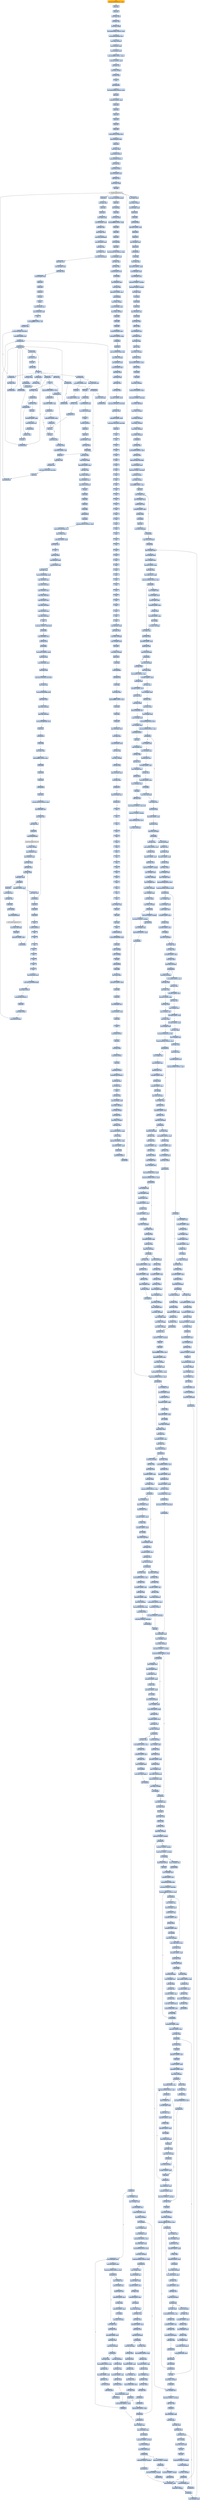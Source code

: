 digraph G {
node[shape=rectangle,style=filled,fillcolor=lightsteelblue,color=lightsteelblue]
bgcolor="transparent"
a0x00401220movl_0x431fd4UINT32_eax[label="start\nmovl $0x431fd4<UINT32>, %eax",color="lightgrey",fillcolor="orange"];
a0x00401225pushl_eax[label="0x00401225\npushl %eax"];
a0x00401226pushl_fs_0[label="0x00401226\npushl %fs:0"];
a0x0040122dmovl_esp_fs_0[label="0x0040122d\nmovl %esp, %fs:0"];
a0x00401234xorl_eax_eax[label="0x00401234\nxorl %eax, %eax"];
a0x00401236movl_ecx_eax_[label="0x00401236\nmovl %ecx, (%eax)"];
a0x00431fd4movl_0xf0430d59UINT32_eax[label="0x00431fd4\nmovl $0xf0430d59<UINT32>, %eax"];
a0x00431fd9leal_0x1000129eeax__ecx[label="0x00431fd9\nleal 0x1000129e(%eax), %ecx"];
a0x00431fdfmovl_eax_0x1ecx_[label="0x00431fdf\nmovl %eax, 0x1(%ecx)"];
a0x00431fe2movl_0x4esp__edx[label="0x00431fe2\nmovl 0x4(%esp), %edx"];
a0x00431fe6movl_0xcedx__edx[label="0x00431fe6\nmovl 0xc(%edx), %edx"];
a0x00431fe9movb_0xffffffe9UINT8_edx_[label="0x00431fe9\nmovb $0xffffffe9<UINT8>, (%edx)"];
a0x00431fecaddl_0x5UINT8_edx[label="0x00431fec\naddl $0x5<UINT8>, %edx"];
a0x00431fefsubl_edx_ecx[label="0x00431fef\nsubl %edx, %ecx"];
a0x00431ff1movl_ecx__4edx_[label="0x00431ff1\nmovl %ecx, -4(%edx)"];
a0x00431ff4xorl_eax_eax[label="0x00431ff4\nxorl %eax, %eax"];
a0x00431ff6ret[label="0x00431ff6\nret"];
a0x00401236jmp_0x00431ff7[label="0x00401236\njmp 0x00431ff7"];
a0x00431ff7movl_0xf0430d59UINT32_eax[label="0x00431ff7\nmovl $0xf0430d59<UINT32>, %eax"];
a0x00431ffcpopl_fs_0[label="0x00431ffc\npopl %fs:0"];
a0x00432003addl_0x4UINT8_esp[label="0x00432003\naddl $0x4<UINT8>, %esp"];
a0x00432006pushl_ebp[label="0x00432006\npushl %ebp"];
a0x00432007pushl_ebx[label="0x00432007\npushl %ebx"];
a0x00432008pushl_ecx[label="0x00432008\npushl %ecx"];
a0x00432009pushl_edi[label="0x00432009\npushl %edi"];
a0x0043200apushl_esi[label="0x0043200a\npushl %esi"];
a0x0043200bpushl_edx[label="0x0043200b\npushl %edx"];
a0x0043200cleal_0x10001257eax__ebx[label="0x0043200c\nleal 0x10001257(%eax), %ebx"];
a0x00432012movl_0x18ebx__edx[label="0x00432012\nmovl 0x18(%ebx), %edx"];
a0x00432015pushl_edx[label="0x00432015\npushl %edx"];
a0x00432016movl_eax_ebp[label="0x00432016\nmovl %eax, %ebp"];
a0x00432018pushl_0x40UINT8[label="0x00432018\npushl $0x40<UINT8>"];
a0x0043201apushl_0x1000UINT32[label="0x0043201a\npushl $0x1000<UINT32>"];
a0x0043201fpushl_0x4ebx_[label="0x0043201f\npushl 0x4(%ebx)"];
a0x00432022pushl_0x0UINT8[label="0x00432022\npushl $0x0<UINT8>"];
a0x00432024movl_0x10ebx__ecx[label="0x00432024\nmovl 0x10(%ebx), %ecx"];
a0x00432027addl_edx_ecx[label="0x00432027\naddl %edx, %ecx"];
a0x00432029movl_ecx__eax[label="0x00432029\nmovl (%ecx), %eax"];
a0x0043202bcall_eax[label="0x0043202b\ncall %eax"];
VirtualAlloc_kernel32_dll[label="VirtualAlloc@kernel32.dll",color="lightgrey",fillcolor="lightgrey"];
a0x0043202dpopl_edx[label="0x0043202d\npopl %edx"];
a0x0043202emovl_eax_edi[label="0x0043202e\nmovl %eax, %edi"];
a0x00432030pushl_eax[label="0x00432030\npushl %eax"];
a0x00432031pushl_edx[label="0x00432031\npushl %edx"];
a0x00432032movl_ebx__esi[label="0x00432032\nmovl (%ebx), %esi"];
a0x00432034movl_0x20ebx__eax[label="0x00432034\nmovl 0x20(%ebx), %eax"];
a0x00432037addl_edx_eax[label="0x00432037\naddl %edx, %eax"];
a0x00432039movl_eax__ecx[label="0x00432039\nmovl (%eax), %ecx"];
a0x0043203bmovl_ecx_0x20ebx_[label="0x0043203b\nmovl %ecx, 0x20(%ebx)"];
a0x0043203emovl_0x1cebx__eax[label="0x0043203e\nmovl 0x1c(%ebx), %eax"];
a0x00432041addl_edx_eax[label="0x00432041\naddl %edx, %eax"];
a0x00432043movl_eax__ecx[label="0x00432043\nmovl (%eax), %ecx"];
a0x00432045movl_ecx_0x1cebx_[label="0x00432045\nmovl %ecx, 0x1c(%ebx)"];
a0x00432048addl_edx_esi[label="0x00432048\naddl %edx, %esi"];
a0x0043204amovl_0xcebx__ecx[label="0x0043204a\nmovl 0xc(%ebx), %ecx"];
a0x0043204daddl_edx_ecx[label="0x0043204d\naddl %edx, %ecx"];
a0x0043204fleal_0x1cebx__eax[label="0x0043204f\nleal 0x1c(%ebx), %eax"];
a0x00432052pushl_eax[label="0x00432052\npushl %eax"];
a0x00432053pushl_edi[label="0x00432053\npushl %edi"];
a0x00432054pushl_esi[label="0x00432054\npushl %esi"];
a0x00432055call_ecx[label="0x00432055\ncall %ecx"];
a0x00431f05pusha_[label="0x00431f05\npusha "];
a0x00431f06movl_0x24esp__esi[label="0x00431f06\nmovl 0x24(%esp), %esi"];
a0x00431f0amovl_0x28esp__edi[label="0x00431f0a\nmovl 0x28(%esp), %edi"];
a0x00431f0ecld_[label="0x00431f0e\ncld "];
a0x00431f0fmovb_0xffffff80UINT8_dl[label="0x00431f0f\nmovb $0xffffff80<UINT8>, %dl"];
a0x00431f11xorl_ebx_ebx[label="0x00431f11\nxorl %ebx, %ebx"];
a0x00431f13movsb_ds_esi__es_edi_[label="0x00431f13\nmovsb %ds:(%esi), %es:(%edi)"];
a0x00431f14movb_0x2UINT8_bl[label="0x00431f14\nmovb $0x2<UINT8>, %bl"];
a0x00431f16call_0x00431f88[label="0x00431f16\ncall 0x00431f88"];
a0x00431f88addb_dl_dl[label="0x00431f88\naddb %dl, %dl"];
a0x00431f8ajne_0x00431f91[label="0x00431f8a\njne 0x00431f91"];
a0x00431f8cmovb_esi__dl[label="0x00431f8c\nmovb (%esi), %dl"];
a0x00431f8eincl_esi[label="0x00431f8e\nincl %esi"];
a0x00431f8fadcb_dl_dl[label="0x00431f8f\nadcb %dl, %dl"];
a0x00431f91ret[label="0x00431f91\nret"];
a0x00431f1bjae_0x00431f13[label="0x00431f1b\njae 0x00431f13"];
a0x00431f1dxorl_ecx_ecx[label="0x00431f1d\nxorl %ecx, %ecx"];
a0x00431f1fcall_0x00431f88[label="0x00431f1f\ncall 0x00431f88"];
a0x00431f24jae_0x00431f42[label="0x00431f24\njae 0x00431f42"];
a0x00431f26xorl_eax_eax[label="0x00431f26\nxorl %eax, %eax"];
a0x00431f28call_0x00431f88[label="0x00431f28\ncall 0x00431f88"];
a0x00431f2djae_0x00431f52[label="0x00431f2d\njae 0x00431f52"];
a0x00431f2fmovb_0x2UINT8_bl[label="0x00431f2f\nmovb $0x2<UINT8>, %bl"];
a0x00431f31incl_ecx[label="0x00431f31\nincl %ecx"];
a0x00431f32movb_0x10UINT8_al[label="0x00431f32\nmovb $0x10<UINT8>, %al"];
a0x00431f34call_0x00431f88[label="0x00431f34\ncall 0x00431f88"];
a0x00431f39adcb_al_al[label="0x00431f39\nadcb %al, %al"];
a0x00431f3bjae_0x00431f34[label="0x00431f3b\njae 0x00431f34"];
a0x00431f3djne_0x00431f7e[label="0x00431f3d\njne 0x00431f7e"];
a0x00431f3fstosb_al_es_edi_[label="0x00431f3f\nstosb %al, %es:(%edi)"];
a0x00431f40jmp_0x00431f16[label="0x00431f40\njmp 0x00431f16"];
a0x00431f42call_0x00431f94[label="0x00431f42\ncall 0x00431f94"];
a0x00431f94incl_ecx[label="0x00431f94\nincl %ecx"];
a0x00431f95call_0x00431f88[label="0x00431f95\ncall 0x00431f88"];
a0x00431f9aadcl_ecx_ecx[label="0x00431f9a\nadcl %ecx, %ecx"];
a0x00431f9ccall_0x00431f88[label="0x00431f9c\ncall 0x00431f88"];
a0x00431fa1jb_0x00431f95[label="0x00431fa1\njb 0x00431f95"];
a0x00431fa3ret[label="0x00431fa3\nret"];
a0x00431f47subl_ebx_ecx[label="0x00431f47\nsubl %ebx, %ecx"];
a0x00431f49jne_0x00431f5b[label="0x00431f49\njne 0x00431f5b"];
a0x00431f5bxchgl_eax_ecx[label="0x00431f5b\nxchgl %eax, %ecx"];
a0x00431f5cdecl_eax[label="0x00431f5c\ndecl %eax"];
a0x00431f5dshll_0x8UINT8_eax[label="0x00431f5d\nshll $0x8<UINT8>, %eax"];
a0x00431f60lodsb_ds_esi__al[label="0x00431f60\nlodsb %ds:(%esi), %al"];
a0x00431f61call_0x00431f92[label="0x00431f61\ncall 0x00431f92"];
a0x00431f92xorl_ecx_ecx[label="0x00431f92\nxorl %ecx, %ecx"];
a0x00431f66cmpl_0x7d00UINT32_eax[label="0x00431f66\ncmpl $0x7d00<UINT32>, %eax"];
a0x00431f6bjae_0x00431f77[label="0x00431f6b\njae 0x00431f77"];
a0x00431f6dcmpb_0x5UINT8_ah[label="0x00431f6d\ncmpb $0x5<UINT8>, %ah"];
a0x00431f70jae_0x00431f78[label="0x00431f70\njae 0x00431f78"];
a0x00431f72cmpl_0x7fUINT8_eax[label="0x00431f72\ncmpl $0x7f<UINT8>, %eax"];
a0x00431f75ja_0x00431f79[label="0x00431f75\nja 0x00431f79"];
a0x00431f77incl_ecx[label="0x00431f77\nincl %ecx"];
a0x00431f78incl_ecx[label="0x00431f78\nincl %ecx"];
a0x00431f79xchgl_eax_ebp[label="0x00431f79\nxchgl %eax, %ebp"];
a0x00431f7amovl_ebp_eax[label="0x00431f7a\nmovl %ebp, %eax"];
a0x00431f7cmovb_0x1UINT8_bl[label="0x00431f7c\nmovb $0x1<UINT8>, %bl"];
a0x00431f7epushl_esi[label="0x00431f7e\npushl %esi"];
a0x00431f7fmovl_edi_esi[label="0x00431f7f\nmovl %edi, %esi"];
a0x00431f81subl_eax_esi[label="0x00431f81\nsubl %eax, %esi"];
a0x00431f83repz_movsb_ds_esi__es_edi_[label="0x00431f83\nrepz movsb %ds:(%esi), %es:(%edi)"];
a0x00431f85popl_esi[label="0x00431f85\npopl %esi"];
a0x00431f86jmp_0x00431f16[label="0x00431f86\njmp 0x00431f16"];
a0x00431f52lodsb_ds_esi__al[label="0x00431f52\nlodsb %ds:(%esi), %al"];
a0x00431f53shrl_eax[label="0x00431f53\nshrl %eax"];
a0x00431f55je_0x00431fa4[label="0x00431f55\nje 0x00431fa4"];
a0x00431f57adcl_ecx_ecx[label="0x00431f57\nadcl %ecx, %ecx"];
a0x00431f59jmp_0x00431f77[label="0x00431f59\njmp 0x00431f77"];
a0x00431f4bcall_0x00431f92[label="0x00431f4b\ncall 0x00431f92"];
a0x00431f50jmp_0x00431f7a[label="0x00431f50\njmp 0x00431f7a"];
a0x00431fa4subl_0x28esp__edi[label="0x00431fa4\nsubl 0x28(%esp), %edi"];
a0x00431fa8movl_edi_0x1cesp_[label="0x00431fa8\nmovl %edi, 0x1c(%esp)"];
a0x00431facpopa_[label="0x00431fac\npopa "];
a0x00431fadret_0xcUINT16[label="0x00431fad\nret $0xc<UINT16>"];
a0x00432057popl_edx[label="0x00432057\npopl %edx"];
a0x00432058popl_eax[label="0x00432058\npopl %eax"];
a0x00432059addl_0x8ebx__eax[label="0x00432059\naddl 0x8(%ebx), %eax"];
a0x0043205cmovl_eax_edi[label="0x0043205c\nmovl %eax, %edi"];
a0x0043205epushl_edx[label="0x0043205e\npushl %edx"];
a0x0043205fmovl_eax_esi[label="0x0043205f\nmovl %eax, %esi"];
a0x00432061movl__4esi__eax[label="0x00432061\nmovl -4(%esi), %eax"];
a0x00432064addl_0x4UINT8_eax[label="0x00432064\naddl $0x4<UINT8>, %eax"];
a0x00432067subl_eax_esi[label="0x00432067\nsubl %eax, %esi"];
a0x00432069movl_edx_0x8esi_[label="0x00432069\nmovl %edx, 0x8(%esi)"];
a0x0043206cmovl_0xcebx__ecx[label="0x0043206c\nmovl 0xc(%ebx), %ecx"];
a0x0043206fmovl_ecx_0x14esi_[label="0x0043206f\nmovl %ecx, 0x14(%esi)"];
a0x00432072call_edi[label="0x00432072\ncall %edi"];
a0x036c0910pushl_ebx[label="0x036c0910\npushl %ebx"];
a0x036c0911pushl_edi[label="0x036c0911\npushl %edi"];
a0x036c0912pushl_esi[label="0x036c0912\npushl %esi"];
a0x036c0913pushl_ebp[label="0x036c0913\npushl %ebp"];
a0x036c0914call_0x36c0919[label="0x036c0914\ncall 0x36c0919"];
a0x036c0919popl_ebp[label="0x036c0919\npopl %ebp"];
a0x036c091asubl_0x1000134cUINT32_ebp[label="0x036c091a\nsubl $0x1000134c<UINT32>, %ebp"];
a0x036c0920leal_0x10001343ebp__esi[label="0x036c0920\nleal 0x10001343(%ebp), %esi"];
a0x036c0926movl__4esi__eax[label="0x036c0926\nmovl -4(%esi), %eax"];
a0x036c0929addl_0x4UINT8_eax[label="0x036c0929\naddl $0x4<UINT8>, %eax"];
a0x036c092csubl_eax_esi[label="0x036c092c\nsubl %eax, %esi"];
a0x036c092ecld_[label="0x036c092e\ncld "];
a0x036c092fmovl_esi_ebx[label="0x036c092f\nmovl %esi, %ebx"];
a0x036c0931movl_0x8esi__edx[label="0x036c0931\nmovl 0x8(%esi), %edx"];
a0x036c0934movl_0x1cesi__esi[label="0x036c0934\nmovl 0x1c(%esi), %esi"];
a0x036c0937addl_edx_esi[label="0x036c0937\naddl %edx, %esi"];
a0x036c0939leal_0x10002f2febp__edi[label="0x036c0939\nleal 0x10002f2f(%ebp), %edi"];
a0x036c093flodsl_ds_esi__eax[label="0x036c093f\nlodsl %ds:(%esi), %eax"];
a0x036c0940stosl_eax_es_edi_[label="0x036c0940\nstosl %eax, %es:(%edi)"];
a0x036c0941lodsl_ds_esi__eax[label="0x036c0941\nlodsl %ds:(%esi), %eax"];
a0x036c0942stosl_eax_es_edi_[label="0x036c0942\nstosl %eax, %es:(%edi)"];
a0x036c0943lodsl_ds_esi__eax[label="0x036c0943\nlodsl %ds:(%esi), %eax"];
a0x036c0944stosl_eax_es_edi_[label="0x036c0944\nstosl %eax, %es:(%edi)"];
a0x036c0945lodsl_ds_esi__eax[label="0x036c0945\nlodsl %ds:(%esi), %eax"];
a0x036c0946stosl_eax_es_edi_[label="0x036c0946\nstosl %eax, %es:(%edi)"];
a0x036c0947nop_[label="0x036c0947\nnop "];
a0x036c0948cmpl_0x1UINT8_0x48ebx_[label="0x036c0948\ncmpl $0x1<UINT8>, 0x48(%ebx)"];
a0x036c094cje_0x36c0963[label="0x036c094c\nje 0x36c0963"];
a0x036c094emovl_0x44ebx__esi[label="0x036c094e\nmovl 0x44(%ebx), %esi"];
a0x036c0951testl_esi_esi[label="0x036c0951\ntestl %esi, %esi"];
a0x036c0953je_0x36c0963[label="0x036c0953\nje 0x36c0963"];
a0x036c0955movl_0x23UINT32_ecx[label="0x036c0955\nmovl $0x23<UINT32>, %ecx"];
a0x036c095aaddl_edx_esi[label="0x036c095a\naddl %edx, %esi"];
a0x036c095cmovl_0x40ebx__edi[label="0x036c095c\nmovl 0x40(%ebx), %edi"];
a0x036c095faddl_edx_edi[label="0x036c095f\naddl %edx, %edi"];
a0x036c0961repz_movsb_ds_esi__es_edi_[label="0x036c0961\nrepz movsb %ds:(%esi), %es:(%edi)"];
a0x036c0963movl_ebx_esi[label="0x036c0963\nmovl %ebx, %esi"];
a0x036c0965leal_0x10002f1bebp__edi[label="0x036c0965\nleal 0x10002f1b(%ebp), %edi"];
a0x036c096baddl_ebp_edi_[label="0x036c096b\naddl %ebp, (%edi)"];
a0x036c096daddl_ebp_0x4edi_[label="0x036c096d\naddl %ebp, 0x4(%edi)"];
a0x036c0970addl_ebp_0x8edi_[label="0x036c0970\naddl %ebp, 0x8(%edi)"];
a0x036c0973leal_0x10002effebp__ecx[label="0x036c0973\nleal 0x10002eff(%ebp), %ecx"];
a0x036c0979pushl_ecx[label="0x036c0979\npushl %ecx"];
a0x036c097acall_0x36c0ac5[label="0x036c097a\ncall 0x36c0ac5"];
a0x036c0ac5pushl_ebp[label="0x036c0ac5\npushl %ebp"];
a0x036c0ac6movl_esp_ebp[label="0x036c0ac6\nmovl %esp, %ebp"];
a0x036c0ac8addl_0xfffffffcUINT8_esp[label="0x036c0ac8\naddl $0xfffffffc<UINT8>, %esp"];
a0x036c0acbpushl_ebx[label="0x036c0acb\npushl %ebx"];
a0x036c0accpushl_edi[label="0x036c0acc\npushl %edi"];
a0x036c0acdpushl_esi[label="0x036c0acd\npushl %esi"];
a0x036c0acecall_0x36c0ad3[label="0x036c0ace\ncall 0x36c0ad3"];
a0x036c0ad3popl_ebx[label="0x036c0ad3\npopl %ebx"];
a0x036c0ad4subl_0x10001506UINT32_ebx[label="0x036c0ad4\nsubl $0x10001506<UINT32>, %ebx"];
a0x036c0adamovl_0x8ebp__esi[label="0x036c0ada\nmovl 0x8(%ebp), %esi"];
a0x036c0addmovl_esi__ecx[label="0x036c0add\nmovl (%esi), %ecx"];
a0x036c0adfaddl_ebx_ecx[label="0x036c0adf\naddl %ebx, %ecx"];
a0x036c0ae1pushl_ecx[label="0x036c0ae1\npushl %ecx"];
a0x036c0ae2call_0x10002f2febx_[label="0x036c0ae2\ncall 0x10002f2f(%ebx)"];
LoadLibraryA_kernel32_dll[label="LoadLibraryA@kernel32.dll",color="lightgrey",fillcolor="lightgrey"];
a0x036c0ae8movl_eax__4ebp_[label="0x036c0ae8\nmovl %eax, -4(%ebp)"];
a0x036c0aebmovl_0x4esi__edx[label="0x036c0aeb\nmovl 0x4(%esi), %edx"];
a0x036c0aeemovl_0x8esi__edi[label="0x036c0aee\nmovl 0x8(%esi), %edi"];
a0x036c0af1addl_ebx_edx[label="0x036c0af1\naddl %ebx, %edx"];
a0x036c0af3addl_ebx_edi[label="0x036c0af3\naddl %ebx, %edi"];
a0x036c0af5xorl_eax_eax[label="0x036c0af5\nxorl %eax, %eax"];
a0x036c0af7addl_edx__eax[label="0x036c0af7\naddl (%edx), %eax"];
a0x036c0af9je_0x36c0b11[label="0x036c0af9\nje 0x36c0b11"];
a0x036c0afbpushl_edx[label="0x036c0afb\npushl %edx"];
a0x036c0afcmovl_edx__eax[label="0x036c0afc\nmovl (%edx), %eax"];
a0x036c0afeaddl_ebx_eax[label="0x036c0afe\naddl %ebx, %eax"];
a0x036c0b00pushl_eax[label="0x036c0b00\npushl %eax"];
a0x036c0b01pushl__4ebp_[label="0x036c0b01\npushl -4(%ebp)"];
a0x036c0b04call_0x10002f33ebx_[label="0x036c0b04\ncall 0x10002f33(%ebx)"];
GetProcAddress_kernel32_dll[label="GetProcAddress@kernel32.dll",color="lightgrey",fillcolor="lightgrey"];
a0x036c0b0astosl_eax_es_edi_[label="0x036c0b0a\nstosl %eax, %es:(%edi)"];
a0x036c0b0bpopl_edx[label="0x036c0b0b\npopl %edx"];
a0x036c0b0caddl_0x4UINT8_edx[label="0x036c0b0c\naddl $0x4<UINT8>, %edx"];
a0x036c0b0fjmp_0x36c0af5[label="0x036c0b0f\njmp 0x36c0af5"];
a0x036c0b11addl_0xcUINT8_esi[label="0x036c0b11\naddl $0xc<UINT8>, %esi"];
a0x036c0b14addl_esi__eax[label="0x036c0b14\naddl (%esi), %eax"];
a0x036c0b16jne_0x36c0add[label="0x036c0b16\njne 0x36c0add"];
a0x036c0b18popl_esi[label="0x036c0b18\npopl %esi"];
a0x036c0b19popl_edi[label="0x036c0b19\npopl %edi"];
a0x036c0b1apopl_ebx[label="0x036c0b1a\npopl %ebx"];
a0x036c0b1bleave_[label="0x036c0b1b\nleave "];
a0x036c0b1cret_0x4UINT16[label="0x036c0b1c\nret $0x4<UINT16>"];
a0x036c097fnop_[label="0x036c097f\nnop "];
a0x036c0980nop_[label="0x036c0980\nnop "];
a0x036c0981nop_[label="0x036c0981\nnop "];
a0x036c0982nop_[label="0x036c0982\nnop "];
a0x036c0983nop_[label="0x036c0983\nnop "];
a0x036c0984nop_[label="0x036c0984\nnop "];
a0x036c0985nop_[label="0x036c0985\nnop "];
a0x036c0986nop_[label="0x036c0986\nnop "];
a0x036c0987movl_0x2cesi__ecx[label="0x036c0987\nmovl 0x2c(%esi), %ecx"];
a0x036c098amovl_ecx_0x10002f2bebp_[label="0x036c098a\nmovl %ecx, 0x10002f2b(%ebp)"];
a0x036c0990pushl_0x4UINT8[label="0x036c0990\npushl $0x4<UINT8>"];
a0x036c0992pushl_0x1000UINT32[label="0x036c0992\npushl $0x1000<UINT32>"];
a0x036c0997pushl_ecx[label="0x036c0997\npushl %ecx"];
a0x036c0998pushl_0x0UINT8[label="0x036c0998\npushl $0x0<UINT8>"];
a0x036c099acall_0x10002f37ebp_[label="0x036c099a\ncall 0x10002f37(%ebp)"];
a0x036c09a0movl_eax_0x10002f27ebp_[label="0x036c09a0\nmovl %eax, 0x10002f27(%ebp)"];
a0x036c09a6pushl_esi[label="0x036c09a6\npushl %esi"];
a0x036c09a7call_0x36c0da2[label="0x036c09a7\ncall 0x36c0da2"];
a0x036c0da2pushl_ebp[label="0x036c0da2\npushl %ebp"];
a0x036c0da3movl_esp_ebp[label="0x036c0da3\nmovl %esp, %ebp"];
a0x036c0da5addl_0xffffffe8UINT8_esp[label="0x036c0da5\naddl $0xffffffe8<UINT8>, %esp"];
a0x036c0da8pushl_ebx[label="0x036c0da8\npushl %ebx"];
a0x036c0da9pushl_edi[label="0x036c0da9\npushl %edi"];
a0x036c0daapushl_esi[label="0x036c0daa\npushl %esi"];
a0x036c0dabcall_0x36c0db0[label="0x036c0dab\ncall 0x36c0db0"];
a0x036c0db0popl_ebx[label="0x036c0db0\npopl %ebx"];
a0x036c0db1subl_0x100017e3UINT32_ebx[label="0x036c0db1\nsubl $0x100017e3<UINT32>, %ebx"];
a0x036c0db7movl_0x8ebp__esi[label="0x036c0db7\nmovl 0x8(%ebp), %esi"];
a0x036c0dbaxorl_eax_eax[label="0x036c0dba\nxorl %eax, %eax"];
a0x036c0dbcxorl_ecx_ecx[label="0x036c0dbc\nxorl %ecx, %ecx"];
a0x036c0dbeaddl_0x3cesi__ecx[label="0x036c0dbe\naddl 0x3c(%esi), %ecx"];
a0x036c0dc1je_0x36c0dcd[label="0x036c0dc1\nje 0x36c0dcd"];
a0x036c0dc3movl_0x8esi__edx[label="0x036c0dc3\nmovl 0x8(%esi), %edx"];
a0x036c0dc6movl_esi_edi[label="0x036c0dc6\nmovl %esi, %edi"];
a0x036c0dc8addl_0x50UINT8_esi[label="0x036c0dc8\naddl $0x50<UINT8>, %esi"];
a0x036c0dcbjmp_0x36c0dd4[label="0x036c0dcb\njmp 0x36c0dd4"];
a0x036c0dd4movl_eax__4ebp_[label="0x036c0dd4\nmovl %eax, -4(%ebp)"];
a0x036c0dd7movzwl_0x2edi__eax[label="0x036c0dd7\nmovzwl 0x2(%edi), %eax"];
a0x036c0ddbmovl_eax__16ebp_[label="0x036c0ddb\nmovl %eax, -16(%ebp)"];
a0x036c0ddepushl_ecx[label="0x036c0dde\npushl %ecx"];
a0x036c0ddfpushl_edx[label="0x036c0ddf\npushl %edx"];
a0x036c0de0pushl_esi[label="0x036c0de0\npushl %esi"];
a0x036c0de1movzwl_0x10esi__eax[label="0x036c0de1\nmovzwl 0x10(%esi), %eax"];
a0x036c0de5testl_0x10UINT32_eax[label="0x036c0de5\ntestl $0x10<UINT32>, %eax"];
a0x036c0deaje_0x36c0ec6[label="0x036c0dea\nje 0x36c0ec6"];
a0x036c0df0pushl_esi[label="0x036c0df0\npushl %esi"];
a0x036c0df1movl_0x10002f27ebx__edi[label="0x036c0df1\nmovl 0x10002f27(%ebx), %edi"];
a0x036c0df7movl_edi__20ebp_[label="0x036c0df7\nmovl %edi, -20(%ebp)"];
a0x036c0dfamovl_0x8esi__ecx[label="0x036c0dfa\nmovl 0x8(%esi), %ecx"];
a0x036c0dfdmovl_0x14esi__eax[label="0x036c0dfd\nmovl 0x14(%esi), %eax"];
a0x036c0e00subl_eax_ecx[label="0x036c0e00\nsubl %eax, %ecx"];
a0x036c0e02movl_esi__esi[label="0x036c0e02\nmovl (%esi), %esi"];
a0x036c0e04addl_edx_esi[label="0x036c0e04\naddl %edx, %esi"];
a0x036c0e06movl_ecx_eax[label="0x036c0e06\nmovl %ecx, %eax"];
a0x036c0e08sarl_0x2UINT8_ecx[label="0x036c0e08\nsarl $0x2<UINT8>, %ecx"];
a0x036c0e0brepz_movsl_ds_esi__es_edi_[label="0x036c0e0b\nrepz movsl %ds:(%esi), %es:(%edi)"];
a0x036c0e0daddl_eax_ecx[label="0x036c0e0d\naddl %eax, %ecx"];
a0x036c0e0fandl_0x3UINT8_ecx[label="0x036c0e0f\nandl $0x3<UINT8>, %ecx"];
a0x036c0e12repz_movsb_ds_esi__es_edi_[label="0x036c0e12\nrepz movsb %ds:(%esi), %es:(%edi)"];
a0x036c0e14popl_esi[label="0x036c0e14\npopl %esi"];
a0x036c0e15nop_[label="0x036c0e15\nnop "];
a0x036c0e16nop_[label="0x036c0e16\nnop "];
a0x036c0e17nop_[label="0x036c0e17\nnop "];
a0x036c0e18nop_[label="0x036c0e18\nnop "];
a0x036c0e19nop_[label="0x036c0e19\nnop "];
a0x036c0e1anop_[label="0x036c0e1a\nnop "];
a0x036c0e1bnop_[label="0x036c0e1b\nnop "];
a0x036c0e1cnop_[label="0x036c0e1c\nnop "];
a0x036c0e1dnop_[label="0x036c0e1d\nnop "];
a0x036c0e1enop_[label="0x036c0e1e\nnop "];
a0x036c0e1fnop_[label="0x036c0e1f\nnop "];
a0x036c0e20nop_[label="0x036c0e20\nnop "];
a0x036c0e21nop_[label="0x036c0e21\nnop "];
a0x036c0e22nop_[label="0x036c0e22\nnop "];
a0x036c0e23nop_[label="0x036c0e23\nnop "];
a0x036c0e24nop_[label="0x036c0e24\nnop "];
a0x036c0e25nop_[label="0x036c0e25\nnop "];
a0x036c0e26nop_[label="0x036c0e26\nnop "];
a0x036c0e27nop_[label="0x036c0e27\nnop "];
a0x036c0e28nop_[label="0x036c0e28\nnop "];
a0x036c0e29nop_[label="0x036c0e29\nnop "];
a0x036c0e2anop_[label="0x036c0e2a\nnop "];
a0x036c0e2bnop_[label="0x036c0e2b\nnop "];
a0x036c0e2cnop_[label="0x036c0e2c\nnop "];
a0x036c0e2dnop_[label="0x036c0e2d\nnop "];
a0x036c0e2enop_[label="0x036c0e2e\nnop "];
a0x036c0e2fnop_[label="0x036c0e2f\nnop "];
a0x036c0e30nop_[label="0x036c0e30\nnop "];
a0x036c0e31nop_[label="0x036c0e31\nnop "];
a0x036c0e32nop_[label="0x036c0e32\nnop "];
a0x036c0e33nop_[label="0x036c0e33\nnop "];
a0x036c0e34nop_[label="0x036c0e34\nnop "];
a0x036c0e35nop_[label="0x036c0e35\nnop "];
a0x036c0e36nop_[label="0x036c0e36\nnop "];
a0x036c0e37nop_[label="0x036c0e37\nnop "];
a0x036c0e38nop_[label="0x036c0e38\nnop "];
a0x036c0e39nop_[label="0x036c0e39\nnop "];
a0x036c0e3anop_[label="0x036c0e3a\nnop "];
a0x036c0e3bmovl_0x4esi__eax[label="0x036c0e3b\nmovl 0x4(%esi), %eax"];
a0x036c0e3eaddl_edx_eax[label="0x036c0e3e\naddl %edx, %eax"];
a0x036c0e40movl_eax__24ebp_[label="0x036c0e40\nmovl %eax, -24(%ebp)"];
a0x036c0e43movl__16ebp__eax[label="0x036c0e43\nmovl -16(%ebp), %eax"];
a0x036c0e46decl_eax[label="0x036c0e46\ndecl %eax"];
a0x036c0e47movl_eax__12ebp_[label="0x036c0e47\nmovl %eax, -12(%ebp)"];
a0x036c0e4apushl_edx[label="0x036c0e4a\npushl %edx"];
a0x036c0e4bpushl_eax[label="0x036c0e4b\npushl %eax"];
a0x036c0e4cpushl_0x8ebp_[label="0x036c0e4c\npushl 0x8(%ebp)"];
a0x036c0e4fcall_0x36c1190[label="0x036c0e4f\ncall 0x36c1190"];
a0x036c1190pushl_ebp[label="0x036c1190\npushl %ebp"];
a0x036c1191movl_esp_ebp[label="0x036c1191\nmovl %esp, %ebp"];
a0x036c1193addl_0xfffffffcUINT8_esp[label="0x036c1193\naddl $0xfffffffc<UINT8>, %esp"];
a0x036c1196pushl_ebx[label="0x036c1196\npushl %ebx"];
a0x036c1197pushl_edi[label="0x036c1197\npushl %edi"];
a0x036c1198pushl_esi[label="0x036c1198\npushl %esi"];
a0x036c1199movl_0x8ebp__ebx[label="0x036c1199\nmovl 0x8(%ebp), %ebx"];
a0x036c119cmovl_ebx_esi[label="0x036c119c\nmovl %ebx, %esi"];
a0x036c119emovl_0x30ebx__ecx[label="0x036c119e\nmovl 0x30(%ebx), %ecx"];
a0x036c11a1subl_ecx_esi[label="0x036c11a1\nsubl %ecx, %esi"];
a0x036c11a3movl_esi__4ebp_[label="0x036c11a3\nmovl %esi, -4(%ebp)"];
a0x036c11a6xorl_ecx_ecx[label="0x036c11a6\nxorl %ecx, %ecx"];
a0x036c11a8lodsl_ds_esi__eax[label="0x036c11a8\nlodsl %ds:(%esi), %eax"];
a0x036c11a9testl_eax_eax[label="0x036c11a9\ntestl %eax, %eax"];
a0x036c11abje_0x36c11c9[label="0x036c11ab\nje 0x36c11c9"];
a0x036c11adcmpl_0xcebp__ecx[label="0x036c11ad\ncmpl 0xc(%ebp), %ecx"];
a0x036c11b0je_0x36c11b5[label="0x036c11b0\nje 0x36c11b5"];
a0x036c11b5nop_[label="0x036c11b5\nnop "];
a0x036c11b6nop_[label="0x036c11b6\nnop "];
a0x036c11b7nop_[label="0x036c11b7\nnop "];
a0x036c11b8nop_[label="0x036c11b8\nnop "];
a0x036c11b9nop_[label="0x036c11b9\nnop "];
a0x036c11banop_[label="0x036c11ba\nnop "];
a0x036c11bbnop_[label="0x036c11bb\nnop "];
a0x036c11bcnop_[label="0x036c11bc\nnop "];
a0x036c11bdnop_[label="0x036c11bd\nnop "];
a0x036c11benop_[label="0x036c11be\nnop "];
a0x036c11bfnop_[label="0x036c11bf\nnop "];
a0x036c11c0nop_[label="0x036c11c0\nnop "];
a0x036c11c1nop_[label="0x036c11c1\nnop "];
a0x036c11c2nop_[label="0x036c11c2\nnop "];
a0x036c11c3nop_[label="0x036c11c3\nnop "];
a0x036c11c4nop_[label="0x036c11c4\nnop "];
a0x036c11c5nop_[label="0x036c11c5\nnop "];
a0x036c11c6addl__4ebp__eax[label="0x036c11c6\naddl -4(%ebp), %eax"];
a0x036c11c9popl_esi[label="0x036c11c9\npopl %esi"];
a0x036c11capopl_edi[label="0x036c11ca\npopl %edi"];
a0x036c11cbpopl_ebx[label="0x036c11cb\npopl %ebx"];
a0x036c11ccleave_[label="0x036c11cc\nleave "];
a0x036c11cdret_0x8UINT16[label="0x036c11cd\nret $0x8<UINT16>"];
a0x036c0e54leal_0x10002f2febx__ecx[label="0x036c0e54\nleal 0x10002f2f(%ebx), %ecx"];
a0x036c0e5apushl_ecx[label="0x036c0e5a\npushl %ecx"];
a0x036c0e5bpushl__24ebp_[label="0x036c0e5b\npushl -24(%ebp)"];
a0x036c0e5epushl__20ebp_[label="0x036c0e5e\npushl -20(%ebp)"];
a0x036c0e61call_eax[label="0x036c0e61\ncall %eax"];
a0x036c0008jmp_0x36c0804[label="0x036c0008\njmp 0x36c0804"];
a0x036c0804pushl_ebp[label="0x036c0804\npushl %ebp"];
a0x036c0805movl_esp_ebp[label="0x036c0805\nmovl %esp, %ebp"];
a0x036c0807subl_0x10UINT8_esp[label="0x036c0807\nsubl $0x10<UINT8>, %esp"];
a0x036c080apushl_ebx[label="0x036c080a\npushl %ebx"];
a0x036c080bpushl_esi[label="0x036c080b\npushl %esi"];
a0x036c080cmovl_0x8ebp__esi[label="0x036c080c\nmovl 0x8(%ebp), %esi"];
a0x036c080fmovzbl_0x4esi__eax[label="0x036c080f\nmovzbl 0x4(%esi), %eax"];
a0x036c0813pushl_edi[label="0x036c0813\npushl %edi"];
a0x036c0814cltd_[label="0x036c0814\ncltd "];
a0x036c0815pushl_0x9UINT8[label="0x036c0815\npushl $0x9<UINT8>"];
a0x036c0817popl_ecx[label="0x036c0817\npopl %ecx"];
a0x036c0818idivl_ecx_eax[label="0x036c0818\nidivl %ecx, %eax"];
a0x036c081apushl_0x5UINT8[label="0x036c081a\npushl $0x5<UINT8>"];
a0x036c081cpopl_edi[label="0x036c081c\npopl %edi"];
a0x036c081dpushl_0x4UINT8[label="0x036c081d\npushl $0x4<UINT8>"];
a0x036c081fpushl_0x1000UINT32[label="0x036c081f\npushl $0x1000<UINT32>"];
a0x036c0824movzbl_al_eax[label="0x036c0824\nmovzbl %al, %eax"];
a0x036c0827movl_edx_ecx[label="0x036c0827\nmovl %edx, %ecx"];
a0x036c0829cltd_[label="0x036c0829\ncltd "];
a0x036c082aidivl_edi_eax[label="0x036c082a\nidivl %edi, %eax"];
a0x036c082cmovl_0x10ebp__edi[label="0x036c082c\nmovl 0x10(%ebp), %edi"];
a0x036c082fmovl_ecx__16ebp_[label="0x036c082f\nmovl %ecx, -16(%ebp)"];
a0x036c0832movl_eax__8ebp_[label="0x036c0832\nmovl %eax, -8(%ebp)"];
a0x036c0835movl_edx_eax[label="0x036c0835\nmovl %edx, %eax"];
a0x036c0837movl_eax__12ebp_[label="0x036c0837\nmovl %eax, -12(%ebp)"];
a0x036c083aaddl_eax_ecx[label="0x036c083a\naddl %eax, %ecx"];
a0x036c083cmovl_0x300UINT32_eax[label="0x036c083c\nmovl $0x300<UINT32>, %eax"];
a0x036c0841shll_cl_eax[label="0x036c0841\nshll %cl, %eax"];
a0x036c0843addl_0x736UINT32_eax[label="0x036c0843\naddl $0x736<UINT32>, %eax"];
a0x036c0848shll_0x4UINT8_eax[label="0x036c0848\nshll $0x4<UINT8>, %eax"];
a0x036c084bpushl_eax[label="0x036c084b\npushl %eax"];
a0x036c084cpushl_0x0UINT8[label="0x036c084c\npushl $0x0<UINT8>"];
a0x036c084ecall_0x8edi_[label="0x036c084e\ncall 0x8(%edi)"];
a0x036c0851movl_esi__ebx[label="0x036c0851\nmovl (%esi), %ebx"];
a0x036c0853movl_eax__4ebp_[label="0x036c0853\nmovl %eax, -4(%ebp)"];
a0x036c0856leal_0x8ebp__eax[label="0x036c0856\nleal 0x8(%ebp), %eax"];
a0x036c0859pushl_eax[label="0x036c0859\npushl %eax"];
a0x036c085apushl_ebx[label="0x036c085a\npushl %ebx"];
a0x036c085bpushl_0xcebp_[label="0x036c085b\npushl 0xc(%ebp)"];
a0x036c085eaddl_0x9UINT8_esi[label="0x036c085e\naddl $0x9<UINT8>, %esi"];
a0x036c0861pushl_ebx[label="0x036c0861\npushl %ebx"];
a0x036c0862pushl_esi[label="0x036c0862\npushl %esi"];
a0x036c0863leal__16ebp__eax[label="0x036c0863\nleal -16(%ebp), %eax"];
a0x036c0866pushl_eax[label="0x036c0866\npushl %eax"];
a0x036c0867call_0x36c000d[label="0x036c0867\ncall 0x36c000d"];
a0x036c000dpushl_ebp[label="0x036c000d\npushl %ebp"];
a0x036c000emovl_esp_ebp[label="0x036c000e\nmovl %esp, %ebp"];
a0x036c0010subl_0x34UINT8_esp[label="0x036c0010\nsubl $0x34<UINT8>, %esp"];
a0x036c0013movl_0x8ebp__eax[label="0x036c0013\nmovl 0x8(%ebp), %eax"];
a0x036c0016movl_0x8eax__ecx[label="0x036c0016\nmovl 0x8(%eax), %ecx"];
a0x036c0019andl_0x0UINT8__16ebp_[label="0x036c0019\nandl $0x0<UINT8>, -16(%ebp)"];
a0x036c001dandl_0x0UINT8__8ebp_[label="0x036c001d\nandl $0x0<UINT8>, -8(%ebp)"];
a0x036c0021xorl_edx_edx[label="0x036c0021\nxorl %edx, %edx"];
a0x036c0023incl_edx[label="0x036c0023\nincl %edx"];
a0x036c0024pushl_ebx[label="0x036c0024\npushl %ebx"];
a0x036c0025pushl_esi[label="0x036c0025\npushl %esi"];
a0x036c0026movl_0xceax__esi[label="0x036c0026\nmovl 0xc(%eax), %esi"];
a0x036c0029pushl_edi[label="0x036c0029\npushl %edi"];
a0x036c002amovl_edx_ebx[label="0x036c002a\nmovl %edx, %ebx"];
a0x036c002cshll_cl_ebx[label="0x036c002c\nshll %cl, %ebx"];
a0x036c002emovl_0x4eax__ecx[label="0x036c002e\nmovl 0x4(%eax), %ecx"];
a0x036c0031movl_eax__eax[label="0x036c0031\nmovl (%eax), %eax"];
a0x036c0033movl_edx_edi[label="0x036c0033\nmovl %edx, %edi"];
a0x036c0035shll_cl_edi[label="0x036c0035\nshll %cl, %edi"];
a0x036c0037movl_eax__44ebp_[label="0x036c0037\nmovl %eax, -44(%ebp)"];
a0x036c003aaddl_eax_ecx[label="0x036c003a\naddl %eax, %ecx"];
a0x036c003cmovl_0x300UINT32_eax[label="0x036c003c\nmovl $0x300<UINT32>, %eax"];
a0x036c0041shll_cl_eax[label="0x036c0041\nshll %cl, %eax"];
a0x036c0043decl_ebx[label="0x036c0043\ndecl %ebx"];
a0x036c0044decl_edi[label="0x036c0044\ndecl %edi"];
a0x036c0045movl_esi__20ebp_[label="0x036c0045\nmovl %esi, -20(%ebp)"];
a0x036c0048addl_0x736UINT32_eax[label="0x036c0048\naddl $0x736<UINT32>, %eax"];
a0x036c004dmovb_0x0UINT8_0xbebp_[label="0x036c004d\nmovb $0x0<UINT8>, 0xb(%ebp)"];
a0x036c0051movl_ebx__48ebp_[label="0x036c0051\nmovl %ebx, -48(%ebp)"];
a0x036c0054movl_edi__52ebp_[label="0x036c0054\nmovl %edi, -52(%ebp)"];
a0x036c0057movl_edx__24ebp_[label="0x036c0057\nmovl %edx, -24(%ebp)"];
a0x036c005amovl_edx__32ebp_[label="0x036c005a\nmovl %edx, -32(%ebp)"];
a0x036c005dmovl_edx__28ebp_[label="0x036c005d\nmovl %edx, -28(%ebp)"];
a0x036c0060movl_edx__36ebp_[label="0x036c0060\nmovl %edx, -36(%ebp)"];
a0x036c0063je_0x36c0070[label="0x036c0063\nje 0x36c0070"];
a0x036c0065movl_eax_ecx[label="0x036c0065\nmovl %eax, %ecx"];
a0x036c0067movl_0x400UINT32_eax[label="0x036c0067\nmovl $0x400<UINT32>, %eax"];
a0x036c006cmovl_esi_edi[label="0x036c006c\nmovl %esi, %edi"];
a0x036c006erepz_stosl_eax_es_edi_[label="0x036c006e\nrepz stosl %eax, %es:(%edi)"];
a0x036c0070movl_0xcebp__eax[label="0x036c0070\nmovl 0xc(%ebp), %eax"];
a0x036c0073andl_0x0UINT8_0xcebp_[label="0x036c0073\nandl $0x0<UINT8>, 0xc(%ebp)"];
a0x036c0077pushl_0x5UINT8[label="0x036c0077\npushl $0x5<UINT8>"];
a0x036c0079movl_eax__4ebp_[label="0x036c0079\nmovl %eax, -4(%ebp)"];
a0x036c007corl_0xffffffffUINT8_eax[label="0x036c007c\norl $0xffffffff<UINT8>, %eax"];
a0x036c007fpopl_ecx[label="0x036c007f\npopl %ecx"];
a0x036c0080movl__4ebp__esi[label="0x036c0080\nmovl -4(%ebp), %esi"];
a0x036c0083movl_0xcebp__edx[label="0x036c0083\nmovl 0xc(%ebp), %edx"];
a0x036c0086movzbl_esi__esi[label="0x036c0086\nmovzbl (%esi), %esi"];
a0x036c0089shll_0x8UINT8_edx[label="0x036c0089\nshll $0x8<UINT8>, %edx"];
a0x036c008corl_esi_edx[label="0x036c008c\norl %esi, %edx"];
a0x036c008eincl__4ebp_[label="0x036c008e\nincl -4(%ebp)"];
a0x036c0091decl_ecx[label="0x036c0091\ndecl %ecx"];
a0x036c0092movl_edx_0xcebp_[label="0x036c0092\nmovl %edx, 0xc(%ebp)"];
a0x036c0095jne_0x36c0080[label="0x036c0095\njne 0x36c0080"];
a0x036c0097cmpl_ecx_0x18ebp_[label="0x036c0097\ncmpl %ecx, 0x18(%ebp)"];
a0x036c009aja_0x36c00a8[label="0x036c009a\nja 0x36c00a8"];
a0x036c00a8andl__16ebp__ebx[label="0x036c00a8\nandl -16(%ebp), %ebx"];
a0x036c00abmovl__8ebp__ecx[label="0x036c00ab\nmovl -8(%ebp), %ecx"];
a0x036c00aemovl__20ebp__edx[label="0x036c00ae\nmovl -20(%ebp), %edx"];
a0x036c00b1shll_0x4UINT8_ecx[label="0x036c00b1\nshll $0x4<UINT8>, %ecx"];
a0x036c00b4addl_ebx_ecx[label="0x036c00b4\naddl %ebx, %ecx"];
a0x036c00b6leal_edxecx4__edi[label="0x036c00b6\nleal (%edx,%ecx,4), %edi"];
a0x036c00b9cmpl_0x1000000UINT32_eax[label="0x036c00b9\ncmpl $0x1000000<UINT32>, %eax"];
a0x036c00bejae_0x36c00d7[label="0x036c00be\njae 0x36c00d7"];
a0x036c00d7movl_edi__ecx[label="0x036c00d7\nmovl (%edi), %ecx"];
a0x036c00d9movl_eax_esi[label="0x036c00d9\nmovl %eax, %esi"];
a0x036c00dbshrl_0xbUINT8_esi[label="0x036c00db\nshrl $0xb<UINT8>, %esi"];
a0x036c00deimull_ecx_esi[label="0x036c00de\nimull %ecx, %esi"];
a0x036c00e1cmpl_esi_0xcebp_[label="0x036c00e1\ncmpl %esi, 0xc(%ebp)"];
a0x036c00e4jae_0x36c0269[label="0x036c00e4\njae 0x36c0269"];
a0x036c00eamovl_esi_eax[label="0x036c00ea\nmovl %esi, %eax"];
a0x036c00ecmovl_0x800UINT32_esi[label="0x036c00ec\nmovl $0x800<UINT32>, %esi"];
a0x036c00f1subl_ecx_esi[label="0x036c00f1\nsubl %ecx, %esi"];
a0x036c00f3shrl_0x5UINT8_esi[label="0x036c00f3\nshrl $0x5<UINT8>, %esi"];
a0x036c00f6addl_ecx_esi[label="0x036c00f6\naddl %ecx, %esi"];
a0x036c00f8movl_esi_edi_[label="0x036c00f8\nmovl %esi, (%edi)"];
a0x036c00famovzbl_0xbebp__esi[label="0x036c00fa\nmovzbl 0xb(%ebp), %esi"];
a0x036c00femovl__52ebp__edi[label="0x036c00fe\nmovl -52(%ebp), %edi"];
a0x036c0101andl__16ebp__edi[label="0x036c0101\nandl -16(%ebp), %edi"];
a0x036c0104pushl_0x8UINT8[label="0x036c0104\npushl $0x8<UINT8>"];
a0x036c0106popl_ecx[label="0x036c0106\npopl %ecx"];
a0x036c0107subb__44ebp__cl[label="0x036c0107\nsubb -44(%ebp), %cl"];
a0x036c010axorl_edx_edx[label="0x036c010a\nxorl %edx, %edx"];
a0x036c010cshrl_cl_esi[label="0x036c010c\nshrl %cl, %esi"];
a0x036c010emovl__44ebp__ecx[label="0x036c010e\nmovl -44(%ebp), %ecx"];
a0x036c0111shll_cl_edi[label="0x036c0111\nshll %cl, %edi"];
a0x036c0113movl__20ebp__ecx[label="0x036c0113\nmovl -20(%ebp), %ecx"];
a0x036c0116incl_edx[label="0x036c0116\nincl %edx"];
a0x036c0117addl_edi_esi[label="0x036c0117\naddl %edi, %esi"];
a0x036c0119imull_0xc00UINT32_esi_esi[label="0x036c0119\nimull $0xc00<UINT32>, %esi, %esi"];
a0x036c011fcmpl_0x7UINT8__8ebp_[label="0x036c011f\ncmpl $0x7<UINT8>, -8(%ebp)"];
a0x036c0123leal_0x1cd8esiecx__ecx[label="0x036c0123\nleal 0x1cd8(%esi,%ecx), %ecx"];
a0x036c012amovl_ecx_0x8ebp_[label="0x036c012a\nmovl %ecx, 0x8(%ebp)"];
a0x036c012djl_0x36c01d2[label="0x036c012d\njl 0x36c01d2"];
a0x036c01d2movl_0x8ebp__ecx[label="0x036c01d2\nmovl 0x8(%ebp), %ecx"];
a0x036c01d5leal_ecxedx4__edi[label="0x036c01d5\nleal (%ecx,%edx,4), %edi"];
a0x036c01d8cmpl_0x1000000UINT32_eax[label="0x036c01d8\ncmpl $0x1000000<UINT32>, %eax"];
a0x036c01ddjae_0x36c01f6[label="0x036c01dd\njae 0x36c01f6"];
a0x036c01f6movl_edi__ecx[label="0x036c01f6\nmovl (%edi), %ecx"];
a0x036c01f8movl_eax_esi[label="0x036c01f8\nmovl %eax, %esi"];
a0x036c01fashrl_0xbUINT8_esi[label="0x036c01fa\nshrl $0xb<UINT8>, %esi"];
a0x036c01fdimull_ecx_esi[label="0x036c01fd\nimull %ecx, %esi"];
a0x036c0200cmpl_esi_0xcebp_[label="0x036c0200\ncmpl %esi, 0xc(%ebp)"];
a0x036c0203jae_0x36c0219[label="0x036c0203\njae 0x36c0219"];
a0x036c0205movl_esi_eax[label="0x036c0205\nmovl %esi, %eax"];
a0x036c0207movl_0x800UINT32_esi[label="0x036c0207\nmovl $0x800<UINT32>, %esi"];
a0x036c020csubl_ecx_esi[label="0x036c020c\nsubl %ecx, %esi"];
a0x036c020eshrl_0x5UINT8_esi[label="0x036c020e\nshrl $0x5<UINT8>, %esi"];
a0x036c0211addl_ecx_esi[label="0x036c0211\naddl %ecx, %esi"];
a0x036c0213movl_esi_edi_[label="0x036c0213\nmovl %esi, (%edi)"];
a0x036c0215addl_edx_edx[label="0x036c0215\naddl %edx, %edx"];
a0x036c0217jmp_0x36c022b[label="0x036c0217\njmp 0x36c022b"];
a0x036c022bcmpl_0x100UINT32_edx[label="0x036c022b\ncmpl $0x100<UINT32>, %edx"];
a0x036c0231jl_0x36c01d2[label="0x036c0231\njl 0x36c01d2"];
a0x036c01dfmovl__4ebp__esi[label="0x036c01df\nmovl -4(%ebp), %esi"];
a0x036c01e2movl_0xcebp__ecx[label="0x036c01e2\nmovl 0xc(%ebp), %ecx"];
a0x036c01e5movzbl_esi__esi[label="0x036c01e5\nmovzbl (%esi), %esi"];
a0x036c01e8shll_0x8UINT8_ecx[label="0x036c01e8\nshll $0x8<UINT8>, %ecx"];
a0x036c01eborl_esi_ecx[label="0x036c01eb\norl %esi, %ecx"];
a0x036c01edshll_0x8UINT8_eax[label="0x036c01ed\nshll $0x8<UINT8>, %eax"];
a0x036c01f0incl__4ebp_[label="0x036c01f0\nincl -4(%ebp)"];
a0x036c01f3movl_ecx_0xcebp_[label="0x036c01f3\nmovl %ecx, 0xc(%ebp)"];
a0x036c0233movl__16ebp__esi[label="0x036c0233\nmovl -16(%ebp), %esi"];
a0x036c0236movl_0x14ebp__ecx[label="0x036c0236\nmovl 0x14(%ebp), %ecx"];
a0x036c0239incl__16ebp_[label="0x036c0239\nincl -16(%ebp)"];
a0x036c023ccmpl_0x4UINT8__8ebp_[label="0x036c023c\ncmpl $0x4<UINT8>, -8(%ebp)"];
a0x036c0240movb_dl_0xbebp_[label="0x036c0240\nmovb %dl, 0xb(%ebp)"];
a0x036c0243movb_dl_esiecx_[label="0x036c0243\nmovb %dl, (%esi,%ecx)"];
a0x036c0246jnl_0x36c0251[label="0x036c0246\njnl 0x36c0251"];
a0x036c0248andl_0x0UINT8__8ebp_[label="0x036c0248\nandl $0x0<UINT8>, -8(%ebp)"];
a0x036c024cjmp_0x36c07eb[label="0x036c024c\njmp 0x36c07eb"];
a0x036c07ebmovl_0x18ebp__ecx[label="0x036c07eb\nmovl 0x18(%ebp), %ecx"];
a0x036c07eecmpl_ecx__16ebp_[label="0x036c07ee\ncmpl %ecx, -16(%ebp)"];
a0x036c07f1jb_0x36c00a5[label="0x036c07f1\njb 0x36c00a5"];
a0x036c00a5movl__48ebp__ebx[label="0x036c00a5\nmovl -48(%ebp), %ebx"];
a0x036c0269subl_esi_0xcebp_[label="0x036c0269\nsubl %esi, 0xc(%ebp)"];
a0x036c026cmovl_ecx_edx[label="0x036c026c\nmovl %ecx, %edx"];
a0x036c026eshrl_0x5UINT8_edx[label="0x036c026e\nshrl $0x5<UINT8>, %edx"];
a0x036c0271subl_edx_ecx[label="0x036c0271\nsubl %edx, %ecx"];
a0x036c0273movl__20ebp__edx[label="0x036c0273\nmovl -20(%ebp), %edx"];
a0x036c0276subl_esi_eax[label="0x036c0276\nsubl %esi, %eax"];
a0x036c0278movl_ecx_edi_[label="0x036c0278\nmovl %ecx, (%edi)"];
a0x036c027amovl__8ebp__ecx[label="0x036c027a\nmovl -8(%ebp), %ecx"];
a0x036c027dleal_0x300edxecx4__edx[label="0x036c027d\nleal 0x300(%edx,%ecx,4), %edx"];
a0x036c0284cmpl_0x1000000UINT32_eax[label="0x036c0284\ncmpl $0x1000000<UINT32>, %eax"];
a0x036c0289jae_0x36c02a2[label="0x036c0289\njae 0x36c02a2"];
a0x036c02a2movl_edx__ecx[label="0x036c02a2\nmovl (%edx), %ecx"];
a0x036c02a4movl_eax_esi[label="0x036c02a4\nmovl %eax, %esi"];
a0x036c02a6shrl_0xbUINT8_esi[label="0x036c02a6\nshrl $0xb<UINT8>, %esi"];
a0x036c02a9imull_ecx_esi[label="0x036c02a9\nimull %ecx, %esi"];
a0x036c02accmpl_esi_0xcebp_[label="0x036c02ac\ncmpl %esi, 0xc(%ebp)"];
a0x036c02afjae_0x36c02f4[label="0x036c02af\njae 0x36c02f4"];
a0x036c02f4subl_esi_0xcebp_[label="0x036c02f4\nsubl %esi, 0xc(%ebp)"];
a0x036c02f7subl_esi_eax[label="0x036c02f7\nsubl %esi, %eax"];
a0x036c02f9movl_ecx_esi[label="0x036c02f9\nmovl %ecx, %esi"];
a0x036c02fbshrl_0x5UINT8_esi[label="0x036c02fb\nshrl $0x5<UINT8>, %esi"];
a0x036c02fesubl_esi_ecx[label="0x036c02fe\nsubl %esi, %ecx"];
a0x036c0300movl_ecx_edx_[label="0x036c0300\nmovl %ecx, (%edx)"];
a0x036c0302movl__8ebp__ecx[label="0x036c0302\nmovl -8(%ebp), %ecx"];
a0x036c0305movl__20ebp__edx[label="0x036c0305\nmovl -20(%ebp), %edx"];
a0x036c0308leal_0x330edxecx4__edi[label="0x036c0308\nleal 0x330(%edx,%ecx,4), %edi"];
a0x036c030fcmpl_0x1000000UINT32_eax[label="0x036c030f\ncmpl $0x1000000<UINT32>, %eax"];
a0x036c0314jae_0x36c032d[label="0x036c0314\njae 0x36c032d"];
a0x036c032dmovl_edi__ecx[label="0x036c032d\nmovl (%edi), %ecx"];
a0x036c032fmovl_eax_edx[label="0x036c032f\nmovl %eax, %edx"];
a0x036c0331shrl_0xbUINT8_edx[label="0x036c0331\nshrl $0xb<UINT8>, %edx"];
a0x036c0334imull_ecx_edx[label="0x036c0334\nimull %ecx, %edx"];
a0x036c0337cmpl_edx_0xcebp_[label="0x036c0337\ncmpl %edx, 0xc(%ebp)"];
a0x036c033ajae_0x36c03eb[label="0x036c033a\njae 0x36c03eb"];
a0x036c0340movl_0x800UINT32_esi[label="0x036c0340\nmovl $0x800<UINT32>, %esi"];
a0x036c0345subl_ecx_esi[label="0x036c0345\nsubl %ecx, %esi"];
a0x036c0347shrl_0x5UINT8_esi[label="0x036c0347\nshrl $0x5<UINT8>, %esi"];
a0x036c034aaddl_ecx_esi[label="0x036c034a\naddl %ecx, %esi"];
a0x036c034cmovl__8ebp__ecx[label="0x036c034c\nmovl -8(%ebp), %ecx"];
a0x036c034faddl_0xfUINT8_ecx[label="0x036c034f\naddl $0xf<UINT8>, %ecx"];
a0x036c0352shll_0x4UINT8_ecx[label="0x036c0352\nshll $0x4<UINT8>, %ecx"];
a0x036c0355movl_esi_edi_[label="0x036c0355\nmovl %esi, (%edi)"];
a0x036c0357movl__20ebp__esi[label="0x036c0357\nmovl -20(%ebp), %esi"];
a0x036c035aaddl_ebx_ecx[label="0x036c035a\naddl %ebx, %ecx"];
a0x036c035cmovl_edx_eax[label="0x036c035c\nmovl %edx, %eax"];
a0x036c035eleal_esiecx4__esi[label="0x036c035e\nleal (%esi,%ecx,4), %esi"];
a0x036c0361cmpl_0x1000000UINT32_edx[label="0x036c0361\ncmpl $0x1000000<UINT32>, %edx"];
a0x036c0367jae_0x36c0382[label="0x036c0367\njae 0x36c0382"];
a0x036c0382movl_esi__ecx[label="0x036c0382\nmovl (%esi), %ecx"];
a0x036c0384movl_eax_edx[label="0x036c0384\nmovl %eax, %edx"];
a0x036c0386shrl_0xbUINT8_edx[label="0x036c0386\nshrl $0xb<UINT8>, %edx"];
a0x036c0389imull_ecx_edx[label="0x036c0389\nimull %ecx, %edx"];
a0x036c038ccmpl_edx_0xcebp_[label="0x036c038c\ncmpl %edx, 0xc(%ebp)"];
a0x036c038fjae_0x36c03d8[label="0x036c038f\njae 0x36c03d8"];
a0x036c03d8subl_edx_0xcebp_[label="0x036c03d8\nsubl %edx, 0xc(%ebp)"];
a0x036c03dbsubl_edx_eax[label="0x036c03db\nsubl %edx, %eax"];
a0x036c03ddmovl_ecx_edx[label="0x036c03dd\nmovl %ecx, %edx"];
a0x036c03dfshrl_0x5UINT8_edx[label="0x036c03df\nshrl $0x5<UINT8>, %edx"];
a0x036c03e2subl_edx_ecx[label="0x036c03e2\nsubl %edx, %ecx"];
a0x036c03e4movl_ecx_esi_[label="0x036c03e4\nmovl %ecx, (%esi)"];
a0x036c03e6jmp_0x36c04cb[label="0x036c03e6\njmp 0x36c04cb"];
a0x036c04cbxorl_ecx_ecx[label="0x036c04cb\nxorl %ecx, %ecx"];
a0x036c04cdcmpl_0x7UINT8__8ebp_[label="0x036c04cd\ncmpl $0x7<UINT8>, -8(%ebp)"];
a0x036c04d1setge_cl[label="0x036c04d1\nsetge %cl"];
a0x036c04d4decl_ecx[label="0x036c04d4\ndecl %ecx"];
a0x036c04d5andl_0xfffffffdUINT8_ecx[label="0x036c04d5\nandl $0xfffffffd<UINT8>, %ecx"];
a0x036c04d8addl_0xbUINT8_ecx[label="0x036c04d8\naddl $0xb<UINT8>, %ecx"];
a0x036c04dbmovl_ecx__8ebp_[label="0x036c04db\nmovl %ecx, -8(%ebp)"];
a0x036c04demovl__20ebp__ecx[label="0x036c04de\nmovl -20(%ebp), %ecx"];
a0x036c04e1addl_0x14d0UINT32_ecx[label="0x036c04e1\naddl $0x14d0<UINT32>, %ecx"];
a0x036c04e7cmpl_0x1000000UINT32_eax[label="0x036c04e7\ncmpl $0x1000000<UINT32>, %eax"];
a0x036c04ecjae_0x36c0505[label="0x036c04ec\njae 0x36c0505"];
a0x036c0505movl_ecx__edx[label="0x036c0505\nmovl (%ecx), %edx"];
a0x036c0507movl_eax_esi[label="0x036c0507\nmovl %eax, %esi"];
a0x036c0509shrl_0xbUINT8_esi[label="0x036c0509\nshrl $0xb<UINT8>, %esi"];
a0x036c050cimull_edx_esi[label="0x036c050c\nimull %edx, %esi"];
a0x036c050fcmpl_esi_0xcebp_[label="0x036c050f\ncmpl %esi, 0xc(%ebp)"];
a0x036c0512jae_0x36c0539[label="0x036c0512\njae 0x36c0539"];
a0x036c0539subl_esi_0xcebp_[label="0x036c0539\nsubl %esi, 0xc(%ebp)"];
a0x036c053csubl_esi_eax[label="0x036c053c\nsubl %esi, %eax"];
a0x036c053emovl_edx_esi[label="0x036c053e\nmovl %edx, %esi"];
a0x036c0540shrl_0x5UINT8_esi[label="0x036c0540\nshrl $0x5<UINT8>, %esi"];
a0x036c0543subl_esi_edx[label="0x036c0543\nsubl %esi, %edx"];
a0x036c0545movl_edx_ecx_[label="0x036c0545\nmovl %edx, (%ecx)"];
a0x036c0547cmpl_0x1000000UINT32_eax[label="0x036c0547\ncmpl $0x1000000<UINT32>, %eax"];
a0x036c054cjae_0x36c0565[label="0x036c054c\njae 0x36c0565"];
a0x036c0565movl_0x4ecx__edx[label="0x036c0565\nmovl 0x4(%ecx), %edx"];
a0x036c0568movl_eax_esi[label="0x036c0568\nmovl %eax, %esi"];
a0x036c056ashrl_0xbUINT8_esi[label="0x036c056a\nshrl $0xb<UINT8>, %esi"];
a0x036c056dimull_edx_esi[label="0x036c056d\nimull %edx, %esi"];
a0x036c0570cmpl_esi_0xcebp_[label="0x036c0570\ncmpl %esi, 0xc(%ebp)"];
a0x036c0573jae_0x36c059b[label="0x036c0573\njae 0x36c059b"];
a0x036c059bsubl_esi_0xcebp_[label="0x036c059b\nsubl %esi, 0xc(%ebp)"];
a0x036c059esubl_esi_eax[label="0x036c059e\nsubl %esi, %eax"];
a0x036c05a0movl_edx_esi[label="0x036c05a0\nmovl %edx, %esi"];
a0x036c05a2shrl_0x5UINT8_esi[label="0x036c05a2\nshrl $0x5<UINT8>, %esi"];
a0x036c05a5subl_esi_edx[label="0x036c05a5\nsubl %esi, %edx"];
a0x036c05a7movl_edx_0x4ecx_[label="0x036c05a7\nmovl %edx, 0x4(%ecx)"];
a0x036c05aaaddl_0x408UINT32_ecx[label="0x036c05aa\naddl $0x408<UINT32>, %ecx"];
a0x036c05b0pushl_0x10UINT8[label="0x036c05b0\npushl $0x10<UINT8>"];
a0x036c05b2movl_0x8UINT32_0x8ebp_[label="0x036c05b2\nmovl $0x8<UINT32>, 0x8(%ebp)"];
a0x036c05b9popl_edi[label="0x036c05b9\npopl %edi"];
a0x036c05bamovl_0x8ebp__edx[label="0x036c05ba\nmovl 0x8(%ebp), %edx"];
a0x036c05bdmovl__24ebp__ebx[label="0x036c05bd\nmovl -24(%ebp), %ebx"];
a0x036c05c0movl_edx__40ebp_[label="0x036c05c0\nmovl %edx, -40(%ebp)"];
a0x036c05c3movl_0x1UINT32__12ebp_[label="0x036c05c3\nmovl $0x1<UINT32>, -12(%ebp)"];
a0x036c05cacmpl_0x1000000UINT32_eax[label="0x036c05ca\ncmpl $0x1000000<UINT32>, %eax"];
a0x036c05cfjae_0x36c05e8[label="0x036c05cf\njae 0x36c05e8"];
a0x036c05e8movl__12ebp__edx[label="0x036c05e8\nmovl -12(%ebp), %edx"];
a0x036c05ebmovl_ecxedx4__edx[label="0x036c05eb\nmovl (%ecx,%edx,4), %edx"];
a0x036c05eemovl_eax_esi[label="0x036c05ee\nmovl %eax, %esi"];
a0x036c05f0shrl_0xbUINT8_esi[label="0x036c05f0\nshrl $0xb<UINT8>, %esi"];
a0x036c05f3imull_edx_esi[label="0x036c05f3\nimull %edx, %esi"];
a0x036c05f6cmpl_esi_0xcebp_[label="0x036c05f6\ncmpl %esi, 0xc(%ebp)"];
a0x036c05f9jae_0x36c0614[label="0x036c05f9\njae 0x36c0614"];
a0x036c0614subl_esi_0xcebp_[label="0x036c0614\nsubl %esi, 0xc(%ebp)"];
a0x036c0617movl__24ebp__ebx[label="0x036c0617\nmovl -24(%ebp), %ebx"];
a0x036c061asubl_esi_eax[label="0x036c061a\nsubl %esi, %eax"];
a0x036c061cmovl_edx_esi[label="0x036c061c\nmovl %edx, %esi"];
a0x036c061eshrl_0x5UINT8_esi[label="0x036c061e\nshrl $0x5<UINT8>, %esi"];
a0x036c0621subl_esi_edx[label="0x036c0621\nsubl %esi, %edx"];
a0x036c0623movl__12ebp__esi[label="0x036c0623\nmovl -12(%ebp), %esi"];
a0x036c0626movl_edx_ecxesi4_[label="0x036c0626\nmovl %edx, (%ecx,%esi,4)"];
a0x036c0629leal_0x1esiesi__edx[label="0x036c0629\nleal 0x1(%esi,%esi), %edx"];
a0x036c062dmovl_edx__12ebp_[label="0x036c062d\nmovl %edx, -12(%ebp)"];
a0x036c0630decl__40ebp_[label="0x036c0630\ndecl -40(%ebp)"];
a0x036c0633jne_0x36c05ca[label="0x036c0633\njne 0x36c05ca"];
a0x036c05d1movl__4ebp__esi[label="0x036c05d1\nmovl -4(%ebp), %esi"];
a0x036c05d4movl_0xcebp__edx[label="0x036c05d4\nmovl 0xc(%ebp), %edx"];
a0x036c05d7movzbl_esi__esi[label="0x036c05d7\nmovzbl (%esi), %esi"];
a0x036c05dashll_0x8UINT8_edx[label="0x036c05da\nshll $0x8<UINT8>, %edx"];
a0x036c05ddorl_esi_edx[label="0x036c05dd\norl %esi, %edx"];
a0x036c05dfshll_0x8UINT8_eax[label="0x036c05df\nshll $0x8<UINT8>, %eax"];
a0x036c05e2incl__4ebp_[label="0x036c05e2\nincl -4(%ebp)"];
a0x036c05e5movl_edx_0xcebp_[label="0x036c05e5\nmovl %edx, 0xc(%ebp)"];
a0x036c05fbmovl_esi_eax[label="0x036c05fb\nmovl %esi, %eax"];
a0x036c05fdmovl_0x800UINT32_esi[label="0x036c05fd\nmovl $0x800<UINT32>, %esi"];
a0x036c0602subl_edx_esi[label="0x036c0602\nsubl %edx, %esi"];
a0x036c0604shrl_0x5UINT8_esi[label="0x036c0604\nshrl $0x5<UINT8>, %esi"];
a0x036c0607addl_edx_esi[label="0x036c0607\naddl %edx, %esi"];
a0x036c0609movl__12ebp__edx[label="0x036c0609\nmovl -12(%ebp), %edx"];
a0x036c060cshll__12ebp_[label="0x036c060c\nshll -12(%ebp)"];
a0x036c060fmovl_esi_ecxedx4_[label="0x036c060f\nmovl %esi, (%ecx,%edx,4)"];
a0x036c0612jmp_0x36c0630[label="0x036c0612\njmp 0x36c0630"];
a0x036c0635movl_0x8ebp__ecx[label="0x036c0635\nmovl 0x8(%ebp), %ecx"];
a0x036c0638xorl_edx_edx[label="0x036c0638\nxorl %edx, %edx"];
a0x036c063aincl_edx[label="0x036c063a\nincl %edx"];
a0x036c063bmovl_edx_esi[label="0x036c063b\nmovl %edx, %esi"];
a0x036c063dshll_cl_esi[label="0x036c063d\nshll %cl, %esi"];
a0x036c063fsubl_esi_edi[label="0x036c063f\nsubl %esi, %edi"];
a0x036c0641addl_edi__12ebp_[label="0x036c0641\naddl %edi, -12(%ebp)"];
a0x036c0644cmpl_0x4UINT8__8ebp_[label="0x036c0644\ncmpl $0x4<UINT8>, -8(%ebp)"];
a0x036c0648jge_0x36c07bc[label="0x036c0648\njge 0x36c07bc"];
a0x036c07bcmovl__16ebp__esi[label="0x036c07bc\nmovl -16(%ebp), %esi"];
a0x036c07bfaddl_0x2UINT8__12ebp_[label="0x036c07bf\naddl $0x2<UINT8>, -12(%ebp)"];
a0x036c07c3cmpl_esi_ebx[label="0x036c07c3\ncmpl %esi, %ebx"];
a0x036c07c5ja_0x36c07fc[label="0x036c07c5\nja 0x36c07fc"];
a0x036c07c7movl_0x14ebp__edi[label="0x036c07c7\nmovl 0x14(%ebp), %edi"];
a0x036c07camovl_esi_ecx[label="0x036c07ca\nmovl %esi, %ecx"];
a0x036c07ccsubl_ebx_ecx[label="0x036c07cc\nsubl %ebx, %ecx"];
a0x036c07ceaddl_edi_ecx[label="0x036c07ce\naddl %edi, %ecx"];
a0x036c07d0movb_ecx__dl[label="0x036c07d0\nmovb (%ecx), %dl"];
a0x036c07d2decl__12ebp_[label="0x036c07d2\ndecl -12(%ebp)"];
a0x036c07d5movb_dl_esiedi_[label="0x036c07d5\nmovb %dl, (%esi,%edi)"];
a0x036c07d8incl_esi[label="0x036c07d8\nincl %esi"];
a0x036c07d9incl_ecx[label="0x036c07d9\nincl %ecx"];
a0x036c07dacmpl_0x0UINT8__12ebp_[label="0x036c07da\ncmpl $0x0<UINT8>, -12(%ebp)"];
a0x036c07demovb_dl_0xbebp_[label="0x036c07de\nmovb %dl, 0xb(%ebp)"];
a0x036c07e1movl_esi__16ebp_[label="0x036c07e1\nmovl %esi, -16(%ebp)"];
a0x036c07e4je_0x36c07eb[label="0x036c07e4\nje 0x36c07eb"];
a0x036c07e6cmpl_0x18ebp__esi[label="0x036c07e6\ncmpl 0x18(%ebp), %esi"];
a0x036c07e9jb_0x36c07d0[label="0x036c07e9\njb 0x36c07d0"];
a0x036c0133movl__16ebp__ecx[label="0x036c0133\nmovl -16(%ebp), %ecx"];
a0x036c0136subl__24ebp__ecx[label="0x036c0136\nsubl -24(%ebp), %ecx"];
a0x036c0139movl_0x14ebp__esi[label="0x036c0139\nmovl 0x14(%ebp), %esi"];
a0x036c013cmovzbl_ecxesi__ecx[label="0x036c013c\nmovzbl (%ecx,%esi), %ecx"];
a0x036c0140movl_ecx__12ebp_[label="0x036c0140\nmovl %ecx, -12(%ebp)"];
a0x036c0143shll__12ebp_[label="0x036c0143\nshll -12(%ebp)"];
a0x036c0146movl__12ebp__edi[label="0x036c0146\nmovl -12(%ebp), %edi"];
a0x036c0149movl_0x8ebp__esi[label="0x036c0149\nmovl 0x8(%ebp), %esi"];
a0x036c014candl_0x100UINT32_edi[label="0x036c014c\nandl $0x100<UINT32>, %edi"];
a0x036c0152leal_ediedx__ecx[label="0x036c0152\nleal (%edi,%edx), %ecx"];
a0x036c0155leal_0x400esiecx4__ecx[label="0x036c0155\nleal 0x400(%esi,%ecx,4), %ecx"];
a0x036c015cmovl_ecx__40ebp_[label="0x036c015c\nmovl %ecx, -40(%ebp)"];
a0x036c015fcmpl_0x1000000UINT32_eax[label="0x036c015f\ncmpl $0x1000000<UINT32>, %eax"];
a0x036c0164jae_0x36c017d[label="0x036c0164\njae 0x36c017d"];
a0x036c0166movl__4ebp__ebx[label="0x036c0166\nmovl -4(%ebp), %ebx"];
a0x036c0169movl_0xcebp__esi[label="0x036c0169\nmovl 0xc(%ebp), %esi"];
a0x036c016cmovzbl_ebx__ebx[label="0x036c016c\nmovzbl (%ebx), %ebx"];
a0x036c016fshll_0x8UINT8_esi[label="0x036c016f\nshll $0x8<UINT8>, %esi"];
a0x036c0172orl_ebx_esi[label="0x036c0172\norl %ebx, %esi"];
a0x036c0174shll_0x8UINT8_eax[label="0x036c0174\nshll $0x8<UINT8>, %eax"];
a0x036c0177incl__4ebp_[label="0x036c0177\nincl -4(%ebp)"];
a0x036c017amovl_esi_0xcebp_[label="0x036c017a\nmovl %esi, 0xc(%ebp)"];
a0x036c017dmovl_ecx__ecx[label="0x036c017d\nmovl (%ecx), %ecx"];
a0x036c017fmovl_eax_esi[label="0x036c017f\nmovl %eax, %esi"];
a0x036c0181shrl_0xbUINT8_esi[label="0x036c0181\nshrl $0xb<UINT8>, %esi"];
a0x036c0184imull_ecx_esi[label="0x036c0184\nimull %ecx, %esi"];
a0x036c0187cmpl_esi_0xcebp_[label="0x036c0187\ncmpl %esi, 0xc(%ebp)"];
a0x036c018ajae_0x36c01ab[label="0x036c018a\njae 0x36c01ab"];
a0x036c01absubl_esi_0xcebp_[label="0x036c01ab\nsubl %esi, 0xc(%ebp)"];
a0x036c01aesubl_esi_eax[label="0x036c01ae\nsubl %esi, %eax"];
a0x036c01b0movl_ecx_esi[label="0x036c01b0\nmovl %ecx, %esi"];
a0x036c01b2shrl_0x5UINT8_esi[label="0x036c01b2\nshrl $0x5<UINT8>, %esi"];
a0x036c01b5subl_esi_ecx[label="0x036c01b5\nsubl %esi, %ecx"];
a0x036c01b7movl__40ebp__esi[label="0x036c01b7\nmovl -40(%ebp), %esi"];
a0x036c01bamovl_ecx_esi_[label="0x036c01ba\nmovl %ecx, (%esi)"];
a0x036c01bcleal_0x1edxedx__edx[label="0x036c01bc\nleal 0x1(%edx,%edx), %edx"];
a0x036c01c0testl_edi_edi[label="0x036c01c0\ntestl %edi, %edi"];
a0x036c01c2je_0x36c022b[label="0x036c01c2\nje 0x36c022b"];
a0x036c0219subl_esi_0xcebp_[label="0x036c0219\nsubl %esi, 0xc(%ebp)"];
a0x036c021csubl_esi_eax[label="0x036c021c\nsubl %esi, %eax"];
a0x036c021emovl_ecx_esi[label="0x036c021e\nmovl %ecx, %esi"];
a0x036c0220shrl_0x5UINT8_esi[label="0x036c0220\nshrl $0x5<UINT8>, %esi"];
a0x036c0223subl_esi_ecx[label="0x036c0223\nsubl %esi, %ecx"];
a0x036c0225movl_ecx_edi_[label="0x036c0225\nmovl %ecx, (%edi)"];
a0x036c0227leal_0x1edxedx__edx[label="0x036c0227\nleal 0x1(%edx,%edx), %edx"];
a0x036c0251cmpl_0xaUINT8__8ebp_[label="0x036c0251\ncmpl $0xa<UINT8>, -8(%ebp)"];
a0x036c0255jnl_0x36c0260[label="0x036c0255\njnl 0x36c0260"];
a0x036c0257subl_0x3UINT8__8ebp_[label="0x036c0257\nsubl $0x3<UINT8>, -8(%ebp)"];
a0x036c025bjmp_0x36c07eb[label="0x036c025b\njmp 0x36c07eb"];
a0x036c00c0movl__4ebp__edx[label="0x036c00c0\nmovl -4(%ebp), %edx"];
a0x036c00c3movl_0xcebp__ecx[label="0x036c00c3\nmovl 0xc(%ebp), %ecx"];
a0x036c00c6movzbl_edx__edx[label="0x036c00c6\nmovzbl (%edx), %edx"];
a0x036c00c9shll_0x8UINT8_ecx[label="0x036c00c9\nshll $0x8<UINT8>, %ecx"];
a0x036c00ccorl_edx_ecx[label="0x036c00cc\norl %edx, %ecx"];
a0x036c00ceshll_0x8UINT8_eax[label="0x036c00ce\nshll $0x8<UINT8>, %eax"];
a0x036c00d1incl__4ebp_[label="0x036c00d1\nincl -4(%ebp)"];
a0x036c00d4movl_ecx_0xcebp_[label="0x036c00d4\nmovl %ecx, 0xc(%ebp)"];
a0x036c02b1movl_esi_eax[label="0x036c02b1\nmovl %esi, %eax"];
a0x036c02b3movl_0x800UINT32_esi[label="0x036c02b3\nmovl $0x800<UINT32>, %esi"];
a0x036c02b8subl_ecx_esi[label="0x036c02b8\nsubl %ecx, %esi"];
a0x036c02bashrl_0x5UINT8_esi[label="0x036c02ba\nshrl $0x5<UINT8>, %esi"];
a0x036c02bdaddl_ecx_esi[label="0x036c02bd\naddl %ecx, %esi"];
a0x036c02bfcmpl_0x7UINT8__8ebp_[label="0x036c02bf\ncmpl $0x7<UINT8>, -8(%ebp)"];
a0x036c02c3movl__28ebp__ecx[label="0x036c02c3\nmovl -28(%ebp), %ecx"];
a0x036c02c6movl_ecx__36ebp_[label="0x036c02c6\nmovl %ecx, -36(%ebp)"];
a0x036c02c9movl__32ebp__ecx[label="0x036c02c9\nmovl -32(%ebp), %ecx"];
a0x036c02ccmovl_ecx__28ebp_[label="0x036c02cc\nmovl %ecx, -28(%ebp)"];
a0x036c02cfmovl__24ebp__ecx[label="0x036c02cf\nmovl -24(%ebp), %ecx"];
a0x036c02d2movl_esi_edx_[label="0x036c02d2\nmovl %esi, (%edx)"];
a0x036c02d4movl_ecx__32ebp_[label="0x036c02d4\nmovl %ecx, -32(%ebp)"];
a0x036c02d7jnl_0x36c02df[label="0x036c02d7\njnl 0x36c02df"];
a0x036c02d9andl_0x0UINT8__8ebp_[label="0x036c02d9\nandl $0x0<UINT8>, -8(%ebp)"];
a0x036c02ddjmp_0x36c02e6[label="0x036c02dd\njmp 0x36c02e6"];
a0x036c02e6movl__20ebp__ecx[label="0x036c02e6\nmovl -20(%ebp), %ecx"];
a0x036c02e9addl_0xcc8UINT32_ecx[label="0x036c02e9\naddl $0xcc8<UINT32>, %ecx"];
a0x036c02efjmp_0x36c04e7[label="0x036c02ef\njmp 0x36c04e7"];
a0x036c0514movl_esi_eax[label="0x036c0514\nmovl %esi, %eax"];
a0x036c0516movl_0x800UINT32_esi[label="0x036c0516\nmovl $0x800<UINT32>, %esi"];
a0x036c051bsubl_edx_esi[label="0x036c051b\nsubl %edx, %esi"];
a0x036c051dshrl_0x5UINT8_esi[label="0x036c051d\nshrl $0x5<UINT8>, %esi"];
a0x036c0520addl_edx_esi[label="0x036c0520\naddl %edx, %esi"];
a0x036c0522shll_0x5UINT8_ebx[label="0x036c0522\nshll $0x5<UINT8>, %ebx"];
a0x036c0525movl_esi_ecx_[label="0x036c0525\nmovl %esi, (%ecx)"];
a0x036c0527leal_0x8ebxecx__ecx[label="0x036c0527\nleal 0x8(%ebx,%ecx), %ecx"];
a0x036c052bxorl_edi_edi[label="0x036c052b\nxorl %edi, %edi"];
a0x036c052dmovl_0x3UINT32_0x8ebp_[label="0x036c052d\nmovl $0x3<UINT32>, 0x8(%ebp)"];
a0x036c0534jmp_0x36c05ba[label="0x036c0534\njmp 0x36c05ba"];
a0x036c064eaddl_0x7UINT8__8ebp_[label="0x036c064e\naddl $0x7<UINT8>, -8(%ebp)"];
a0x036c0652cmpl_0x4UINT8__12ebp_[label="0x036c0652\ncmpl $0x4<UINT8>, -12(%ebp)"];
a0x036c0656jnl_0x36c065d[label="0x036c0656\njnl 0x36c065d"];
a0x036c0658movl__12ebp__ecx[label="0x036c0658\nmovl -12(%ebp), %ecx"];
a0x036c065bjmp_0x36c0660[label="0x036c065b\njmp 0x36c0660"];
a0x036c0660movl__20ebp__edi[label="0x036c0660\nmovl -20(%ebp), %edi"];
a0x036c0663shll_0x8UINT8_ecx[label="0x036c0663\nshll $0x8<UINT8>, %ecx"];
a0x036c0666leal_0x6c0ecxedi__ebx[label="0x036c0666\nleal 0x6c0(%ecx,%edi), %ebx"];
a0x036c066dmovl_0x6UINT32_0x8ebp_[label="0x036c066d\nmovl $0x6<UINT32>, 0x8(%ebp)"];
a0x036c0674cmpl_0x1000000UINT32_eax[label="0x036c0674\ncmpl $0x1000000<UINT32>, %eax"];
a0x036c0679jae_0x36c0692[label="0x036c0679\njae 0x36c0692"];
a0x036c0692movl_ebxedx4__ecx[label="0x036c0692\nmovl (%ebx,%edx,4), %ecx"];
a0x036c0695movl_eax_esi[label="0x036c0695\nmovl %eax, %esi"];
a0x036c0697shrl_0xbUINT8_esi[label="0x036c0697\nshrl $0xb<UINT8>, %esi"];
a0x036c069aimull_ecx_esi[label="0x036c069a\nimull %ecx, %esi"];
a0x036c069dcmpl_esi_0xcebp_[label="0x036c069d\ncmpl %esi, 0xc(%ebp)"];
a0x036c06a0jae_0x36c06b7[label="0x036c06a0\njae 0x36c06b7"];
a0x036c06a2movl_esi_eax[label="0x036c06a2\nmovl %esi, %eax"];
a0x036c06a4movl_0x800UINT32_esi[label="0x036c06a4\nmovl $0x800<UINT32>, %esi"];
a0x036c06a9subl_ecx_esi[label="0x036c06a9\nsubl %ecx, %esi"];
a0x036c06abshrl_0x5UINT8_esi[label="0x036c06ab\nshrl $0x5<UINT8>, %esi"];
a0x036c06aeaddl_ecx_esi[label="0x036c06ae\naddl %ecx, %esi"];
a0x036c06b0movl_esi_ebxedx4_[label="0x036c06b0\nmovl %esi, (%ebx,%edx,4)"];
a0x036c06b3addl_edx_edx[label="0x036c06b3\naddl %edx, %edx"];
a0x036c06b5jmp_0x36c06cd[label="0x036c06b5\njmp 0x36c06cd"];
a0x036c06cddecl_0x8ebp_[label="0x036c06cd\ndecl 0x8(%ebp)"];
a0x036c06d0jne_0x36c0674[label="0x036c06d0\njne 0x36c0674"];
a0x036c06b7subl_esi_0xcebp_[label="0x036c06b7\nsubl %esi, 0xc(%ebp)"];
a0x036c06bamovl__20ebp__edi[label="0x036c06ba\nmovl -20(%ebp), %edi"];
a0x036c06bdsubl_esi_eax[label="0x036c06bd\nsubl %esi, %eax"];
a0x036c06bfmovl_ecx_esi[label="0x036c06bf\nmovl %ecx, %esi"];
a0x036c06c1shrl_0x5UINT8_esi[label="0x036c06c1\nshrl $0x5<UINT8>, %esi"];
a0x036c06c4subl_esi_ecx[label="0x036c06c4\nsubl %esi, %ecx"];
a0x036c06c6movl_ecx_ebxedx4_[label="0x036c06c6\nmovl %ecx, (%ebx,%edx,4)"];
a0x036c06c9leal_0x1edxedx__edx[label="0x036c06c9\nleal 0x1(%edx,%edx), %edx"];
a0x036c06d2subl_0x40UINT8_edx[label="0x036c06d2\nsubl $0x40<UINT8>, %edx"];
a0x036c06d5cmpl_0x4UINT8_edx[label="0x036c06d5\ncmpl $0x4<UINT8>, %edx"];
a0x036c06d8movl_edx_ebx[label="0x036c06d8\nmovl %edx, %ebx"];
a0x036c06dajl_0x36c07b2[label="0x036c06da\njl 0x36c07b2"];
a0x036c06e0movl_edx_ecx[label="0x036c06e0\nmovl %edx, %ecx"];
a0x036c06e2sarl_ecx[label="0x036c06e2\nsarl %ecx"];
a0x036c06e4andl_0x1UINT8_ebx[label="0x036c06e4\nandl $0x1<UINT8>, %ebx"];
a0x036c06e7decl_ecx[label="0x036c06e7\ndecl %ecx"];
a0x036c06e8orl_0x2UINT8_ebx[label="0x036c06e8\norl $0x2<UINT8>, %ebx"];
a0x036c06ebcmpl_0xeUINT8_edx[label="0x036c06eb\ncmpl $0xe<UINT8>, %edx"];
a0x036c06eemovl_ecx__40ebp_[label="0x036c06ee\nmovl %ecx, -40(%ebp)"];
a0x036c06f1jnl_0x36c0702[label="0x036c06f1\njnl 0x36c0702"];
a0x036c06f3shll_cl_ebx[label="0x036c06f3\nshll %cl, %ebx"];
a0x036c06f5movl_ebx_ecx[label="0x036c06f5\nmovl %ebx, %ecx"];
a0x036c06f7subl_edx_ecx[label="0x036c06f7\nsubl %edx, %ecx"];
a0x036c06f9leal_0xabcediecx4__ecx[label="0x036c06f9\nleal 0xabc(%edi,%ecx,4), %ecx"];
a0x036c0700jmp_0x36c0745[label="0x036c0700\njmp 0x36c0745"];
a0x036c0745xorl_edi_edi[label="0x036c0745\nxorl %edi, %edi"];
a0x036c0747incl_edi[label="0x036c0747\nincl %edi"];
a0x036c0748movl_ecx_0x8ebp_[label="0x036c0748\nmovl %ecx, 0x8(%ebp)"];
a0x036c074bmovl_edi__24ebp_[label="0x036c074b\nmovl %edi, -24(%ebp)"];
a0x036c074ecmpl_0x1000000UINT32_eax[label="0x036c074e\ncmpl $0x1000000<UINT32>, %eax"];
a0x036c0753jae_0x36c076c[label="0x036c0753\njae 0x36c076c"];
a0x036c0755movl__4ebp__esi[label="0x036c0755\nmovl -4(%ebp), %esi"];
a0x036c0758movl_0xcebp__edx[label="0x036c0758\nmovl 0xc(%ebp), %edx"];
a0x036c075bmovzbl_esi__esi[label="0x036c075b\nmovzbl (%esi), %esi"];
a0x036c075eshll_0x8UINT8_edx[label="0x036c075e\nshll $0x8<UINT8>, %edx"];
a0x036c0761orl_esi_edx[label="0x036c0761\norl %esi, %edx"];
a0x036c0763shll_0x8UINT8_eax[label="0x036c0763\nshll $0x8<UINT8>, %eax"];
a0x036c0766incl__4ebp_[label="0x036c0766\nincl -4(%ebp)"];
a0x036c0769movl_edx_0xcebp_[label="0x036c0769\nmovl %edx, 0xc(%ebp)"];
a0x036c076cmovl_ecxedi4__edx[label="0x036c076c\nmovl (%ecx,%edi,4), %edx"];
a0x036c076fmovl_eax_esi[label="0x036c076f\nmovl %eax, %esi"];
a0x036c0771shrl_0xbUINT8_esi[label="0x036c0771\nshrl $0xb<UINT8>, %esi"];
a0x036c0774imull_edx_esi[label="0x036c0774\nimull %edx, %esi"];
a0x036c0777cmpl_esi_0xcebp_[label="0x036c0777\ncmpl %esi, 0xc(%ebp)"];
a0x036c077ajae_0x36c0791[label="0x036c077a\njae 0x36c0791"];
a0x036c0791subl_esi_0xcebp_[label="0x036c0791\nsubl %esi, 0xc(%ebp)"];
a0x036c0794movl_edx_ecx[label="0x036c0794\nmovl %edx, %ecx"];
a0x036c0796shrl_0x5UINT8_ecx[label="0x036c0796\nshrl $0x5<UINT8>, %ecx"];
a0x036c0799subl_ecx_edx[label="0x036c0799\nsubl %ecx, %edx"];
a0x036c079bmovl_0x8ebp__ecx[label="0x036c079b\nmovl 0x8(%ebp), %ecx"];
a0x036c079esubl_esi_eax[label="0x036c079e\nsubl %esi, %eax"];
a0x036c07a0orl__24ebp__ebx[label="0x036c07a0\norl -24(%ebp), %ebx"];
a0x036c07a3movl_edx_ecxedi4_[label="0x036c07a3\nmovl %edx, (%ecx,%edi,4)"];
a0x036c07a6leal_0x1ediedi__edi[label="0x036c07a6\nleal 0x1(%edi,%edi), %edi"];
a0x036c07aashll__24ebp_[label="0x036c07aa\nshll -24(%ebp)"];
a0x036c07addecl__40ebp_[label="0x036c07ad\ndecl -40(%ebp)"];
a0x036c07b0jne_0x36c074e[label="0x036c07b0\njne 0x36c074e"];
a0x036c07b2incl_ebx[label="0x036c07b2\nincl %ebx"];
a0x036c07b3movl_ebx__24ebp_[label="0x036c07b3\nmovl %ebx, -24(%ebp)"];
a0x036c07b6je_0x36c009c[label="0x036c07b6\nje 0x36c009c"];
a0x036c018cmovl_esi_eax[label="0x036c018c\nmovl %esi, %eax"];
a0x036c018emovl_0x800UINT32_esi[label="0x036c018e\nmovl $0x800<UINT32>, %esi"];
a0x036c0193subl_ecx_esi[label="0x036c0193\nsubl %ecx, %esi"];
a0x036c0195shrl_0x5UINT8_esi[label="0x036c0195\nshrl $0x5<UINT8>, %esi"];
a0x036c0198addl_ecx_esi[label="0x036c0198\naddl %ecx, %esi"];
a0x036c019amovl__40ebp__ecx[label="0x036c019a\nmovl -40(%ebp), %ecx"];
a0x036c019daddl_edx_edx[label="0x036c019d\naddl %edx, %edx"];
a0x036c019fmovl_esi_ecx_[label="0x036c019f\nmovl %esi, (%ecx)"];
a0x036c01a1testl_edi_edi[label="0x036c01a1\ntestl %edi, %edi"];
a0x036c01a3jne_0x36c022b[label="0x036c01a3\njne 0x36c022b"];
a0x036c01a9jmp_0x36c01c4[label="0x036c01a9\njmp 0x36c01c4"];
a0x036c01c4cmpl_0x100UINT32_edx[label="0x036c01c4\ncmpl $0x100<UINT32>, %edx"];
a0x036c01cajl_0x36c0143[label="0x036c01ca\njl 0x36c0143"];
a0x036c04eemovl__4ebp__esi[label="0x036c04ee\nmovl -4(%ebp), %esi"];
a0x036c04f1movl_0xcebp__edx[label="0x036c04f1\nmovl 0xc(%ebp), %edx"];
a0x036c04f4movzbl_esi__esi[label="0x036c04f4\nmovzbl (%esi), %esi"];
a0x036c04f7shll_0x8UINT8_edx[label="0x036c04f7\nshll $0x8<UINT8>, %edx"];
a0x036c04faorl_esi_edx[label="0x036c04fa\norl %esi, %edx"];
a0x036c04fcshll_0x8UINT8_eax[label="0x036c04fc\nshll $0x8<UINT8>, %eax"];
a0x036c04ffincl__4ebp_[label="0x036c04ff\nincl -4(%ebp)"];
a0x036c0502movl_edx_0xcebp_[label="0x036c0502\nmovl %edx, 0xc(%ebp)"];
a0x036c0316movl__4ebp__edx[label="0x036c0316\nmovl -4(%ebp), %edx"];
a0x036c0319movl_0xcebp__ecx[label="0x036c0319\nmovl 0xc(%ebp), %ecx"];
a0x036c031cmovzbl_edx__edx[label="0x036c031c\nmovzbl (%edx), %edx"];
a0x036c031fshll_0x8UINT8_ecx[label="0x036c031f\nshll $0x8<UINT8>, %ecx"];
a0x036c0322orl_edx_ecx[label="0x036c0322\norl %edx, %ecx"];
a0x036c0324shll_0x8UINT8_eax[label="0x036c0324\nshll $0x8<UINT8>, %eax"];
a0x036c0327incl__4ebp_[label="0x036c0327\nincl -4(%ebp)"];
a0x036c032amovl_ecx_0xcebp_[label="0x036c032a\nmovl %ecx, 0xc(%ebp)"];
a0x036c0369movl_0xcebp__ecx[label="0x036c0369\nmovl 0xc(%ebp), %ecx"];
a0x036c036cshll_0x8UINT8_edx[label="0x036c036c\nshll $0x8<UINT8>, %edx"];
a0x036c036fmovl_edx_eax[label="0x036c036f\nmovl %edx, %eax"];
a0x036c0371movl__4ebp__edx[label="0x036c0371\nmovl -4(%ebp), %edx"];
a0x036c0374movzbl_edx__edx[label="0x036c0374\nmovzbl (%edx), %edx"];
a0x036c0377shll_0x8UINT8_ecx[label="0x036c0377\nshll $0x8<UINT8>, %ecx"];
a0x036c037aorl_edx_ecx[label="0x036c037a\norl %edx, %ecx"];
a0x036c037cincl__4ebp_[label="0x036c037c\nincl -4(%ebp)"];
a0x036c037fmovl_ecx_0xcebp_[label="0x036c037f\nmovl %ecx, 0xc(%ebp)"];
a0x036c03ebsubl_edx_0xcebp_[label="0x036c03eb\nsubl %edx, 0xc(%ebp)"];
a0x036c03eesubl_edx_eax[label="0x036c03ee\nsubl %edx, %eax"];
a0x036c03f0movl_ecx_edx[label="0x036c03f0\nmovl %ecx, %edx"];
a0x036c03f2shrl_0x5UINT8_edx[label="0x036c03f2\nshrl $0x5<UINT8>, %edx"];
a0x036c03f5subl_edx_ecx[label="0x036c03f5\nsubl %edx, %ecx"];
a0x036c03f7movl__20ebp__edx[label="0x036c03f7\nmovl -20(%ebp), %edx"];
a0x036c03famovl_ecx_edi_[label="0x036c03fa\nmovl %ecx, (%edi)"];
a0x036c03fcmovl__8ebp__ecx[label="0x036c03fc\nmovl -8(%ebp), %ecx"];
a0x036c03ffleal_0x360edxecx4__edx[label="0x036c03ff\nleal 0x360(%edx,%ecx,4), %edx"];
a0x036c0406cmpl_0x1000000UINT32_eax[label="0x036c0406\ncmpl $0x1000000<UINT32>, %eax"];
a0x036c040bjae_0x36c0424[label="0x036c040b\njae 0x36c0424"];
a0x036c0424movl_edx__ecx[label="0x036c0424\nmovl (%edx), %ecx"];
a0x036c0426movl_eax_esi[label="0x036c0426\nmovl %eax, %esi"];
a0x036c0428shrl_0xbUINT8_esi[label="0x036c0428\nshrl $0xb<UINT8>, %esi"];
a0x036c042bimull_ecx_esi[label="0x036c042b\nimull %ecx, %esi"];
a0x036c042ecmpl_esi_0xcebp_[label="0x036c042e\ncmpl %esi, 0xc(%ebp)"];
a0x036c0431jae_0x36c0448[label="0x036c0431\njae 0x36c0448"];
a0x036c0433movl_esi_eax[label="0x036c0433\nmovl %esi, %eax"];
a0x036c0435movl_0x800UINT32_esi[label="0x036c0435\nmovl $0x800<UINT32>, %esi"];
a0x036c043asubl_ecx_esi[label="0x036c043a\nsubl %ecx, %esi"];
a0x036c043cshrl_0x5UINT8_esi[label="0x036c043c\nshrl $0x5<UINT8>, %esi"];
a0x036c043faddl_ecx_esi[label="0x036c043f\naddl %ecx, %esi"];
a0x036c0441movl__32ebp__ecx[label="0x036c0441\nmovl -32(%ebp), %ecx"];
a0x036c0444movl_esi_edx_[label="0x036c0444\nmovl %esi, (%edx)"];
a0x036c0446jmp_0x36c04c2[label="0x036c0446\njmp 0x36c04c2"];
a0x036c04c2movl__24ebp__edx[label="0x036c04c2\nmovl -24(%ebp), %edx"];
a0x036c04c5movl_edx__32ebp_[label="0x036c04c5\nmovl %edx, -32(%ebp)"];
a0x036c04c8movl_ecx__24ebp_[label="0x036c04c8\nmovl %ecx, -24(%ebp)"];
a0x036c0260subl_0x6UINT8__8ebp_[label="0x036c0260\nsubl $0x6<UINT8>, -8(%ebp)"];
a0x036c0264jmp_0x36c07eb[label="0x036c0264\njmp 0x36c07eb"];
a0x036c067bmovl__4ebp__esi[label="0x036c067b\nmovl -4(%ebp), %esi"];
a0x036c067emovl_0xcebp__ecx[label="0x036c067e\nmovl 0xc(%ebp), %ecx"];
a0x036c0681movzbl_esi__esi[label="0x036c0681\nmovzbl (%esi), %esi"];
a0x036c0684shll_0x8UINT8_ecx[label="0x036c0684\nshll $0x8<UINT8>, %ecx"];
a0x036c0687orl_esi_ecx[label="0x036c0687\norl %esi, %ecx"];
a0x036c0689shll_0x8UINT8_eax[label="0x036c0689\nshll $0x8<UINT8>, %eax"];
a0x036c068cincl__4ebp_[label="0x036c068c\nincl -4(%ebp)"];
a0x036c068fmovl_ecx_0xcebp_[label="0x036c068f\nmovl %ecx, 0xc(%ebp)"];
a0x036c077cmovl_esi_eax[label="0x036c077c\nmovl %esi, %eax"];
a0x036c077emovl_0x800UINT32_esi[label="0x036c077e\nmovl $0x800<UINT32>, %esi"];
a0x036c0783subl_edx_esi[label="0x036c0783\nsubl %edx, %esi"];
a0x036c0785shrl_0x5UINT8_esi[label="0x036c0785\nshrl $0x5<UINT8>, %esi"];
a0x036c0788addl_edx_esi[label="0x036c0788\naddl %edx, %esi"];
a0x036c078amovl_esi_ecxedi4_[label="0x036c078a\nmovl %esi, (%ecx,%edi,4)"];
a0x036c078daddl_edi_edi[label="0x036c078d\naddl %edi, %edi"];
a0x036c078fjmp_0x36c07aa[label="0x036c078f\njmp 0x36c07aa"];
a0x036c0391movl_edx_eax[label="0x036c0391\nmovl %edx, %eax"];
a0x036c0393movl_0x800UINT32_edx[label="0x036c0393\nmovl $0x800<UINT32>, %edx"];
a0x036c0398subl_ecx_edx[label="0x036c0398\nsubl %ecx, %edx"];
a0x036c039ashrl_0x5UINT8_edx[label="0x036c039a\nshrl $0x5<UINT8>, %edx"];
a0x036c039daddl_ecx_edx[label="0x036c039d\naddl %ecx, %edx"];
a0x036c039fcmpl_0x0UINT8__16ebp_[label="0x036c039f\ncmpl $0x0<UINT8>, -16(%ebp)"];
a0x036c03a3movl_edx_esi_[label="0x036c03a3\nmovl %edx, (%esi)"];
a0x036c03a5je_0x36c07fc[label="0x036c03a5\nje 0x36c07fc"];
a0x036c03abmovl_0x14ebp__edx[label="0x036c03ab\nmovl 0x14(%ebp), %edx"];
a0x036c03aemovl__16ebp__esi[label="0x036c03ae\nmovl -16(%ebp), %esi"];
a0x036c03b1xorl_ecx_ecx[label="0x036c03b1\nxorl %ecx, %ecx"];
a0x036c03b3cmpl_0x7UINT8__8ebp_[label="0x036c03b3\ncmpl $0x7<UINT8>, -8(%ebp)"];
a0x036c03b7setge_cl[label="0x036c03b7\nsetge %cl"];
a0x036c03baleal_0x9ecxecx__ecx[label="0x036c03ba\nleal 0x9(%ecx,%ecx), %ecx"];
a0x036c03bemovl_ecx__8ebp_[label="0x036c03be\nmovl %ecx, -8(%ebp)"];
a0x036c03c1movl__16ebp__ecx[label="0x036c03c1\nmovl -16(%ebp), %ecx"];
a0x036c03c4subl__24ebp__ecx[label="0x036c03c4\nsubl -24(%ebp), %ecx"];
a0x036c03c7incl__16ebp_[label="0x036c03c7\nincl -16(%ebp)"];
a0x036c03camovb_ecxedx__cl[label="0x036c03ca\nmovb (%ecx,%edx), %cl"];
a0x036c03cdmovb_cl_0xbebp_[label="0x036c03cd\nmovb %cl, 0xb(%ebp)"];
a0x036c03d0movb_cl_esiedx_[label="0x036c03d0\nmovb %cl, (%esi,%edx)"];
a0x036c03d3jmp_0x36c07eb[label="0x036c03d3\njmp 0x36c07eb"];
a0x036c028bmovl__4ebp__esi[label="0x036c028b\nmovl -4(%ebp), %esi"];
a0x036c028emovl_0xcebp__ecx[label="0x036c028e\nmovl 0xc(%ebp), %ecx"];
a0x036c0291movzbl_esi__esi[label="0x036c0291\nmovzbl (%esi), %esi"];
a0x036c0294shll_0x8UINT8_ecx[label="0x036c0294\nshll $0x8<UINT8>, %ecx"];
a0x036c0297orl_esi_ecx[label="0x036c0297\norl %esi, %ecx"];
a0x036c0299shll_0x8UINT8_eax[label="0x036c0299\nshll $0x8<UINT8>, %eax"];
a0x036c029cincl__4ebp_[label="0x036c029c\nincl -4(%ebp)"];
a0x036c029fmovl_ecx_0xcebp_[label="0x036c029f\nmovl %ecx, 0xc(%ebp)"];
a0x036c065dpushl_0x3UINT8[label="0x036c065d\npushl $0x3<UINT8>"];
a0x036c065fpopl_ecx[label="0x036c065f\npopl %ecx"];
a0x036c0702subl_0x4UINT8_ecx[label="0x036c0702\nsubl $0x4<UINT8>, %ecx"];
a0x036c0705cmpl_0x1000000UINT32_eax[label="0x036c0705\ncmpl $0x1000000<UINT32>, %eax"];
a0x036c070ajae_0x36c0723[label="0x036c070a\njae 0x36c0723"];
a0x036c0723shrl_eax[label="0x036c0723\nshrl %eax"];
a0x036c0725addl_ebx_ebx[label="0x036c0725\naddl %ebx, %ebx"];
a0x036c0727cmpl_eax_0xcebp_[label="0x036c0727\ncmpl %eax, 0xc(%ebp)"];
a0x036c072ajb_0x36c0732[label="0x036c072a\njb 0x36c0732"];
a0x036c072csubl_eax_0xcebp_[label="0x036c072c\nsubl %eax, 0xc(%ebp)"];
a0x036c072forl_0x1UINT8_ebx[label="0x036c072f\norl $0x1<UINT8>, %ebx"];
a0x036c0732decl_ecx[label="0x036c0732\ndecl %ecx"];
a0x036c0733jne_0x36c0705[label="0x036c0733\njne 0x36c0705"];
a0x036c070cmovl__4ebp__esi[label="0x036c070c\nmovl -4(%ebp), %esi"];
a0x036c070fmovl_0xcebp__edx[label="0x036c070f\nmovl 0xc(%ebp), %edx"];
a0x036c0712movzbl_esi__esi[label="0x036c0712\nmovzbl (%esi), %esi"];
a0x036c0715shll_0x8UINT8_edx[label="0x036c0715\nshll $0x8<UINT8>, %edx"];
a0x036c0718orl_esi_edx[label="0x036c0718\norl %esi, %edx"];
a0x036c071ashll_0x8UINT8_eax[label="0x036c071a\nshll $0x8<UINT8>, %eax"];
a0x036c071dincl__4ebp_[label="0x036c071d\nincl -4(%ebp)"];
a0x036c0720movl_edx_0xcebp_[label="0x036c0720\nmovl %edx, 0xc(%ebp)"];
a0x036c0735leal_0xc88edi__ecx[label="0x036c0735\nleal 0xc88(%edi), %ecx"];
a0x036c073bshll_0x4UINT8_ebx[label="0x036c073b\nshll $0x4<UINT8>, %ebx"];
a0x036c073emovl_0x4UINT32__40ebp_[label="0x036c073e\nmovl $0x4<UINT32>, -40(%ebp)"];
a0x036c0448subl_esi_0xcebp_[label="0x036c0448\nsubl %esi, 0xc(%ebp)"];
a0x036c044bsubl_esi_eax[label="0x036c044b\nsubl %esi, %eax"];
a0x036c044dmovl_ecx_esi[label="0x036c044d\nmovl %ecx, %esi"];
a0x036c044fshrl_0x5UINT8_esi[label="0x036c044f\nshrl $0x5<UINT8>, %esi"];
a0x036c0452subl_esi_ecx[label="0x036c0452\nsubl %esi, %ecx"];
a0x036c0454movl_ecx_edx_[label="0x036c0454\nmovl %ecx, (%edx)"];
a0x036c0456movl__8ebp__ecx[label="0x036c0456\nmovl -8(%ebp), %ecx"];
a0x036c0459movl__20ebp__edx[label="0x036c0459\nmovl -20(%ebp), %edx"];
a0x036c045cleal_0x390edxecx4__edx[label="0x036c045c\nleal 0x390(%edx,%ecx,4), %edx"];
a0x036c0463cmpl_0x1000000UINT32_eax[label="0x036c0463\ncmpl $0x1000000<UINT32>, %eax"];
a0x036c0468jae_0x36c0481[label="0x036c0468\njae 0x36c0481"];
a0x036c0481movl_edx__ecx[label="0x036c0481\nmovl (%edx), %ecx"];
a0x036c0483movl_eax_esi[label="0x036c0483\nmovl %eax, %esi"];
a0x036c0485shrl_0xbUINT8_esi[label="0x036c0485\nshrl $0xb<UINT8>, %esi"];
a0x036c0488imull_ecx_esi[label="0x036c0488\nimull %ecx, %esi"];
a0x036c048bcmpl_esi_0xcebp_[label="0x036c048b\ncmpl %esi, 0xc(%ebp)"];
a0x036c048ejae_0x36c04a5[label="0x036c048e\njae 0x36c04a5"];
a0x036c04a5subl_esi_0xcebp_[label="0x036c04a5\nsubl %esi, 0xc(%ebp)"];
a0x036c04a8subl_esi_eax[label="0x036c04a8\nsubl %esi, %eax"];
a0x036c04aamovl_ecx_esi[label="0x036c04aa\nmovl %ecx, %esi"];
a0x036c04acshrl_0x5UINT8_esi[label="0x036c04ac\nshrl $0x5<UINT8>, %esi"];
a0x036c04afsubl_esi_ecx[label="0x036c04af\nsubl %esi, %ecx"];
a0x036c04b1movl_ecx_edx_[label="0x036c04b1\nmovl %ecx, (%edx)"];
a0x036c04b3movl__28ebp__edx[label="0x036c04b3\nmovl -28(%ebp), %edx"];
a0x036c04b6movl__36ebp__ecx[label="0x036c04b6\nmovl -36(%ebp), %ecx"];
a0x036c04b9movl_edx__36ebp_[label="0x036c04b9\nmovl %edx, -36(%ebp)"];
a0x036c04bcmovl__32ebp__edx[label="0x036c04bc\nmovl -32(%ebp), %edx"];
a0x036c04bfmovl_edx__28ebp_[label="0x036c04bf\nmovl %edx, -28(%ebp)"];
a0x036c0575movl_esi_eax[label="0x036c0575\nmovl %esi, %eax"];
a0x036c0577movl_0x800UINT32_esi[label="0x036c0577\nmovl $0x800<UINT32>, %esi"];
a0x036c057csubl_edx_esi[label="0x036c057c\nsubl %edx, %esi"];
a0x036c057eshrl_0x5UINT8_esi[label="0x036c057e\nshrl $0x5<UINT8>, %esi"];
a0x036c0581addl_edx_esi[label="0x036c0581\naddl %edx, %esi"];
a0x036c0583shll_0x5UINT8_ebx[label="0x036c0583\nshll $0x5<UINT8>, %ebx"];
a0x036c0586movl_esi_0x4ecx_[label="0x036c0586\nmovl %esi, 0x4(%ecx)"];
a0x036c0589leal_0x208ebxecx__ecx[label="0x036c0589\nleal 0x208(%ebx,%ecx), %ecx"];
a0x036c0590pushl_0x8UINT8[label="0x036c0590\npushl $0x8<UINT8>"];
a0x036c0592movl_0x3UINT32_0x8ebp_[label="0x036c0592\nmovl $0x3<UINT32>, 0x8(%ebp)"];
a0x036c0599jmp_0x36c05b9[label="0x036c0599\njmp 0x36c05b9"];
a0x036c0490movl_esi_eax[label="0x036c0490\nmovl %esi, %eax"];
a0x036c0492movl_0x800UINT32_esi[label="0x036c0492\nmovl $0x800<UINT32>, %esi"];
a0x036c0497subl_ecx_esi[label="0x036c0497\nsubl %ecx, %esi"];
a0x036c0499shrl_0x5UINT8_esi[label="0x036c0499\nshrl $0x5<UINT8>, %esi"];
a0x036c049caddl_ecx_esi[label="0x036c049c\naddl %ecx, %esi"];
a0x036c049emovl__28ebp__ecx[label="0x036c049e\nmovl -28(%ebp), %ecx"];
a0x036c04a1movl_esi_edx_[label="0x036c04a1\nmovl %esi, (%edx)"];
a0x036c04a3jmp_0x36c04bc[label="0x036c04a3\njmp 0x36c04bc"];
a0x036c054emovl__4ebp__esi[label="0x036c054e\nmovl -4(%ebp), %esi"];
a0x036c0551movl_0xcebp__edx[label="0x036c0551\nmovl 0xc(%ebp), %edx"];
a0x036c0554movzbl_esi__esi[label="0x036c0554\nmovzbl (%esi), %esi"];
a0x036c0557shll_0x8UINT8_edx[label="0x036c0557\nshll $0x8<UINT8>, %edx"];
a0x036c055aorl_esi_edx[label="0x036c055a\norl %esi, %edx"];
a0x036c055cshll_0x8UINT8_eax[label="0x036c055c\nshll $0x8<UINT8>, %eax"];
a0x036c055fincl__4ebp_[label="0x036c055f\nincl -4(%ebp)"];
a0x036c0562movl_edx_0xcebp_[label="0x036c0562\nmovl %edx, 0xc(%ebp)"];
a0x036c02dfmovl_0x3UINT32__8ebp_[label="0x036c02df\nmovl $0x3<UINT32>, -8(%ebp)"];
a0x036c040dmovl__4ebp__esi[label="0x036c040d\nmovl -4(%ebp), %esi"];
a0x036c0410movl_0xcebp__ecx[label="0x036c0410\nmovl 0xc(%ebp), %ecx"];
a0x036c0413movzbl_esi__esi[label="0x036c0413\nmovzbl (%esi), %esi"];
a0x036c0416shll_0x8UINT8_ecx[label="0x036c0416\nshll $0x8<UINT8>, %ecx"];
a0x036c0419orl_esi_ecx[label="0x036c0419\norl %esi, %ecx"];
a0x036c041bshll_0x8UINT8_eax[label="0x036c041b\nshll $0x8<UINT8>, %eax"];
a0x036c041eincl__4ebp_[label="0x036c041e\nincl -4(%ebp)"];
a0x036c0421movl_ecx_0xcebp_[label="0x036c0421\nmovl %ecx, 0xc(%ebp)"];
a0x036c046amovl__4ebp__esi[label="0x036c046a\nmovl -4(%ebp), %esi"];
a0x036c046dmovl_0xcebp__ecx[label="0x036c046d\nmovl 0xc(%ebp), %ecx"];
a0x036c0470movzbl_esi__esi[label="0x036c0470\nmovzbl (%esi), %esi"];
a0x036c0473shll_0x8UINT8_ecx[label="0x036c0473\nshll $0x8<UINT8>, %ecx"];
a0x036c0476orl_esi_ecx[label="0x036c0476\norl %esi, %ecx"];
a0x036c0478shll_0x8UINT8_eax[label="0x036c0478\nshll $0x8<UINT8>, %eax"];
a0x036c047bincl__4ebp_[label="0x036c047b\nincl -4(%ebp)"];
a0x036c047emovl_ecx_0xcebp_[label="0x036c047e\nmovl %ecx, 0xc(%ebp)"];
a0x036c01d0jmp_0x36c0233[label="0x036c01d0\njmp 0x36c0233"];
a0x00401220movl_0x431fd4UINT32_eax -> a0x00401225pushl_eax [color="#000000"];
a0x00401225pushl_eax -> a0x00401226pushl_fs_0 [color="#000000"];
a0x00401226pushl_fs_0 -> a0x0040122dmovl_esp_fs_0 [color="#000000"];
a0x0040122dmovl_esp_fs_0 -> a0x00401234xorl_eax_eax [color="#000000"];
a0x00401234xorl_eax_eax -> a0x00401236movl_ecx_eax_ [color="#000000"];
a0x00401236movl_ecx_eax_ -> a0x00431fd4movl_0xf0430d59UINT32_eax [color="#000000"];
a0x00431fd4movl_0xf0430d59UINT32_eax -> a0x00431fd9leal_0x1000129eeax__ecx [color="#000000"];
a0x00431fd9leal_0x1000129eeax__ecx -> a0x00431fdfmovl_eax_0x1ecx_ [color="#000000"];
a0x00431fdfmovl_eax_0x1ecx_ -> a0x00431fe2movl_0x4esp__edx [color="#000000"];
a0x00431fe2movl_0x4esp__edx -> a0x00431fe6movl_0xcedx__edx [color="#000000"];
a0x00431fe6movl_0xcedx__edx -> a0x00431fe9movb_0xffffffe9UINT8_edx_ [color="#000000"];
a0x00431fe9movb_0xffffffe9UINT8_edx_ -> a0x00431fecaddl_0x5UINT8_edx [color="#000000"];
a0x00431fecaddl_0x5UINT8_edx -> a0x00431fefsubl_edx_ecx [color="#000000"];
a0x00431fefsubl_edx_ecx -> a0x00431ff1movl_ecx__4edx_ [color="#000000"];
a0x00431ff1movl_ecx__4edx_ -> a0x00431ff4xorl_eax_eax [color="#000000"];
a0x00431ff4xorl_eax_eax -> a0x00431ff6ret [color="#000000"];
a0x00431ff6ret -> a0x00401236jmp_0x00431ff7 [color="#000000"];
a0x00401236jmp_0x00431ff7 -> a0x00431ff7movl_0xf0430d59UINT32_eax [color="#000000"];
a0x00431ff7movl_0xf0430d59UINT32_eax -> a0x00431ffcpopl_fs_0 [color="#000000"];
a0x00431ffcpopl_fs_0 -> a0x00432003addl_0x4UINT8_esp [color="#000000"];
a0x00432003addl_0x4UINT8_esp -> a0x00432006pushl_ebp [color="#000000"];
a0x00432006pushl_ebp -> a0x00432007pushl_ebx [color="#000000"];
a0x00432007pushl_ebx -> a0x00432008pushl_ecx [color="#000000"];
a0x00432008pushl_ecx -> a0x00432009pushl_edi [color="#000000"];
a0x00432009pushl_edi -> a0x0043200apushl_esi [color="#000000"];
a0x0043200apushl_esi -> a0x0043200bpushl_edx [color="#000000"];
a0x0043200bpushl_edx -> a0x0043200cleal_0x10001257eax__ebx [color="#000000"];
a0x0043200cleal_0x10001257eax__ebx -> a0x00432012movl_0x18ebx__edx [color="#000000"];
a0x00432012movl_0x18ebx__edx -> a0x00432015pushl_edx [color="#000000"];
a0x00432015pushl_edx -> a0x00432016movl_eax_ebp [color="#000000"];
a0x00432016movl_eax_ebp -> a0x00432018pushl_0x40UINT8 [color="#000000"];
a0x00432018pushl_0x40UINT8 -> a0x0043201apushl_0x1000UINT32 [color="#000000"];
a0x0043201apushl_0x1000UINT32 -> a0x0043201fpushl_0x4ebx_ [color="#000000"];
a0x0043201fpushl_0x4ebx_ -> a0x00432022pushl_0x0UINT8 [color="#000000"];
a0x00432022pushl_0x0UINT8 -> a0x00432024movl_0x10ebx__ecx [color="#000000"];
a0x00432024movl_0x10ebx__ecx -> a0x00432027addl_edx_ecx [color="#000000"];
a0x00432027addl_edx_ecx -> a0x00432029movl_ecx__eax [color="#000000"];
a0x00432029movl_ecx__eax -> a0x0043202bcall_eax [color="#000000"];
a0x0043202bcall_eax -> VirtualAlloc_kernel32_dll [color="#000000"];
VirtualAlloc_kernel32_dll -> a0x0043202dpopl_edx [color="#000000"];
a0x0043202dpopl_edx -> a0x0043202emovl_eax_edi [color="#000000"];
a0x0043202emovl_eax_edi -> a0x00432030pushl_eax [color="#000000"];
a0x00432030pushl_eax -> a0x00432031pushl_edx [color="#000000"];
a0x00432031pushl_edx -> a0x00432032movl_ebx__esi [color="#000000"];
a0x00432032movl_ebx__esi -> a0x00432034movl_0x20ebx__eax [color="#000000"];
a0x00432034movl_0x20ebx__eax -> a0x00432037addl_edx_eax [color="#000000"];
a0x00432037addl_edx_eax -> a0x00432039movl_eax__ecx [color="#000000"];
a0x00432039movl_eax__ecx -> a0x0043203bmovl_ecx_0x20ebx_ [color="#000000"];
a0x0043203bmovl_ecx_0x20ebx_ -> a0x0043203emovl_0x1cebx__eax [color="#000000"];
a0x0043203emovl_0x1cebx__eax -> a0x00432041addl_edx_eax [color="#000000"];
a0x00432041addl_edx_eax -> a0x00432043movl_eax__ecx [color="#000000"];
a0x00432043movl_eax__ecx -> a0x00432045movl_ecx_0x1cebx_ [color="#000000"];
a0x00432045movl_ecx_0x1cebx_ -> a0x00432048addl_edx_esi [color="#000000"];
a0x00432048addl_edx_esi -> a0x0043204amovl_0xcebx__ecx [color="#000000"];
a0x0043204amovl_0xcebx__ecx -> a0x0043204daddl_edx_ecx [color="#000000"];
a0x0043204daddl_edx_ecx -> a0x0043204fleal_0x1cebx__eax [color="#000000"];
a0x0043204fleal_0x1cebx__eax -> a0x00432052pushl_eax [color="#000000"];
a0x00432052pushl_eax -> a0x00432053pushl_edi [color="#000000"];
a0x00432053pushl_edi -> a0x00432054pushl_esi [color="#000000"];
a0x00432054pushl_esi -> a0x00432055call_ecx [color="#000000"];
a0x00432055call_ecx -> a0x00431f05pusha_ [color="#000000"];
a0x00431f05pusha_ -> a0x00431f06movl_0x24esp__esi [color="#000000"];
a0x00431f06movl_0x24esp__esi -> a0x00431f0amovl_0x28esp__edi [color="#000000"];
a0x00431f0amovl_0x28esp__edi -> a0x00431f0ecld_ [color="#000000"];
a0x00431f0ecld_ -> a0x00431f0fmovb_0xffffff80UINT8_dl [color="#000000"];
a0x00431f0fmovb_0xffffff80UINT8_dl -> a0x00431f11xorl_ebx_ebx [color="#000000"];
a0x00431f11xorl_ebx_ebx -> a0x00431f13movsb_ds_esi__es_edi_ [color="#000000"];
a0x00431f13movsb_ds_esi__es_edi_ -> a0x00431f14movb_0x2UINT8_bl [color="#000000"];
a0x00431f14movb_0x2UINT8_bl -> a0x00431f16call_0x00431f88 [color="#000000"];
a0x00431f16call_0x00431f88 -> a0x00431f88addb_dl_dl [color="#000000"];
a0x00431f88addb_dl_dl -> a0x00431f8ajne_0x00431f91 [color="#000000"];
a0x00431f8ajne_0x00431f91 -> a0x00431f8cmovb_esi__dl [color="#000000",label="F"];
a0x00431f8cmovb_esi__dl -> a0x00431f8eincl_esi [color="#000000"];
a0x00431f8eincl_esi -> a0x00431f8fadcb_dl_dl [color="#000000"];
a0x00431f8fadcb_dl_dl -> a0x00431f91ret [color="#000000"];
a0x00431f91ret -> a0x00431f1bjae_0x00431f13 [color="#000000"];
a0x00431f1bjae_0x00431f13 -> a0x00431f1dxorl_ecx_ecx [color="#000000",label="F"];
a0x00431f1dxorl_ecx_ecx -> a0x00431f1fcall_0x00431f88 [color="#000000"];
a0x00431f1fcall_0x00431f88 -> a0x00431f88addb_dl_dl [color="#000000"];
a0x00431f8ajne_0x00431f91 -> a0x00431f91ret [color="#000000",label="T"];
a0x00431f91ret -> a0x00431f24jae_0x00431f42 [color="#000000"];
a0x00431f24jae_0x00431f42 -> a0x00431f26xorl_eax_eax [color="#000000",label="F"];
a0x00431f26xorl_eax_eax -> a0x00431f28call_0x00431f88 [color="#000000"];
a0x00431f28call_0x00431f88 -> a0x00431f88addb_dl_dl [color="#000000"];
a0x00431f91ret -> a0x00431f2djae_0x00431f52 [color="#000000"];
a0x00431f2djae_0x00431f52 -> a0x00431f2fmovb_0x2UINT8_bl [color="#000000",label="F"];
a0x00431f2fmovb_0x2UINT8_bl -> a0x00431f31incl_ecx [color="#000000"];
a0x00431f31incl_ecx -> a0x00431f32movb_0x10UINT8_al [color="#000000"];
a0x00431f32movb_0x10UINT8_al -> a0x00431f34call_0x00431f88 [color="#000000"];
a0x00431f34call_0x00431f88 -> a0x00431f88addb_dl_dl [color="#000000"];
a0x00431f91ret -> a0x00431f39adcb_al_al [color="#000000"];
a0x00431f39adcb_al_al -> a0x00431f3bjae_0x00431f34 [color="#000000"];
a0x00431f3bjae_0x00431f34 -> a0x00431f34call_0x00431f88 [color="#000000",label="T"];
a0x00431f3bjae_0x00431f34 -> a0x00431f3djne_0x00431f7e [color="#000000",label="F"];
a0x00431f3djne_0x00431f7e -> a0x00431f3fstosb_al_es_edi_ [color="#000000",label="F"];
a0x00431f3fstosb_al_es_edi_ -> a0x00431f40jmp_0x00431f16 [color="#000000"];
a0x00431f40jmp_0x00431f16 -> a0x00431f16call_0x00431f88 [color="#000000"];
a0x00431f24jae_0x00431f42 -> a0x00431f42call_0x00431f94 [color="#000000",label="T"];
a0x00431f42call_0x00431f94 -> a0x00431f94incl_ecx [color="#000000"];
a0x00431f94incl_ecx -> a0x00431f95call_0x00431f88 [color="#000000"];
a0x00431f95call_0x00431f88 -> a0x00431f88addb_dl_dl [color="#000000"];
a0x00431f91ret -> a0x00431f9aadcl_ecx_ecx [color="#000000"];
a0x00431f9aadcl_ecx_ecx -> a0x00431f9ccall_0x00431f88 [color="#000000"];
a0x00431f9ccall_0x00431f88 -> a0x00431f88addb_dl_dl [color="#000000"];
a0x00431f91ret -> a0x00431fa1jb_0x00431f95 [color="#000000"];
a0x00431fa1jb_0x00431f95 -> a0x00431fa3ret [color="#000000",label="F"];
a0x00431fa3ret -> a0x00431f47subl_ebx_ecx [color="#000000"];
a0x00431f47subl_ebx_ecx -> a0x00431f49jne_0x00431f5b [color="#000000"];
a0x00431f49jne_0x00431f5b -> a0x00431f5bxchgl_eax_ecx [color="#000000",label="T"];
a0x00431f5bxchgl_eax_ecx -> a0x00431f5cdecl_eax [color="#000000"];
a0x00431f5cdecl_eax -> a0x00431f5dshll_0x8UINT8_eax [color="#000000"];
a0x00431f5dshll_0x8UINT8_eax -> a0x00431f60lodsb_ds_esi__al [color="#000000"];
a0x00431f60lodsb_ds_esi__al -> a0x00431f61call_0x00431f92 [color="#000000"];
a0x00431f61call_0x00431f92 -> a0x00431f92xorl_ecx_ecx [color="#000000"];
a0x00431f92xorl_ecx_ecx -> a0x00431f94incl_ecx [color="#000000"];
a0x00431fa1jb_0x00431f95 -> a0x00431f95call_0x00431f88 [color="#000000",label="T"];
a0x00431fa3ret -> a0x00431f66cmpl_0x7d00UINT32_eax [color="#000000"];
a0x00431f66cmpl_0x7d00UINT32_eax -> a0x00431f6bjae_0x00431f77 [color="#000000"];
a0x00431f6bjae_0x00431f77 -> a0x00431f6dcmpb_0x5UINT8_ah [color="#000000",label="F"];
a0x00431f6dcmpb_0x5UINT8_ah -> a0x00431f70jae_0x00431f78 [color="#000000"];
a0x00431f70jae_0x00431f78 -> a0x00431f72cmpl_0x7fUINT8_eax [color="#000000",label="F"];
a0x00431f72cmpl_0x7fUINT8_eax -> a0x00431f75ja_0x00431f79 [color="#000000"];
a0x00431f75ja_0x00431f79 -> a0x00431f77incl_ecx [color="#000000",label="F"];
a0x00431f77incl_ecx -> a0x00431f78incl_ecx [color="#000000"];
a0x00431f78incl_ecx -> a0x00431f79xchgl_eax_ebp [color="#000000"];
a0x00431f79xchgl_eax_ebp -> a0x00431f7amovl_ebp_eax [color="#000000"];
a0x00431f7amovl_ebp_eax -> a0x00431f7cmovb_0x1UINT8_bl [color="#000000"];
a0x00431f7cmovb_0x1UINT8_bl -> a0x00431f7epushl_esi [color="#000000"];
a0x00431f7epushl_esi -> a0x00431f7fmovl_edi_esi [color="#000000"];
a0x00431f7fmovl_edi_esi -> a0x00431f81subl_eax_esi [color="#000000"];
a0x00431f81subl_eax_esi -> a0x00431f83repz_movsb_ds_esi__es_edi_ [color="#000000"];
a0x00431f83repz_movsb_ds_esi__es_edi_ -> a0x00431f85popl_esi [color="#000000"];
a0x00431f85popl_esi -> a0x00431f86jmp_0x00431f16 [color="#000000"];
a0x00431f86jmp_0x00431f16 -> a0x00431f16call_0x00431f88 [color="#000000"];
a0x00431f1bjae_0x00431f13 -> a0x00431f13movsb_ds_esi__es_edi_ [color="#000000",label="T"];
a0x00431f2djae_0x00431f52 -> a0x00431f52lodsb_ds_esi__al [color="#000000",label="T"];
a0x00431f52lodsb_ds_esi__al -> a0x00431f53shrl_eax [color="#000000"];
a0x00431f53shrl_eax -> a0x00431f55je_0x00431fa4 [color="#000000"];
a0x00431f55je_0x00431fa4 -> a0x00431f57adcl_ecx_ecx [color="#000000",label="F"];
a0x00431f57adcl_ecx_ecx -> a0x00431f59jmp_0x00431f77 [color="#000000"];
a0x00431f59jmp_0x00431f77 -> a0x00431f77incl_ecx [color="#000000"];
a0x00431f3djne_0x00431f7e -> a0x00431f7epushl_esi [color="#000000",label="T"];
a0x00431f49jne_0x00431f5b -> a0x00431f4bcall_0x00431f92 [color="#000000",label="F"];
a0x00431f4bcall_0x00431f92 -> a0x00431f92xorl_ecx_ecx [color="#000000"];
a0x00431fa3ret -> a0x00431f50jmp_0x00431f7a [color="#000000"];
a0x00431f50jmp_0x00431f7a -> a0x00431f7amovl_ebp_eax [color="#000000"];
a0x00431f75ja_0x00431f79 -> a0x00431f79xchgl_eax_ebp [color="#000000",label="T"];
a0x00431f70jae_0x00431f78 -> a0x00431f78incl_ecx [color="#000000",label="T"];
a0x00431f55je_0x00431fa4 -> a0x00431fa4subl_0x28esp__edi [color="#000000",label="T"];
a0x00431fa4subl_0x28esp__edi -> a0x00431fa8movl_edi_0x1cesp_ [color="#000000"];
a0x00431fa8movl_edi_0x1cesp_ -> a0x00431facpopa_ [color="#000000"];
a0x00431facpopa_ -> a0x00431fadret_0xcUINT16 [color="#000000"];
a0x00431fadret_0xcUINT16 -> a0x00432057popl_edx [color="#000000"];
a0x00432057popl_edx -> a0x00432058popl_eax [color="#000000"];
a0x00432058popl_eax -> a0x00432059addl_0x8ebx__eax [color="#000000"];
a0x00432059addl_0x8ebx__eax -> a0x0043205cmovl_eax_edi [color="#000000"];
a0x0043205cmovl_eax_edi -> a0x0043205epushl_edx [color="#000000"];
a0x0043205epushl_edx -> a0x0043205fmovl_eax_esi [color="#000000"];
a0x0043205fmovl_eax_esi -> a0x00432061movl__4esi__eax [color="#000000"];
a0x00432061movl__4esi__eax -> a0x00432064addl_0x4UINT8_eax [color="#000000"];
a0x00432064addl_0x4UINT8_eax -> a0x00432067subl_eax_esi [color="#000000"];
a0x00432067subl_eax_esi -> a0x00432069movl_edx_0x8esi_ [color="#000000"];
a0x00432069movl_edx_0x8esi_ -> a0x0043206cmovl_0xcebx__ecx [color="#000000"];
a0x0043206cmovl_0xcebx__ecx -> a0x0043206fmovl_ecx_0x14esi_ [color="#000000"];
a0x0043206fmovl_ecx_0x14esi_ -> a0x00432072call_edi [color="#000000"];
a0x00432072call_edi -> a0x036c0910pushl_ebx [color="#000000"];
a0x036c0910pushl_ebx -> a0x036c0911pushl_edi [color="#000000"];
a0x036c0911pushl_edi -> a0x036c0912pushl_esi [color="#000000"];
a0x036c0912pushl_esi -> a0x036c0913pushl_ebp [color="#000000"];
a0x036c0913pushl_ebp -> a0x036c0914call_0x36c0919 [color="#000000"];
a0x036c0914call_0x36c0919 -> a0x036c0919popl_ebp [color="#000000"];
a0x036c0919popl_ebp -> a0x036c091asubl_0x1000134cUINT32_ebp [color="#000000"];
a0x036c091asubl_0x1000134cUINT32_ebp -> a0x036c0920leal_0x10001343ebp__esi [color="#000000"];
a0x036c0920leal_0x10001343ebp__esi -> a0x036c0926movl__4esi__eax [color="#000000"];
a0x036c0926movl__4esi__eax -> a0x036c0929addl_0x4UINT8_eax [color="#000000"];
a0x036c0929addl_0x4UINT8_eax -> a0x036c092csubl_eax_esi [color="#000000"];
a0x036c092csubl_eax_esi -> a0x036c092ecld_ [color="#000000"];
a0x036c092ecld_ -> a0x036c092fmovl_esi_ebx [color="#000000"];
a0x036c092fmovl_esi_ebx -> a0x036c0931movl_0x8esi__edx [color="#000000"];
a0x036c0931movl_0x8esi__edx -> a0x036c0934movl_0x1cesi__esi [color="#000000"];
a0x036c0934movl_0x1cesi__esi -> a0x036c0937addl_edx_esi [color="#000000"];
a0x036c0937addl_edx_esi -> a0x036c0939leal_0x10002f2febp__edi [color="#000000"];
a0x036c0939leal_0x10002f2febp__edi -> a0x036c093flodsl_ds_esi__eax [color="#000000"];
a0x036c093flodsl_ds_esi__eax -> a0x036c0940stosl_eax_es_edi_ [color="#000000"];
a0x036c0940stosl_eax_es_edi_ -> a0x036c0941lodsl_ds_esi__eax [color="#000000"];
a0x036c0941lodsl_ds_esi__eax -> a0x036c0942stosl_eax_es_edi_ [color="#000000"];
a0x036c0942stosl_eax_es_edi_ -> a0x036c0943lodsl_ds_esi__eax [color="#000000"];
a0x036c0943lodsl_ds_esi__eax -> a0x036c0944stosl_eax_es_edi_ [color="#000000"];
a0x036c0944stosl_eax_es_edi_ -> a0x036c0945lodsl_ds_esi__eax [color="#000000"];
a0x036c0945lodsl_ds_esi__eax -> a0x036c0946stosl_eax_es_edi_ [color="#000000"];
a0x036c0946stosl_eax_es_edi_ -> a0x036c0947nop_ [color="#000000"];
a0x036c0947nop_ -> a0x036c0948cmpl_0x1UINT8_0x48ebx_ [color="#000000"];
a0x036c0948cmpl_0x1UINT8_0x48ebx_ -> a0x036c094cje_0x36c0963 [color="#000000"];
a0x036c094cje_0x36c0963 -> a0x036c094emovl_0x44ebx__esi [color="#000000",label="F"];
a0x036c094emovl_0x44ebx__esi -> a0x036c0951testl_esi_esi [color="#000000"];
a0x036c0951testl_esi_esi -> a0x036c0953je_0x36c0963 [color="#000000"];
a0x036c0953je_0x36c0963 -> a0x036c0955movl_0x23UINT32_ecx [color="#000000",label="F"];
a0x036c0955movl_0x23UINT32_ecx -> a0x036c095aaddl_edx_esi [color="#000000"];
a0x036c095aaddl_edx_esi -> a0x036c095cmovl_0x40ebx__edi [color="#000000"];
a0x036c095cmovl_0x40ebx__edi -> a0x036c095faddl_edx_edi [color="#000000"];
a0x036c095faddl_edx_edi -> a0x036c0961repz_movsb_ds_esi__es_edi_ [color="#000000"];
a0x036c0961repz_movsb_ds_esi__es_edi_ -> a0x036c0963movl_ebx_esi [color="#000000"];
a0x036c0963movl_ebx_esi -> a0x036c0965leal_0x10002f1bebp__edi [color="#000000"];
a0x036c0965leal_0x10002f1bebp__edi -> a0x036c096baddl_ebp_edi_ [color="#000000"];
a0x036c096baddl_ebp_edi_ -> a0x036c096daddl_ebp_0x4edi_ [color="#000000"];
a0x036c096daddl_ebp_0x4edi_ -> a0x036c0970addl_ebp_0x8edi_ [color="#000000"];
a0x036c0970addl_ebp_0x8edi_ -> a0x036c0973leal_0x10002effebp__ecx [color="#000000"];
a0x036c0973leal_0x10002effebp__ecx -> a0x036c0979pushl_ecx [color="#000000"];
a0x036c0979pushl_ecx -> a0x036c097acall_0x36c0ac5 [color="#000000"];
a0x036c097acall_0x36c0ac5 -> a0x036c0ac5pushl_ebp [color="#000000"];
a0x036c0ac5pushl_ebp -> a0x036c0ac6movl_esp_ebp [color="#000000"];
a0x036c0ac6movl_esp_ebp -> a0x036c0ac8addl_0xfffffffcUINT8_esp [color="#000000"];
a0x036c0ac8addl_0xfffffffcUINT8_esp -> a0x036c0acbpushl_ebx [color="#000000"];
a0x036c0acbpushl_ebx -> a0x036c0accpushl_edi [color="#000000"];
a0x036c0accpushl_edi -> a0x036c0acdpushl_esi [color="#000000"];
a0x036c0acdpushl_esi -> a0x036c0acecall_0x36c0ad3 [color="#000000"];
a0x036c0acecall_0x36c0ad3 -> a0x036c0ad3popl_ebx [color="#000000"];
a0x036c0ad3popl_ebx -> a0x036c0ad4subl_0x10001506UINT32_ebx [color="#000000"];
a0x036c0ad4subl_0x10001506UINT32_ebx -> a0x036c0adamovl_0x8ebp__esi [color="#000000"];
a0x036c0adamovl_0x8ebp__esi -> a0x036c0addmovl_esi__ecx [color="#000000"];
a0x036c0addmovl_esi__ecx -> a0x036c0adfaddl_ebx_ecx [color="#000000"];
a0x036c0adfaddl_ebx_ecx -> a0x036c0ae1pushl_ecx [color="#000000"];
a0x036c0ae1pushl_ecx -> a0x036c0ae2call_0x10002f2febx_ [color="#000000"];
a0x036c0ae2call_0x10002f2febx_ -> LoadLibraryA_kernel32_dll [color="#000000"];
LoadLibraryA_kernel32_dll -> a0x036c0ae8movl_eax__4ebp_ [color="#000000"];
a0x036c0ae8movl_eax__4ebp_ -> a0x036c0aebmovl_0x4esi__edx [color="#000000"];
a0x036c0aebmovl_0x4esi__edx -> a0x036c0aeemovl_0x8esi__edi [color="#000000"];
a0x036c0aeemovl_0x8esi__edi -> a0x036c0af1addl_ebx_edx [color="#000000"];
a0x036c0af1addl_ebx_edx -> a0x036c0af3addl_ebx_edi [color="#000000"];
a0x036c0af3addl_ebx_edi -> a0x036c0af5xorl_eax_eax [color="#000000"];
a0x036c0af5xorl_eax_eax -> a0x036c0af7addl_edx__eax [color="#000000"];
a0x036c0af7addl_edx__eax -> a0x036c0af9je_0x36c0b11 [color="#000000"];
a0x036c0af9je_0x36c0b11 -> a0x036c0afbpushl_edx [color="#000000",label="F"];
a0x036c0afbpushl_edx -> a0x036c0afcmovl_edx__eax [color="#000000"];
a0x036c0afcmovl_edx__eax -> a0x036c0afeaddl_ebx_eax [color="#000000"];
a0x036c0afeaddl_ebx_eax -> a0x036c0b00pushl_eax [color="#000000"];
a0x036c0b00pushl_eax -> a0x036c0b01pushl__4ebp_ [color="#000000"];
a0x036c0b01pushl__4ebp_ -> a0x036c0b04call_0x10002f33ebx_ [color="#000000"];
a0x036c0b04call_0x10002f33ebx_ -> GetProcAddress_kernel32_dll [color="#000000"];
GetProcAddress_kernel32_dll -> a0x036c0b0astosl_eax_es_edi_ [color="#000000"];
a0x036c0b0astosl_eax_es_edi_ -> a0x036c0b0bpopl_edx [color="#000000"];
a0x036c0b0bpopl_edx -> a0x036c0b0caddl_0x4UINT8_edx [color="#000000"];
a0x036c0b0caddl_0x4UINT8_edx -> a0x036c0b0fjmp_0x36c0af5 [color="#000000"];
a0x036c0b0fjmp_0x36c0af5 -> a0x036c0af5xorl_eax_eax [color="#000000"];
a0x036c0af9je_0x36c0b11 -> a0x036c0b11addl_0xcUINT8_esi [color="#000000",label="T"];
a0x036c0b11addl_0xcUINT8_esi -> a0x036c0b14addl_esi__eax [color="#000000"];
a0x036c0b14addl_esi__eax -> a0x036c0b16jne_0x36c0add [color="#000000"];
a0x036c0b16jne_0x36c0add -> a0x036c0addmovl_esi__ecx [color="#000000",label="T"];
a0x036c0b16jne_0x36c0add -> a0x036c0b18popl_esi [color="#000000",label="F"];
a0x036c0b18popl_esi -> a0x036c0b19popl_edi [color="#000000"];
a0x036c0b19popl_edi -> a0x036c0b1apopl_ebx [color="#000000"];
a0x036c0b1apopl_ebx -> a0x036c0b1bleave_ [color="#000000"];
a0x036c0b1bleave_ -> a0x036c0b1cret_0x4UINT16 [color="#000000"];
a0x036c0b1cret_0x4UINT16 -> a0x036c097fnop_ [color="#000000"];
a0x036c097fnop_ -> a0x036c0980nop_ [color="#000000"];
a0x036c0980nop_ -> a0x036c0981nop_ [color="#000000"];
a0x036c0981nop_ -> a0x036c0982nop_ [color="#000000"];
a0x036c0982nop_ -> a0x036c0983nop_ [color="#000000"];
a0x036c0983nop_ -> a0x036c0984nop_ [color="#000000"];
a0x036c0984nop_ -> a0x036c0985nop_ [color="#000000"];
a0x036c0985nop_ -> a0x036c0986nop_ [color="#000000"];
a0x036c0986nop_ -> a0x036c0987movl_0x2cesi__ecx [color="#000000"];
a0x036c0987movl_0x2cesi__ecx -> a0x036c098amovl_ecx_0x10002f2bebp_ [color="#000000"];
a0x036c098amovl_ecx_0x10002f2bebp_ -> a0x036c0990pushl_0x4UINT8 [color="#000000"];
a0x036c0990pushl_0x4UINT8 -> a0x036c0992pushl_0x1000UINT32 [color="#000000"];
a0x036c0992pushl_0x1000UINT32 -> a0x036c0997pushl_ecx [color="#000000"];
a0x036c0997pushl_ecx -> a0x036c0998pushl_0x0UINT8 [color="#000000"];
a0x036c0998pushl_0x0UINT8 -> a0x036c099acall_0x10002f37ebp_ [color="#000000"];
a0x036c099acall_0x10002f37ebp_ -> VirtualAlloc_kernel32_dll [color="#000000"];
VirtualAlloc_kernel32_dll -> a0x036c09a0movl_eax_0x10002f27ebp_ [color="#000000"];
a0x036c09a0movl_eax_0x10002f27ebp_ -> a0x036c09a6pushl_esi [color="#000000"];
a0x036c09a6pushl_esi -> a0x036c09a7call_0x36c0da2 [color="#000000"];
a0x036c09a7call_0x36c0da2 -> a0x036c0da2pushl_ebp [color="#000000"];
a0x036c0da2pushl_ebp -> a0x036c0da3movl_esp_ebp [color="#000000"];
a0x036c0da3movl_esp_ebp -> a0x036c0da5addl_0xffffffe8UINT8_esp [color="#000000"];
a0x036c0da5addl_0xffffffe8UINT8_esp -> a0x036c0da8pushl_ebx [color="#000000"];
a0x036c0da8pushl_ebx -> a0x036c0da9pushl_edi [color="#000000"];
a0x036c0da9pushl_edi -> a0x036c0daapushl_esi [color="#000000"];
a0x036c0daapushl_esi -> a0x036c0dabcall_0x36c0db0 [color="#000000"];
a0x036c0dabcall_0x36c0db0 -> a0x036c0db0popl_ebx [color="#000000"];
a0x036c0db0popl_ebx -> a0x036c0db1subl_0x100017e3UINT32_ebx [color="#000000"];
a0x036c0db1subl_0x100017e3UINT32_ebx -> a0x036c0db7movl_0x8ebp__esi [color="#000000"];
a0x036c0db7movl_0x8ebp__esi -> a0x036c0dbaxorl_eax_eax [color="#000000"];
a0x036c0dbaxorl_eax_eax -> a0x036c0dbcxorl_ecx_ecx [color="#000000"];
a0x036c0dbcxorl_ecx_ecx -> a0x036c0dbeaddl_0x3cesi__ecx [color="#000000"];
a0x036c0dbeaddl_0x3cesi__ecx -> a0x036c0dc1je_0x36c0dcd [color="#000000"];
a0x036c0dc1je_0x36c0dcd -> a0x036c0dc3movl_0x8esi__edx [color="#000000",label="F"];
a0x036c0dc3movl_0x8esi__edx -> a0x036c0dc6movl_esi_edi [color="#000000"];
a0x036c0dc6movl_esi_edi -> a0x036c0dc8addl_0x50UINT8_esi [color="#000000"];
a0x036c0dc8addl_0x50UINT8_esi -> a0x036c0dcbjmp_0x36c0dd4 [color="#000000"];
a0x036c0dcbjmp_0x36c0dd4 -> a0x036c0dd4movl_eax__4ebp_ [color="#000000"];
a0x036c0dd4movl_eax__4ebp_ -> a0x036c0dd7movzwl_0x2edi__eax [color="#000000"];
a0x036c0dd7movzwl_0x2edi__eax -> a0x036c0ddbmovl_eax__16ebp_ [color="#000000"];
a0x036c0ddbmovl_eax__16ebp_ -> a0x036c0ddepushl_ecx [color="#000000"];
a0x036c0ddepushl_ecx -> a0x036c0ddfpushl_edx [color="#000000"];
a0x036c0ddfpushl_edx -> a0x036c0de0pushl_esi [color="#000000"];
a0x036c0de0pushl_esi -> a0x036c0de1movzwl_0x10esi__eax [color="#000000"];
a0x036c0de1movzwl_0x10esi__eax -> a0x036c0de5testl_0x10UINT32_eax [color="#000000"];
a0x036c0de5testl_0x10UINT32_eax -> a0x036c0deaje_0x36c0ec6 [color="#000000"];
a0x036c0deaje_0x36c0ec6 -> a0x036c0df0pushl_esi [color="#000000",label="F"];
a0x036c0df0pushl_esi -> a0x036c0df1movl_0x10002f27ebx__edi [color="#000000"];
a0x036c0df1movl_0x10002f27ebx__edi -> a0x036c0df7movl_edi__20ebp_ [color="#000000"];
a0x036c0df7movl_edi__20ebp_ -> a0x036c0dfamovl_0x8esi__ecx [color="#000000"];
a0x036c0dfamovl_0x8esi__ecx -> a0x036c0dfdmovl_0x14esi__eax [color="#000000"];
a0x036c0dfdmovl_0x14esi__eax -> a0x036c0e00subl_eax_ecx [color="#000000"];
a0x036c0e00subl_eax_ecx -> a0x036c0e02movl_esi__esi [color="#000000"];
a0x036c0e02movl_esi__esi -> a0x036c0e04addl_edx_esi [color="#000000"];
a0x036c0e04addl_edx_esi -> a0x036c0e06movl_ecx_eax [color="#000000"];
a0x036c0e06movl_ecx_eax -> a0x036c0e08sarl_0x2UINT8_ecx [color="#000000"];
a0x036c0e08sarl_0x2UINT8_ecx -> a0x036c0e0brepz_movsl_ds_esi__es_edi_ [color="#000000"];
a0x036c0e0brepz_movsl_ds_esi__es_edi_ -> a0x036c0e0daddl_eax_ecx [color="#000000"];
a0x036c0e0daddl_eax_ecx -> a0x036c0e0fandl_0x3UINT8_ecx [color="#000000"];
a0x036c0e0fandl_0x3UINT8_ecx -> a0x036c0e12repz_movsb_ds_esi__es_edi_ [color="#000000"];
a0x036c0e12repz_movsb_ds_esi__es_edi_ -> a0x036c0e14popl_esi [color="#000000"];
a0x036c0e14popl_esi -> a0x036c0e15nop_ [color="#000000"];
a0x036c0e15nop_ -> a0x036c0e16nop_ [color="#000000"];
a0x036c0e16nop_ -> a0x036c0e17nop_ [color="#000000"];
a0x036c0e17nop_ -> a0x036c0e18nop_ [color="#000000"];
a0x036c0e18nop_ -> a0x036c0e19nop_ [color="#000000"];
a0x036c0e19nop_ -> a0x036c0e1anop_ [color="#000000"];
a0x036c0e1anop_ -> a0x036c0e1bnop_ [color="#000000"];
a0x036c0e1bnop_ -> a0x036c0e1cnop_ [color="#000000"];
a0x036c0e1cnop_ -> a0x036c0e1dnop_ [color="#000000"];
a0x036c0e1dnop_ -> a0x036c0e1enop_ [color="#000000"];
a0x036c0e1enop_ -> a0x036c0e1fnop_ [color="#000000"];
a0x036c0e1fnop_ -> a0x036c0e20nop_ [color="#000000"];
a0x036c0e20nop_ -> a0x036c0e21nop_ [color="#000000"];
a0x036c0e21nop_ -> a0x036c0e22nop_ [color="#000000"];
a0x036c0e22nop_ -> a0x036c0e23nop_ [color="#000000"];
a0x036c0e23nop_ -> a0x036c0e24nop_ [color="#000000"];
a0x036c0e24nop_ -> a0x036c0e25nop_ [color="#000000"];
a0x036c0e25nop_ -> a0x036c0e26nop_ [color="#000000"];
a0x036c0e26nop_ -> a0x036c0e27nop_ [color="#000000"];
a0x036c0e27nop_ -> a0x036c0e28nop_ [color="#000000"];
a0x036c0e28nop_ -> a0x036c0e29nop_ [color="#000000"];
a0x036c0e29nop_ -> a0x036c0e2anop_ [color="#000000"];
a0x036c0e2anop_ -> a0x036c0e2bnop_ [color="#000000"];
a0x036c0e2bnop_ -> a0x036c0e2cnop_ [color="#000000"];
a0x036c0e2cnop_ -> a0x036c0e2dnop_ [color="#000000"];
a0x036c0e2dnop_ -> a0x036c0e2enop_ [color="#000000"];
a0x036c0e2enop_ -> a0x036c0e2fnop_ [color="#000000"];
a0x036c0e2fnop_ -> a0x036c0e30nop_ [color="#000000"];
a0x036c0e30nop_ -> a0x036c0e31nop_ [color="#000000"];
a0x036c0e31nop_ -> a0x036c0e32nop_ [color="#000000"];
a0x036c0e32nop_ -> a0x036c0e33nop_ [color="#000000"];
a0x036c0e33nop_ -> a0x036c0e34nop_ [color="#000000"];
a0x036c0e34nop_ -> a0x036c0e35nop_ [color="#000000"];
a0x036c0e35nop_ -> a0x036c0e36nop_ [color="#000000"];
a0x036c0e36nop_ -> a0x036c0e37nop_ [color="#000000"];
a0x036c0e37nop_ -> a0x036c0e38nop_ [color="#000000"];
a0x036c0e38nop_ -> a0x036c0e39nop_ [color="#000000"];
a0x036c0e39nop_ -> a0x036c0e3anop_ [color="#000000"];
a0x036c0e3anop_ -> a0x036c0e3bmovl_0x4esi__eax [color="#000000"];
a0x036c0e3bmovl_0x4esi__eax -> a0x036c0e3eaddl_edx_eax [color="#000000"];
a0x036c0e3eaddl_edx_eax -> a0x036c0e40movl_eax__24ebp_ [color="#000000"];
a0x036c0e40movl_eax__24ebp_ -> a0x036c0e43movl__16ebp__eax [color="#000000"];
a0x036c0e43movl__16ebp__eax -> a0x036c0e46decl_eax [color="#000000"];
a0x036c0e46decl_eax -> a0x036c0e47movl_eax__12ebp_ [color="#000000"];
a0x036c0e47movl_eax__12ebp_ -> a0x036c0e4apushl_edx [color="#000000"];
a0x036c0e4apushl_edx -> a0x036c0e4bpushl_eax [color="#000000"];
a0x036c0e4bpushl_eax -> a0x036c0e4cpushl_0x8ebp_ [color="#000000"];
a0x036c0e4cpushl_0x8ebp_ -> a0x036c0e4fcall_0x36c1190 [color="#000000"];
a0x036c0e4fcall_0x36c1190 -> a0x036c1190pushl_ebp [color="#000000"];
a0x036c1190pushl_ebp -> a0x036c1191movl_esp_ebp [color="#000000"];
a0x036c1191movl_esp_ebp -> a0x036c1193addl_0xfffffffcUINT8_esp [color="#000000"];
a0x036c1193addl_0xfffffffcUINT8_esp -> a0x036c1196pushl_ebx [color="#000000"];
a0x036c1196pushl_ebx -> a0x036c1197pushl_edi [color="#000000"];
a0x036c1197pushl_edi -> a0x036c1198pushl_esi [color="#000000"];
a0x036c1198pushl_esi -> a0x036c1199movl_0x8ebp__ebx [color="#000000"];
a0x036c1199movl_0x8ebp__ebx -> a0x036c119cmovl_ebx_esi [color="#000000"];
a0x036c119cmovl_ebx_esi -> a0x036c119emovl_0x30ebx__ecx [color="#000000"];
a0x036c119emovl_0x30ebx__ecx -> a0x036c11a1subl_ecx_esi [color="#000000"];
a0x036c11a1subl_ecx_esi -> a0x036c11a3movl_esi__4ebp_ [color="#000000"];
a0x036c11a3movl_esi__4ebp_ -> a0x036c11a6xorl_ecx_ecx [color="#000000"];
a0x036c11a6xorl_ecx_ecx -> a0x036c11a8lodsl_ds_esi__eax [color="#000000"];
a0x036c11a8lodsl_ds_esi__eax -> a0x036c11a9testl_eax_eax [color="#000000"];
a0x036c11a9testl_eax_eax -> a0x036c11abje_0x36c11c9 [color="#000000"];
a0x036c11abje_0x36c11c9 -> a0x036c11adcmpl_0xcebp__ecx [color="#000000",label="F"];
a0x036c11adcmpl_0xcebp__ecx -> a0x036c11b0je_0x36c11b5 [color="#000000"];
a0x036c11b0je_0x36c11b5 -> a0x036c11b5nop_ [color="#000000",label="T"];
a0x036c11b5nop_ -> a0x036c11b6nop_ [color="#000000"];
a0x036c11b6nop_ -> a0x036c11b7nop_ [color="#000000"];
a0x036c11b7nop_ -> a0x036c11b8nop_ [color="#000000"];
a0x036c11b8nop_ -> a0x036c11b9nop_ [color="#000000"];
a0x036c11b9nop_ -> a0x036c11banop_ [color="#000000"];
a0x036c11banop_ -> a0x036c11bbnop_ [color="#000000"];
a0x036c11bbnop_ -> a0x036c11bcnop_ [color="#000000"];
a0x036c11bcnop_ -> a0x036c11bdnop_ [color="#000000"];
a0x036c11bdnop_ -> a0x036c11benop_ [color="#000000"];
a0x036c11benop_ -> a0x036c11bfnop_ [color="#000000"];
a0x036c11bfnop_ -> a0x036c11c0nop_ [color="#000000"];
a0x036c11c0nop_ -> a0x036c11c1nop_ [color="#000000"];
a0x036c11c1nop_ -> a0x036c11c2nop_ [color="#000000"];
a0x036c11c2nop_ -> a0x036c11c3nop_ [color="#000000"];
a0x036c11c3nop_ -> a0x036c11c4nop_ [color="#000000"];
a0x036c11c4nop_ -> a0x036c11c5nop_ [color="#000000"];
a0x036c11c5nop_ -> a0x036c11c6addl__4ebp__eax [color="#000000"];
a0x036c11c6addl__4ebp__eax -> a0x036c11c9popl_esi [color="#000000"];
a0x036c11c9popl_esi -> a0x036c11capopl_edi [color="#000000"];
a0x036c11capopl_edi -> a0x036c11cbpopl_ebx [color="#000000"];
a0x036c11cbpopl_ebx -> a0x036c11ccleave_ [color="#000000"];
a0x036c11ccleave_ -> a0x036c11cdret_0x8UINT16 [color="#000000"];
a0x036c11cdret_0x8UINT16 -> a0x036c0e54leal_0x10002f2febx__ecx [color="#000000"];
a0x036c0e54leal_0x10002f2febx__ecx -> a0x036c0e5apushl_ecx [color="#000000"];
a0x036c0e5apushl_ecx -> a0x036c0e5bpushl__24ebp_ [color="#000000"];
a0x036c0e5bpushl__24ebp_ -> a0x036c0e5epushl__20ebp_ [color="#000000"];
a0x036c0e5epushl__20ebp_ -> a0x036c0e61call_eax [color="#000000"];
a0x036c0e61call_eax -> a0x036c0008jmp_0x36c0804 [color="#000000"];
a0x036c0008jmp_0x36c0804 -> a0x036c0804pushl_ebp [color="#000000"];
a0x036c0804pushl_ebp -> a0x036c0805movl_esp_ebp [color="#000000"];
a0x036c0805movl_esp_ebp -> a0x036c0807subl_0x10UINT8_esp [color="#000000"];
a0x036c0807subl_0x10UINT8_esp -> a0x036c080apushl_ebx [color="#000000"];
a0x036c080apushl_ebx -> a0x036c080bpushl_esi [color="#000000"];
a0x036c080bpushl_esi -> a0x036c080cmovl_0x8ebp__esi [color="#000000"];
a0x036c080cmovl_0x8ebp__esi -> a0x036c080fmovzbl_0x4esi__eax [color="#000000"];
a0x036c080fmovzbl_0x4esi__eax -> a0x036c0813pushl_edi [color="#000000"];
a0x036c0813pushl_edi -> a0x036c0814cltd_ [color="#000000"];
a0x036c0814cltd_ -> a0x036c0815pushl_0x9UINT8 [color="#000000"];
a0x036c0815pushl_0x9UINT8 -> a0x036c0817popl_ecx [color="#000000"];
a0x036c0817popl_ecx -> a0x036c0818idivl_ecx_eax [color="#000000"];
a0x036c0818idivl_ecx_eax -> a0x036c081apushl_0x5UINT8 [color="#000000"];
a0x036c081apushl_0x5UINT8 -> a0x036c081cpopl_edi [color="#000000"];
a0x036c081cpopl_edi -> a0x036c081dpushl_0x4UINT8 [color="#000000"];
a0x036c081dpushl_0x4UINT8 -> a0x036c081fpushl_0x1000UINT32 [color="#000000"];
a0x036c081fpushl_0x1000UINT32 -> a0x036c0824movzbl_al_eax [color="#000000"];
a0x036c0824movzbl_al_eax -> a0x036c0827movl_edx_ecx [color="#000000"];
a0x036c0827movl_edx_ecx -> a0x036c0829cltd_ [color="#000000"];
a0x036c0829cltd_ -> a0x036c082aidivl_edi_eax [color="#000000"];
a0x036c082aidivl_edi_eax -> a0x036c082cmovl_0x10ebp__edi [color="#000000"];
a0x036c082cmovl_0x10ebp__edi -> a0x036c082fmovl_ecx__16ebp_ [color="#000000"];
a0x036c082fmovl_ecx__16ebp_ -> a0x036c0832movl_eax__8ebp_ [color="#000000"];
a0x036c0832movl_eax__8ebp_ -> a0x036c0835movl_edx_eax [color="#000000"];
a0x036c0835movl_edx_eax -> a0x036c0837movl_eax__12ebp_ [color="#000000"];
a0x036c0837movl_eax__12ebp_ -> a0x036c083aaddl_eax_ecx [color="#000000"];
a0x036c083aaddl_eax_ecx -> a0x036c083cmovl_0x300UINT32_eax [color="#000000"];
a0x036c083cmovl_0x300UINT32_eax -> a0x036c0841shll_cl_eax [color="#000000"];
a0x036c0841shll_cl_eax -> a0x036c0843addl_0x736UINT32_eax [color="#000000"];
a0x036c0843addl_0x736UINT32_eax -> a0x036c0848shll_0x4UINT8_eax [color="#000000"];
a0x036c0848shll_0x4UINT8_eax -> a0x036c084bpushl_eax [color="#000000"];
a0x036c084bpushl_eax -> a0x036c084cpushl_0x0UINT8 [color="#000000"];
a0x036c084cpushl_0x0UINT8 -> a0x036c084ecall_0x8edi_ [color="#000000"];
a0x036c084ecall_0x8edi_ -> VirtualAlloc_kernel32_dll [color="#000000"];
VirtualAlloc_kernel32_dll -> a0x036c0851movl_esi__ebx [color="#000000"];
a0x036c0851movl_esi__ebx -> a0x036c0853movl_eax__4ebp_ [color="#000000"];
a0x036c0853movl_eax__4ebp_ -> a0x036c0856leal_0x8ebp__eax [color="#000000"];
a0x036c0856leal_0x8ebp__eax -> a0x036c0859pushl_eax [color="#000000"];
a0x036c0859pushl_eax -> a0x036c085apushl_ebx [color="#000000"];
a0x036c085apushl_ebx -> a0x036c085bpushl_0xcebp_ [color="#000000"];
a0x036c085bpushl_0xcebp_ -> a0x036c085eaddl_0x9UINT8_esi [color="#000000"];
a0x036c085eaddl_0x9UINT8_esi -> a0x036c0861pushl_ebx [color="#000000"];
a0x036c0861pushl_ebx -> a0x036c0862pushl_esi [color="#000000"];
a0x036c0862pushl_esi -> a0x036c0863leal__16ebp__eax [color="#000000"];
a0x036c0863leal__16ebp__eax -> a0x036c0866pushl_eax [color="#000000"];
a0x036c0866pushl_eax -> a0x036c0867call_0x36c000d [color="#000000"];
a0x036c0867call_0x36c000d -> a0x036c000dpushl_ebp [color="#000000"];
a0x036c000dpushl_ebp -> a0x036c000emovl_esp_ebp [color="#000000"];
a0x036c000emovl_esp_ebp -> a0x036c0010subl_0x34UINT8_esp [color="#000000"];
a0x036c0010subl_0x34UINT8_esp -> a0x036c0013movl_0x8ebp__eax [color="#000000"];
a0x036c0013movl_0x8ebp__eax -> a0x036c0016movl_0x8eax__ecx [color="#000000"];
a0x036c0016movl_0x8eax__ecx -> a0x036c0019andl_0x0UINT8__16ebp_ [color="#000000"];
a0x036c0019andl_0x0UINT8__16ebp_ -> a0x036c001dandl_0x0UINT8__8ebp_ [color="#000000"];
a0x036c001dandl_0x0UINT8__8ebp_ -> a0x036c0021xorl_edx_edx [color="#000000"];
a0x036c0021xorl_edx_edx -> a0x036c0023incl_edx [color="#000000"];
a0x036c0023incl_edx -> a0x036c0024pushl_ebx [color="#000000"];
a0x036c0024pushl_ebx -> a0x036c0025pushl_esi [color="#000000"];
a0x036c0025pushl_esi -> a0x036c0026movl_0xceax__esi [color="#000000"];
a0x036c0026movl_0xceax__esi -> a0x036c0029pushl_edi [color="#000000"];
a0x036c0029pushl_edi -> a0x036c002amovl_edx_ebx [color="#000000"];
a0x036c002amovl_edx_ebx -> a0x036c002cshll_cl_ebx [color="#000000"];
a0x036c002cshll_cl_ebx -> a0x036c002emovl_0x4eax__ecx [color="#000000"];
a0x036c002emovl_0x4eax__ecx -> a0x036c0031movl_eax__eax [color="#000000"];
a0x036c0031movl_eax__eax -> a0x036c0033movl_edx_edi [color="#000000"];
a0x036c0033movl_edx_edi -> a0x036c0035shll_cl_edi [color="#000000"];
a0x036c0035shll_cl_edi -> a0x036c0037movl_eax__44ebp_ [color="#000000"];
a0x036c0037movl_eax__44ebp_ -> a0x036c003aaddl_eax_ecx [color="#000000"];
a0x036c003aaddl_eax_ecx -> a0x036c003cmovl_0x300UINT32_eax [color="#000000"];
a0x036c003cmovl_0x300UINT32_eax -> a0x036c0041shll_cl_eax [color="#000000"];
a0x036c0041shll_cl_eax -> a0x036c0043decl_ebx [color="#000000"];
a0x036c0043decl_ebx -> a0x036c0044decl_edi [color="#000000"];
a0x036c0044decl_edi -> a0x036c0045movl_esi__20ebp_ [color="#000000"];
a0x036c0045movl_esi__20ebp_ -> a0x036c0048addl_0x736UINT32_eax [color="#000000"];
a0x036c0048addl_0x736UINT32_eax -> a0x036c004dmovb_0x0UINT8_0xbebp_ [color="#000000"];
a0x036c004dmovb_0x0UINT8_0xbebp_ -> a0x036c0051movl_ebx__48ebp_ [color="#000000"];
a0x036c0051movl_ebx__48ebp_ -> a0x036c0054movl_edi__52ebp_ [color="#000000"];
a0x036c0054movl_edi__52ebp_ -> a0x036c0057movl_edx__24ebp_ [color="#000000"];
a0x036c0057movl_edx__24ebp_ -> a0x036c005amovl_edx__32ebp_ [color="#000000"];
a0x036c005amovl_edx__32ebp_ -> a0x036c005dmovl_edx__28ebp_ [color="#000000"];
a0x036c005dmovl_edx__28ebp_ -> a0x036c0060movl_edx__36ebp_ [color="#000000"];
a0x036c0060movl_edx__36ebp_ -> a0x036c0063je_0x36c0070 [color="#000000"];
a0x036c0063je_0x36c0070 -> a0x036c0065movl_eax_ecx [color="#000000",label="F"];
a0x036c0065movl_eax_ecx -> a0x036c0067movl_0x400UINT32_eax [color="#000000"];
a0x036c0067movl_0x400UINT32_eax -> a0x036c006cmovl_esi_edi [color="#000000"];
a0x036c006cmovl_esi_edi -> a0x036c006erepz_stosl_eax_es_edi_ [color="#000000"];
a0x036c006erepz_stosl_eax_es_edi_ -> a0x036c0070movl_0xcebp__eax [color="#000000"];
a0x036c0070movl_0xcebp__eax -> a0x036c0073andl_0x0UINT8_0xcebp_ [color="#000000"];
a0x036c0073andl_0x0UINT8_0xcebp_ -> a0x036c0077pushl_0x5UINT8 [color="#000000"];
a0x036c0077pushl_0x5UINT8 -> a0x036c0079movl_eax__4ebp_ [color="#000000"];
a0x036c0079movl_eax__4ebp_ -> a0x036c007corl_0xffffffffUINT8_eax [color="#000000"];
a0x036c007corl_0xffffffffUINT8_eax -> a0x036c007fpopl_ecx [color="#000000"];
a0x036c007fpopl_ecx -> a0x036c0080movl__4ebp__esi [color="#000000"];
a0x036c0080movl__4ebp__esi -> a0x036c0083movl_0xcebp__edx [color="#000000"];
a0x036c0083movl_0xcebp__edx -> a0x036c0086movzbl_esi__esi [color="#000000"];
a0x036c0086movzbl_esi__esi -> a0x036c0089shll_0x8UINT8_edx [color="#000000"];
a0x036c0089shll_0x8UINT8_edx -> a0x036c008corl_esi_edx [color="#000000"];
a0x036c008corl_esi_edx -> a0x036c008eincl__4ebp_ [color="#000000"];
a0x036c008eincl__4ebp_ -> a0x036c0091decl_ecx [color="#000000"];
a0x036c0091decl_ecx -> a0x036c0092movl_edx_0xcebp_ [color="#000000"];
a0x036c0092movl_edx_0xcebp_ -> a0x036c0095jne_0x36c0080 [color="#000000"];
a0x036c0095jne_0x36c0080 -> a0x036c0080movl__4ebp__esi [color="#000000",label="T"];
a0x036c0095jne_0x36c0080 -> a0x036c0097cmpl_ecx_0x18ebp_ [color="#000000",label="F"];
a0x036c0097cmpl_ecx_0x18ebp_ -> a0x036c009aja_0x36c00a8 [color="#000000"];
a0x036c009aja_0x36c00a8 -> a0x036c00a8andl__16ebp__ebx [color="#000000",label="T"];
a0x036c00a8andl__16ebp__ebx -> a0x036c00abmovl__8ebp__ecx [color="#000000"];
a0x036c00abmovl__8ebp__ecx -> a0x036c00aemovl__20ebp__edx [color="#000000"];
a0x036c00aemovl__20ebp__edx -> a0x036c00b1shll_0x4UINT8_ecx [color="#000000"];
a0x036c00b1shll_0x4UINT8_ecx -> a0x036c00b4addl_ebx_ecx [color="#000000"];
a0x036c00b4addl_ebx_ecx -> a0x036c00b6leal_edxecx4__edi [color="#000000"];
a0x036c00b6leal_edxecx4__edi -> a0x036c00b9cmpl_0x1000000UINT32_eax [color="#000000"];
a0x036c00b9cmpl_0x1000000UINT32_eax -> a0x036c00bejae_0x36c00d7 [color="#000000"];
a0x036c00bejae_0x36c00d7 -> a0x036c00d7movl_edi__ecx [color="#000000",label="T"];
a0x036c00d7movl_edi__ecx -> a0x036c00d9movl_eax_esi [color="#000000"];
a0x036c00d9movl_eax_esi -> a0x036c00dbshrl_0xbUINT8_esi [color="#000000"];
a0x036c00dbshrl_0xbUINT8_esi -> a0x036c00deimull_ecx_esi [color="#000000"];
a0x036c00deimull_ecx_esi -> a0x036c00e1cmpl_esi_0xcebp_ [color="#000000"];
a0x036c00e1cmpl_esi_0xcebp_ -> a0x036c00e4jae_0x36c0269 [color="#000000"];
a0x036c00e4jae_0x36c0269 -> a0x036c00eamovl_esi_eax [color="#000000",label="F"];
a0x036c00eamovl_esi_eax -> a0x036c00ecmovl_0x800UINT32_esi [color="#000000"];
a0x036c00ecmovl_0x800UINT32_esi -> a0x036c00f1subl_ecx_esi [color="#000000"];
a0x036c00f1subl_ecx_esi -> a0x036c00f3shrl_0x5UINT8_esi [color="#000000"];
a0x036c00f3shrl_0x5UINT8_esi -> a0x036c00f6addl_ecx_esi [color="#000000"];
a0x036c00f6addl_ecx_esi -> a0x036c00f8movl_esi_edi_ [color="#000000"];
a0x036c00f8movl_esi_edi_ -> a0x036c00famovzbl_0xbebp__esi [color="#000000"];
a0x036c00famovzbl_0xbebp__esi -> a0x036c00femovl__52ebp__edi [color="#000000"];
a0x036c00femovl__52ebp__edi -> a0x036c0101andl__16ebp__edi [color="#000000"];
a0x036c0101andl__16ebp__edi -> a0x036c0104pushl_0x8UINT8 [color="#000000"];
a0x036c0104pushl_0x8UINT8 -> a0x036c0106popl_ecx [color="#000000"];
a0x036c0106popl_ecx -> a0x036c0107subb__44ebp__cl [color="#000000"];
a0x036c0107subb__44ebp__cl -> a0x036c010axorl_edx_edx [color="#000000"];
a0x036c010axorl_edx_edx -> a0x036c010cshrl_cl_esi [color="#000000"];
a0x036c010cshrl_cl_esi -> a0x036c010emovl__44ebp__ecx [color="#000000"];
a0x036c010emovl__44ebp__ecx -> a0x036c0111shll_cl_edi [color="#000000"];
a0x036c0111shll_cl_edi -> a0x036c0113movl__20ebp__ecx [color="#000000"];
a0x036c0113movl__20ebp__ecx -> a0x036c0116incl_edx [color="#000000"];
a0x036c0116incl_edx -> a0x036c0117addl_edi_esi [color="#000000"];
a0x036c0117addl_edi_esi -> a0x036c0119imull_0xc00UINT32_esi_esi [color="#000000"];
a0x036c0119imull_0xc00UINT32_esi_esi -> a0x036c011fcmpl_0x7UINT8__8ebp_ [color="#000000"];
a0x036c011fcmpl_0x7UINT8__8ebp_ -> a0x036c0123leal_0x1cd8esiecx__ecx [color="#000000"];
a0x036c0123leal_0x1cd8esiecx__ecx -> a0x036c012amovl_ecx_0x8ebp_ [color="#000000"];
a0x036c012amovl_ecx_0x8ebp_ -> a0x036c012djl_0x36c01d2 [color="#000000"];
a0x036c012djl_0x36c01d2 -> a0x036c01d2movl_0x8ebp__ecx [color="#000000",label="T"];
a0x036c01d2movl_0x8ebp__ecx -> a0x036c01d5leal_ecxedx4__edi [color="#000000"];
a0x036c01d5leal_ecxedx4__edi -> a0x036c01d8cmpl_0x1000000UINT32_eax [color="#000000"];
a0x036c01d8cmpl_0x1000000UINT32_eax -> a0x036c01ddjae_0x36c01f6 [color="#000000"];
a0x036c01ddjae_0x36c01f6 -> a0x036c01f6movl_edi__ecx [color="#000000",label="T"];
a0x036c01f6movl_edi__ecx -> a0x036c01f8movl_eax_esi [color="#000000"];
a0x036c01f8movl_eax_esi -> a0x036c01fashrl_0xbUINT8_esi [color="#000000"];
a0x036c01fashrl_0xbUINT8_esi -> a0x036c01fdimull_ecx_esi [color="#000000"];
a0x036c01fdimull_ecx_esi -> a0x036c0200cmpl_esi_0xcebp_ [color="#000000"];
a0x036c0200cmpl_esi_0xcebp_ -> a0x036c0203jae_0x36c0219 [color="#000000"];
a0x036c0203jae_0x36c0219 -> a0x036c0205movl_esi_eax [color="#000000",label="F"];
a0x036c0205movl_esi_eax -> a0x036c0207movl_0x800UINT32_esi [color="#000000"];
a0x036c0207movl_0x800UINT32_esi -> a0x036c020csubl_ecx_esi [color="#000000"];
a0x036c020csubl_ecx_esi -> a0x036c020eshrl_0x5UINT8_esi [color="#000000"];
a0x036c020eshrl_0x5UINT8_esi -> a0x036c0211addl_ecx_esi [color="#000000"];
a0x036c0211addl_ecx_esi -> a0x036c0213movl_esi_edi_ [color="#000000"];
a0x036c0213movl_esi_edi_ -> a0x036c0215addl_edx_edx [color="#000000"];
a0x036c0215addl_edx_edx -> a0x036c0217jmp_0x36c022b [color="#000000"];
a0x036c0217jmp_0x36c022b -> a0x036c022bcmpl_0x100UINT32_edx [color="#000000"];
a0x036c022bcmpl_0x100UINT32_edx -> a0x036c0231jl_0x36c01d2 [color="#000000"];
a0x036c0231jl_0x36c01d2 -> a0x036c01d2movl_0x8ebp__ecx [color="#000000",label="T"];
a0x036c01ddjae_0x36c01f6 -> a0x036c01dfmovl__4ebp__esi [color="#000000",label="F"];
a0x036c01dfmovl__4ebp__esi -> a0x036c01e2movl_0xcebp__ecx [color="#000000"];
a0x036c01e2movl_0xcebp__ecx -> a0x036c01e5movzbl_esi__esi [color="#000000"];
a0x036c01e5movzbl_esi__esi -> a0x036c01e8shll_0x8UINT8_ecx [color="#000000"];
a0x036c01e8shll_0x8UINT8_ecx -> a0x036c01eborl_esi_ecx [color="#000000"];
a0x036c01eborl_esi_ecx -> a0x036c01edshll_0x8UINT8_eax [color="#000000"];
a0x036c01edshll_0x8UINT8_eax -> a0x036c01f0incl__4ebp_ [color="#000000"];
a0x036c01f0incl__4ebp_ -> a0x036c01f3movl_ecx_0xcebp_ [color="#000000"];
a0x036c01f3movl_ecx_0xcebp_ -> a0x036c01f6movl_edi__ecx [color="#000000"];
a0x036c0231jl_0x36c01d2 -> a0x036c0233movl__16ebp__esi [color="#000000",label="F"];
a0x036c0233movl__16ebp__esi -> a0x036c0236movl_0x14ebp__ecx [color="#000000"];
a0x036c0236movl_0x14ebp__ecx -> a0x036c0239incl__16ebp_ [color="#000000"];
a0x036c0239incl__16ebp_ -> a0x036c023ccmpl_0x4UINT8__8ebp_ [color="#000000"];
a0x036c023ccmpl_0x4UINT8__8ebp_ -> a0x036c0240movb_dl_0xbebp_ [color="#000000"];
a0x036c0240movb_dl_0xbebp_ -> a0x036c0243movb_dl_esiecx_ [color="#000000"];
a0x036c0243movb_dl_esiecx_ -> a0x036c0246jnl_0x36c0251 [color="#000000"];
a0x036c0246jnl_0x36c0251 -> a0x036c0248andl_0x0UINT8__8ebp_ [color="#000000",label="F"];
a0x036c0248andl_0x0UINT8__8ebp_ -> a0x036c024cjmp_0x36c07eb [color="#000000"];
a0x036c024cjmp_0x36c07eb -> a0x036c07ebmovl_0x18ebp__ecx [color="#000000"];
a0x036c07ebmovl_0x18ebp__ecx -> a0x036c07eecmpl_ecx__16ebp_ [color="#000000"];
a0x036c07eecmpl_ecx__16ebp_ -> a0x036c07f1jb_0x36c00a5 [color="#000000"];
a0x036c07f1jb_0x36c00a5 -> a0x036c00a5movl__48ebp__ebx [color="#000000",label="T"];
a0x036c00a5movl__48ebp__ebx -> a0x036c00a8andl__16ebp__ebx [color="#000000"];
a0x036c00e4jae_0x36c0269 -> a0x036c0269subl_esi_0xcebp_ [color="#000000",label="T"];
a0x036c0269subl_esi_0xcebp_ -> a0x036c026cmovl_ecx_edx [color="#000000"];
a0x036c026cmovl_ecx_edx -> a0x036c026eshrl_0x5UINT8_edx [color="#000000"];
a0x036c026eshrl_0x5UINT8_edx -> a0x036c0271subl_edx_ecx [color="#000000"];
a0x036c0271subl_edx_ecx -> a0x036c0273movl__20ebp__edx [color="#000000"];
a0x036c0273movl__20ebp__edx -> a0x036c0276subl_esi_eax [color="#000000"];
a0x036c0276subl_esi_eax -> a0x036c0278movl_ecx_edi_ [color="#000000"];
a0x036c0278movl_ecx_edi_ -> a0x036c027amovl__8ebp__ecx [color="#000000"];
a0x036c027amovl__8ebp__ecx -> a0x036c027dleal_0x300edxecx4__edx [color="#000000"];
a0x036c027dleal_0x300edxecx4__edx -> a0x036c0284cmpl_0x1000000UINT32_eax [color="#000000"];
a0x036c0284cmpl_0x1000000UINT32_eax -> a0x036c0289jae_0x36c02a2 [color="#000000"];
a0x036c0289jae_0x36c02a2 -> a0x036c02a2movl_edx__ecx [color="#000000",label="T"];
a0x036c02a2movl_edx__ecx -> a0x036c02a4movl_eax_esi [color="#000000"];
a0x036c02a4movl_eax_esi -> a0x036c02a6shrl_0xbUINT8_esi [color="#000000"];
a0x036c02a6shrl_0xbUINT8_esi -> a0x036c02a9imull_ecx_esi [color="#000000"];
a0x036c02a9imull_ecx_esi -> a0x036c02accmpl_esi_0xcebp_ [color="#000000"];
a0x036c02accmpl_esi_0xcebp_ -> a0x036c02afjae_0x36c02f4 [color="#000000"];
a0x036c02afjae_0x36c02f4 -> a0x036c02f4subl_esi_0xcebp_ [color="#000000",label="T"];
a0x036c02f4subl_esi_0xcebp_ -> a0x036c02f7subl_esi_eax [color="#000000"];
a0x036c02f7subl_esi_eax -> a0x036c02f9movl_ecx_esi [color="#000000"];
a0x036c02f9movl_ecx_esi -> a0x036c02fbshrl_0x5UINT8_esi [color="#000000"];
a0x036c02fbshrl_0x5UINT8_esi -> a0x036c02fesubl_esi_ecx [color="#000000"];
a0x036c02fesubl_esi_ecx -> a0x036c0300movl_ecx_edx_ [color="#000000"];
a0x036c0300movl_ecx_edx_ -> a0x036c0302movl__8ebp__ecx [color="#000000"];
a0x036c0302movl__8ebp__ecx -> a0x036c0305movl__20ebp__edx [color="#000000"];
a0x036c0305movl__20ebp__edx -> a0x036c0308leal_0x330edxecx4__edi [color="#000000"];
a0x036c0308leal_0x330edxecx4__edi -> a0x036c030fcmpl_0x1000000UINT32_eax [color="#000000"];
a0x036c030fcmpl_0x1000000UINT32_eax -> a0x036c0314jae_0x36c032d [color="#000000"];
a0x036c0314jae_0x36c032d -> a0x036c032dmovl_edi__ecx [color="#000000",label="T"];
a0x036c032dmovl_edi__ecx -> a0x036c032fmovl_eax_edx [color="#000000"];
a0x036c032fmovl_eax_edx -> a0x036c0331shrl_0xbUINT8_edx [color="#000000"];
a0x036c0331shrl_0xbUINT8_edx -> a0x036c0334imull_ecx_edx [color="#000000"];
a0x036c0334imull_ecx_edx -> a0x036c0337cmpl_edx_0xcebp_ [color="#000000"];
a0x036c0337cmpl_edx_0xcebp_ -> a0x036c033ajae_0x36c03eb [color="#000000"];
a0x036c033ajae_0x36c03eb -> a0x036c0340movl_0x800UINT32_esi [color="#000000",label="F"];
a0x036c0340movl_0x800UINT32_esi -> a0x036c0345subl_ecx_esi [color="#000000"];
a0x036c0345subl_ecx_esi -> a0x036c0347shrl_0x5UINT8_esi [color="#000000"];
a0x036c0347shrl_0x5UINT8_esi -> a0x036c034aaddl_ecx_esi [color="#000000"];
a0x036c034aaddl_ecx_esi -> a0x036c034cmovl__8ebp__ecx [color="#000000"];
a0x036c034cmovl__8ebp__ecx -> a0x036c034faddl_0xfUINT8_ecx [color="#000000"];
a0x036c034faddl_0xfUINT8_ecx -> a0x036c0352shll_0x4UINT8_ecx [color="#000000"];
a0x036c0352shll_0x4UINT8_ecx -> a0x036c0355movl_esi_edi_ [color="#000000"];
a0x036c0355movl_esi_edi_ -> a0x036c0357movl__20ebp__esi [color="#000000"];
a0x036c0357movl__20ebp__esi -> a0x036c035aaddl_ebx_ecx [color="#000000"];
a0x036c035aaddl_ebx_ecx -> a0x036c035cmovl_edx_eax [color="#000000"];
a0x036c035cmovl_edx_eax -> a0x036c035eleal_esiecx4__esi [color="#000000"];
a0x036c035eleal_esiecx4__esi -> a0x036c0361cmpl_0x1000000UINT32_edx [color="#000000"];
a0x036c0361cmpl_0x1000000UINT32_edx -> a0x036c0367jae_0x36c0382 [color="#000000"];
a0x036c0367jae_0x36c0382 -> a0x036c0382movl_esi__ecx [color="#000000",label="T"];
a0x036c0382movl_esi__ecx -> a0x036c0384movl_eax_edx [color="#000000"];
a0x036c0384movl_eax_edx -> a0x036c0386shrl_0xbUINT8_edx [color="#000000"];
a0x036c0386shrl_0xbUINT8_edx -> a0x036c0389imull_ecx_edx [color="#000000"];
a0x036c0389imull_ecx_edx -> a0x036c038ccmpl_edx_0xcebp_ [color="#000000"];
a0x036c038ccmpl_edx_0xcebp_ -> a0x036c038fjae_0x36c03d8 [color="#000000"];
a0x036c038fjae_0x36c03d8 -> a0x036c03d8subl_edx_0xcebp_ [color="#000000",label="T"];
a0x036c03d8subl_edx_0xcebp_ -> a0x036c03dbsubl_edx_eax [color="#000000"];
a0x036c03dbsubl_edx_eax -> a0x036c03ddmovl_ecx_edx [color="#000000"];
a0x036c03ddmovl_ecx_edx -> a0x036c03dfshrl_0x5UINT8_edx [color="#000000"];
a0x036c03dfshrl_0x5UINT8_edx -> a0x036c03e2subl_edx_ecx [color="#000000"];
a0x036c03e2subl_edx_ecx -> a0x036c03e4movl_ecx_esi_ [color="#000000"];
a0x036c03e4movl_ecx_esi_ -> a0x036c03e6jmp_0x36c04cb [color="#000000"];
a0x036c03e6jmp_0x36c04cb -> a0x036c04cbxorl_ecx_ecx [color="#000000"];
a0x036c04cbxorl_ecx_ecx -> a0x036c04cdcmpl_0x7UINT8__8ebp_ [color="#000000"];
a0x036c04cdcmpl_0x7UINT8__8ebp_ -> a0x036c04d1setge_cl [color="#000000"];
a0x036c04d1setge_cl -> a0x036c04d4decl_ecx [color="#000000"];
a0x036c04d4decl_ecx -> a0x036c04d5andl_0xfffffffdUINT8_ecx [color="#000000"];
a0x036c04d5andl_0xfffffffdUINT8_ecx -> a0x036c04d8addl_0xbUINT8_ecx [color="#000000"];
a0x036c04d8addl_0xbUINT8_ecx -> a0x036c04dbmovl_ecx__8ebp_ [color="#000000"];
a0x036c04dbmovl_ecx__8ebp_ -> a0x036c04demovl__20ebp__ecx [color="#000000"];
a0x036c04demovl__20ebp__ecx -> a0x036c04e1addl_0x14d0UINT32_ecx [color="#000000"];
a0x036c04e1addl_0x14d0UINT32_ecx -> a0x036c04e7cmpl_0x1000000UINT32_eax [color="#000000"];
a0x036c04e7cmpl_0x1000000UINT32_eax -> a0x036c04ecjae_0x36c0505 [color="#000000"];
a0x036c04ecjae_0x36c0505 -> a0x036c0505movl_ecx__edx [color="#000000",label="T"];
a0x036c0505movl_ecx__edx -> a0x036c0507movl_eax_esi [color="#000000"];
a0x036c0507movl_eax_esi -> a0x036c0509shrl_0xbUINT8_esi [color="#000000"];
a0x036c0509shrl_0xbUINT8_esi -> a0x036c050cimull_edx_esi [color="#000000"];
a0x036c050cimull_edx_esi -> a0x036c050fcmpl_esi_0xcebp_ [color="#000000"];
a0x036c050fcmpl_esi_0xcebp_ -> a0x036c0512jae_0x36c0539 [color="#000000"];
a0x036c0512jae_0x36c0539 -> a0x036c0539subl_esi_0xcebp_ [color="#000000",label="T"];
a0x036c0539subl_esi_0xcebp_ -> a0x036c053csubl_esi_eax [color="#000000"];
a0x036c053csubl_esi_eax -> a0x036c053emovl_edx_esi [color="#000000"];
a0x036c053emovl_edx_esi -> a0x036c0540shrl_0x5UINT8_esi [color="#000000"];
a0x036c0540shrl_0x5UINT8_esi -> a0x036c0543subl_esi_edx [color="#000000"];
a0x036c0543subl_esi_edx -> a0x036c0545movl_edx_ecx_ [color="#000000"];
a0x036c0545movl_edx_ecx_ -> a0x036c0547cmpl_0x1000000UINT32_eax [color="#000000"];
a0x036c0547cmpl_0x1000000UINT32_eax -> a0x036c054cjae_0x36c0565 [color="#000000"];
a0x036c054cjae_0x36c0565 -> a0x036c0565movl_0x4ecx__edx [color="#000000",label="T"];
a0x036c0565movl_0x4ecx__edx -> a0x036c0568movl_eax_esi [color="#000000"];
a0x036c0568movl_eax_esi -> a0x036c056ashrl_0xbUINT8_esi [color="#000000"];
a0x036c056ashrl_0xbUINT8_esi -> a0x036c056dimull_edx_esi [color="#000000"];
a0x036c056dimull_edx_esi -> a0x036c0570cmpl_esi_0xcebp_ [color="#000000"];
a0x036c0570cmpl_esi_0xcebp_ -> a0x036c0573jae_0x36c059b [color="#000000"];
a0x036c0573jae_0x36c059b -> a0x036c059bsubl_esi_0xcebp_ [color="#000000",label="T"];
a0x036c059bsubl_esi_0xcebp_ -> a0x036c059esubl_esi_eax [color="#000000"];
a0x036c059esubl_esi_eax -> a0x036c05a0movl_edx_esi [color="#000000"];
a0x036c05a0movl_edx_esi -> a0x036c05a2shrl_0x5UINT8_esi [color="#000000"];
a0x036c05a2shrl_0x5UINT8_esi -> a0x036c05a5subl_esi_edx [color="#000000"];
a0x036c05a5subl_esi_edx -> a0x036c05a7movl_edx_0x4ecx_ [color="#000000"];
a0x036c05a7movl_edx_0x4ecx_ -> a0x036c05aaaddl_0x408UINT32_ecx [color="#000000"];
a0x036c05aaaddl_0x408UINT32_ecx -> a0x036c05b0pushl_0x10UINT8 [color="#000000"];
a0x036c05b0pushl_0x10UINT8 -> a0x036c05b2movl_0x8UINT32_0x8ebp_ [color="#000000"];
a0x036c05b2movl_0x8UINT32_0x8ebp_ -> a0x036c05b9popl_edi [color="#000000"];
a0x036c05b9popl_edi -> a0x036c05bamovl_0x8ebp__edx [color="#000000"];
a0x036c05bamovl_0x8ebp__edx -> a0x036c05bdmovl__24ebp__ebx [color="#000000"];
a0x036c05bdmovl__24ebp__ebx -> a0x036c05c0movl_edx__40ebp_ [color="#000000"];
a0x036c05c0movl_edx__40ebp_ -> a0x036c05c3movl_0x1UINT32__12ebp_ [color="#000000"];
a0x036c05c3movl_0x1UINT32__12ebp_ -> a0x036c05cacmpl_0x1000000UINT32_eax [color="#000000"];
a0x036c05cacmpl_0x1000000UINT32_eax -> a0x036c05cfjae_0x36c05e8 [color="#000000"];
a0x036c05cfjae_0x36c05e8 -> a0x036c05e8movl__12ebp__edx [color="#000000",label="T"];
a0x036c05e8movl__12ebp__edx -> a0x036c05ebmovl_ecxedx4__edx [color="#000000"];
a0x036c05ebmovl_ecxedx4__edx -> a0x036c05eemovl_eax_esi [color="#000000"];
a0x036c05eemovl_eax_esi -> a0x036c05f0shrl_0xbUINT8_esi [color="#000000"];
a0x036c05f0shrl_0xbUINT8_esi -> a0x036c05f3imull_edx_esi [color="#000000"];
a0x036c05f3imull_edx_esi -> a0x036c05f6cmpl_esi_0xcebp_ [color="#000000"];
a0x036c05f6cmpl_esi_0xcebp_ -> a0x036c05f9jae_0x36c0614 [color="#000000"];
a0x036c05f9jae_0x36c0614 -> a0x036c0614subl_esi_0xcebp_ [color="#000000",label="T"];
a0x036c0614subl_esi_0xcebp_ -> a0x036c0617movl__24ebp__ebx [color="#000000"];
a0x036c0617movl__24ebp__ebx -> a0x036c061asubl_esi_eax [color="#000000"];
a0x036c061asubl_esi_eax -> a0x036c061cmovl_edx_esi [color="#000000"];
a0x036c061cmovl_edx_esi -> a0x036c061eshrl_0x5UINT8_esi [color="#000000"];
a0x036c061eshrl_0x5UINT8_esi -> a0x036c0621subl_esi_edx [color="#000000"];
a0x036c0621subl_esi_edx -> a0x036c0623movl__12ebp__esi [color="#000000"];
a0x036c0623movl__12ebp__esi -> a0x036c0626movl_edx_ecxesi4_ [color="#000000"];
a0x036c0626movl_edx_ecxesi4_ -> a0x036c0629leal_0x1esiesi__edx [color="#000000"];
a0x036c0629leal_0x1esiesi__edx -> a0x036c062dmovl_edx__12ebp_ [color="#000000"];
a0x036c062dmovl_edx__12ebp_ -> a0x036c0630decl__40ebp_ [color="#000000"];
a0x036c0630decl__40ebp_ -> a0x036c0633jne_0x36c05ca [color="#000000"];
a0x036c0633jne_0x36c05ca -> a0x036c05cacmpl_0x1000000UINT32_eax [color="#000000",label="T"];
a0x036c05cfjae_0x36c05e8 -> a0x036c05d1movl__4ebp__esi [color="#000000",label="F"];
a0x036c05d1movl__4ebp__esi -> a0x036c05d4movl_0xcebp__edx [color="#000000"];
a0x036c05d4movl_0xcebp__edx -> a0x036c05d7movzbl_esi__esi [color="#000000"];
a0x036c05d7movzbl_esi__esi -> a0x036c05dashll_0x8UINT8_edx [color="#000000"];
a0x036c05dashll_0x8UINT8_edx -> a0x036c05ddorl_esi_edx [color="#000000"];
a0x036c05ddorl_esi_edx -> a0x036c05dfshll_0x8UINT8_eax [color="#000000"];
a0x036c05dfshll_0x8UINT8_eax -> a0x036c05e2incl__4ebp_ [color="#000000"];
a0x036c05e2incl__4ebp_ -> a0x036c05e5movl_edx_0xcebp_ [color="#000000"];
a0x036c05e5movl_edx_0xcebp_ -> a0x036c05e8movl__12ebp__edx [color="#000000"];
a0x036c05f9jae_0x36c0614 -> a0x036c05fbmovl_esi_eax [color="#000000",label="F"];
a0x036c05fbmovl_esi_eax -> a0x036c05fdmovl_0x800UINT32_esi [color="#000000"];
a0x036c05fdmovl_0x800UINT32_esi -> a0x036c0602subl_edx_esi [color="#000000"];
a0x036c0602subl_edx_esi -> a0x036c0604shrl_0x5UINT8_esi [color="#000000"];
a0x036c0604shrl_0x5UINT8_esi -> a0x036c0607addl_edx_esi [color="#000000"];
a0x036c0607addl_edx_esi -> a0x036c0609movl__12ebp__edx [color="#000000"];
a0x036c0609movl__12ebp__edx -> a0x036c060cshll__12ebp_ [color="#000000"];
a0x036c060cshll__12ebp_ -> a0x036c060fmovl_esi_ecxedx4_ [color="#000000"];
a0x036c060fmovl_esi_ecxedx4_ -> a0x036c0612jmp_0x36c0630 [color="#000000"];
a0x036c0612jmp_0x36c0630 -> a0x036c0630decl__40ebp_ [color="#000000"];
a0x036c0633jne_0x36c05ca -> a0x036c0635movl_0x8ebp__ecx [color="#000000",label="F"];
a0x036c0635movl_0x8ebp__ecx -> a0x036c0638xorl_edx_edx [color="#000000"];
a0x036c0638xorl_edx_edx -> a0x036c063aincl_edx [color="#000000"];
a0x036c063aincl_edx -> a0x036c063bmovl_edx_esi [color="#000000"];
a0x036c063bmovl_edx_esi -> a0x036c063dshll_cl_esi [color="#000000"];
a0x036c063dshll_cl_esi -> a0x036c063fsubl_esi_edi [color="#000000"];
a0x036c063fsubl_esi_edi -> a0x036c0641addl_edi__12ebp_ [color="#000000"];
a0x036c0641addl_edi__12ebp_ -> a0x036c0644cmpl_0x4UINT8__8ebp_ [color="#000000"];
a0x036c0644cmpl_0x4UINT8__8ebp_ -> a0x036c0648jge_0x36c07bc [color="#000000"];
a0x036c0648jge_0x36c07bc -> a0x036c07bcmovl__16ebp__esi [color="#000000",label="T"];
a0x036c07bcmovl__16ebp__esi -> a0x036c07bfaddl_0x2UINT8__12ebp_ [color="#000000"];
a0x036c07bfaddl_0x2UINT8__12ebp_ -> a0x036c07c3cmpl_esi_ebx [color="#000000"];
a0x036c07c3cmpl_esi_ebx -> a0x036c07c5ja_0x36c07fc [color="#000000"];
a0x036c07c5ja_0x36c07fc -> a0x036c07c7movl_0x14ebp__edi [color="#000000",label="F"];
a0x036c07c7movl_0x14ebp__edi -> a0x036c07camovl_esi_ecx [color="#000000"];
a0x036c07camovl_esi_ecx -> a0x036c07ccsubl_ebx_ecx [color="#000000"];
a0x036c07ccsubl_ebx_ecx -> a0x036c07ceaddl_edi_ecx [color="#000000"];
a0x036c07ceaddl_edi_ecx -> a0x036c07d0movb_ecx__dl [color="#000000"];
a0x036c07d0movb_ecx__dl -> a0x036c07d2decl__12ebp_ [color="#000000"];
a0x036c07d2decl__12ebp_ -> a0x036c07d5movb_dl_esiedi_ [color="#000000"];
a0x036c07d5movb_dl_esiedi_ -> a0x036c07d8incl_esi [color="#000000"];
a0x036c07d8incl_esi -> a0x036c07d9incl_ecx [color="#000000"];
a0x036c07d9incl_ecx -> a0x036c07dacmpl_0x0UINT8__12ebp_ [color="#000000"];
a0x036c07dacmpl_0x0UINT8__12ebp_ -> a0x036c07demovb_dl_0xbebp_ [color="#000000"];
a0x036c07demovb_dl_0xbebp_ -> a0x036c07e1movl_esi__16ebp_ [color="#000000"];
a0x036c07e1movl_esi__16ebp_ -> a0x036c07e4je_0x36c07eb [color="#000000"];
a0x036c07e4je_0x36c07eb -> a0x036c07e6cmpl_0x18ebp__esi [color="#000000",label="F"];
a0x036c07e6cmpl_0x18ebp__esi -> a0x036c07e9jb_0x36c07d0 [color="#000000"];
a0x036c07e9jb_0x36c07d0 -> a0x036c07d0movb_ecx__dl [color="#000000",label="T"];
a0x036c07e4je_0x36c07eb -> a0x036c07ebmovl_0x18ebp__ecx [color="#000000",label="T"];
a0x036c012djl_0x36c01d2 -> a0x036c0133movl__16ebp__ecx [color="#000000",label="F"];
a0x036c0133movl__16ebp__ecx -> a0x036c0136subl__24ebp__ecx [color="#000000"];
a0x036c0136subl__24ebp__ecx -> a0x036c0139movl_0x14ebp__esi [color="#000000"];
a0x036c0139movl_0x14ebp__esi -> a0x036c013cmovzbl_ecxesi__ecx [color="#000000"];
a0x036c013cmovzbl_ecxesi__ecx -> a0x036c0140movl_ecx__12ebp_ [color="#000000"];
a0x036c0140movl_ecx__12ebp_ -> a0x036c0143shll__12ebp_ [color="#000000"];
a0x036c0143shll__12ebp_ -> a0x036c0146movl__12ebp__edi [color="#000000"];
a0x036c0146movl__12ebp__edi -> a0x036c0149movl_0x8ebp__esi [color="#000000"];
a0x036c0149movl_0x8ebp__esi -> a0x036c014candl_0x100UINT32_edi [color="#000000"];
a0x036c014candl_0x100UINT32_edi -> a0x036c0152leal_ediedx__ecx [color="#000000"];
a0x036c0152leal_ediedx__ecx -> a0x036c0155leal_0x400esiecx4__ecx [color="#000000"];
a0x036c0155leal_0x400esiecx4__ecx -> a0x036c015cmovl_ecx__40ebp_ [color="#000000"];
a0x036c015cmovl_ecx__40ebp_ -> a0x036c015fcmpl_0x1000000UINT32_eax [color="#000000"];
a0x036c015fcmpl_0x1000000UINT32_eax -> a0x036c0164jae_0x36c017d [color="#000000"];
a0x036c0164jae_0x36c017d -> a0x036c0166movl__4ebp__ebx [color="#000000",label="F"];
a0x036c0166movl__4ebp__ebx -> a0x036c0169movl_0xcebp__esi [color="#000000"];
a0x036c0169movl_0xcebp__esi -> a0x036c016cmovzbl_ebx__ebx [color="#000000"];
a0x036c016cmovzbl_ebx__ebx -> a0x036c016fshll_0x8UINT8_esi [color="#000000"];
a0x036c016fshll_0x8UINT8_esi -> a0x036c0172orl_ebx_esi [color="#000000"];
a0x036c0172orl_ebx_esi -> a0x036c0174shll_0x8UINT8_eax [color="#000000"];
a0x036c0174shll_0x8UINT8_eax -> a0x036c0177incl__4ebp_ [color="#000000"];
a0x036c0177incl__4ebp_ -> a0x036c017amovl_esi_0xcebp_ [color="#000000"];
a0x036c017amovl_esi_0xcebp_ -> a0x036c017dmovl_ecx__ecx [color="#000000"];
a0x036c017dmovl_ecx__ecx -> a0x036c017fmovl_eax_esi [color="#000000"];
a0x036c017fmovl_eax_esi -> a0x036c0181shrl_0xbUINT8_esi [color="#000000"];
a0x036c0181shrl_0xbUINT8_esi -> a0x036c0184imull_ecx_esi [color="#000000"];
a0x036c0184imull_ecx_esi -> a0x036c0187cmpl_esi_0xcebp_ [color="#000000"];
a0x036c0187cmpl_esi_0xcebp_ -> a0x036c018ajae_0x36c01ab [color="#000000"];
a0x036c018ajae_0x36c01ab -> a0x036c01absubl_esi_0xcebp_ [color="#000000",label="T"];
a0x036c01absubl_esi_0xcebp_ -> a0x036c01aesubl_esi_eax [color="#000000"];
a0x036c01aesubl_esi_eax -> a0x036c01b0movl_ecx_esi [color="#000000"];
a0x036c01b0movl_ecx_esi -> a0x036c01b2shrl_0x5UINT8_esi [color="#000000"];
a0x036c01b2shrl_0x5UINT8_esi -> a0x036c01b5subl_esi_ecx [color="#000000"];
a0x036c01b5subl_esi_ecx -> a0x036c01b7movl__40ebp__esi [color="#000000"];
a0x036c01b7movl__40ebp__esi -> a0x036c01bamovl_ecx_esi_ [color="#000000"];
a0x036c01bamovl_ecx_esi_ -> a0x036c01bcleal_0x1edxedx__edx [color="#000000"];
a0x036c01bcleal_0x1edxedx__edx -> a0x036c01c0testl_edi_edi [color="#000000"];
a0x036c01c0testl_edi_edi -> a0x036c01c2je_0x36c022b [color="#000000"];
a0x036c01c2je_0x36c022b -> a0x036c022bcmpl_0x100UINT32_edx [color="#000000",label="T"];
a0x036c0203jae_0x36c0219 -> a0x036c0219subl_esi_0xcebp_ [color="#000000",label="T"];
a0x036c0219subl_esi_0xcebp_ -> a0x036c021csubl_esi_eax [color="#000000"];
a0x036c021csubl_esi_eax -> a0x036c021emovl_ecx_esi [color="#000000"];
a0x036c021emovl_ecx_esi -> a0x036c0220shrl_0x5UINT8_esi [color="#000000"];
a0x036c0220shrl_0x5UINT8_esi -> a0x036c0223subl_esi_ecx [color="#000000"];
a0x036c0223subl_esi_ecx -> a0x036c0225movl_ecx_edi_ [color="#000000"];
a0x036c0225movl_ecx_edi_ -> a0x036c0227leal_0x1edxedx__edx [color="#000000"];
a0x036c0227leal_0x1edxedx__edx -> a0x036c022bcmpl_0x100UINT32_edx [color="#000000"];
a0x036c0246jnl_0x36c0251 -> a0x036c0251cmpl_0xaUINT8__8ebp_ [color="#000000",label="T"];
a0x036c0251cmpl_0xaUINT8__8ebp_ -> a0x036c0255jnl_0x36c0260 [color="#000000"];
a0x036c0255jnl_0x36c0260 -> a0x036c0257subl_0x3UINT8__8ebp_ [color="#000000",label="F"];
a0x036c0257subl_0x3UINT8__8ebp_ -> a0x036c025bjmp_0x36c07eb [color="#000000"];
a0x036c025bjmp_0x36c07eb -> a0x036c07ebmovl_0x18ebp__ecx [color="#000000"];
a0x036c00bejae_0x36c00d7 -> a0x036c00c0movl__4ebp__edx [color="#000000",label="F"];
a0x036c00c0movl__4ebp__edx -> a0x036c00c3movl_0xcebp__ecx [color="#000000"];
a0x036c00c3movl_0xcebp__ecx -> a0x036c00c6movzbl_edx__edx [color="#000000"];
a0x036c00c6movzbl_edx__edx -> a0x036c00c9shll_0x8UINT8_ecx [color="#000000"];
a0x036c00c9shll_0x8UINT8_ecx -> a0x036c00ccorl_edx_ecx [color="#000000"];
a0x036c00ccorl_edx_ecx -> a0x036c00ceshll_0x8UINT8_eax [color="#000000"];
a0x036c00ceshll_0x8UINT8_eax -> a0x036c00d1incl__4ebp_ [color="#000000"];
a0x036c00d1incl__4ebp_ -> a0x036c00d4movl_ecx_0xcebp_ [color="#000000"];
a0x036c00d4movl_ecx_0xcebp_ -> a0x036c00d7movl_edi__ecx [color="#000000"];
a0x036c02afjae_0x36c02f4 -> a0x036c02b1movl_esi_eax [color="#000000",label="F"];
a0x036c02b1movl_esi_eax -> a0x036c02b3movl_0x800UINT32_esi [color="#000000"];
a0x036c02b3movl_0x800UINT32_esi -> a0x036c02b8subl_ecx_esi [color="#000000"];
a0x036c02b8subl_ecx_esi -> a0x036c02bashrl_0x5UINT8_esi [color="#000000"];
a0x036c02bashrl_0x5UINT8_esi -> a0x036c02bdaddl_ecx_esi [color="#000000"];
a0x036c02bdaddl_ecx_esi -> a0x036c02bfcmpl_0x7UINT8__8ebp_ [color="#000000"];
a0x036c02bfcmpl_0x7UINT8__8ebp_ -> a0x036c02c3movl__28ebp__ecx [color="#000000"];
a0x036c02c3movl__28ebp__ecx -> a0x036c02c6movl_ecx__36ebp_ [color="#000000"];
a0x036c02c6movl_ecx__36ebp_ -> a0x036c02c9movl__32ebp__ecx [color="#000000"];
a0x036c02c9movl__32ebp__ecx -> a0x036c02ccmovl_ecx__28ebp_ [color="#000000"];
a0x036c02ccmovl_ecx__28ebp_ -> a0x036c02cfmovl__24ebp__ecx [color="#000000"];
a0x036c02cfmovl__24ebp__ecx -> a0x036c02d2movl_esi_edx_ [color="#000000"];
a0x036c02d2movl_esi_edx_ -> a0x036c02d4movl_ecx__32ebp_ [color="#000000"];
a0x036c02d4movl_ecx__32ebp_ -> a0x036c02d7jnl_0x36c02df [color="#000000"];
a0x036c02d7jnl_0x36c02df -> a0x036c02d9andl_0x0UINT8__8ebp_ [color="#000000",label="F"];
a0x036c02d9andl_0x0UINT8__8ebp_ -> a0x036c02ddjmp_0x36c02e6 [color="#000000"];
a0x036c02ddjmp_0x36c02e6 -> a0x036c02e6movl__20ebp__ecx [color="#000000"];
a0x036c02e6movl__20ebp__ecx -> a0x036c02e9addl_0xcc8UINT32_ecx [color="#000000"];
a0x036c02e9addl_0xcc8UINT32_ecx -> a0x036c02efjmp_0x36c04e7 [color="#000000"];
a0x036c02efjmp_0x36c04e7 -> a0x036c04e7cmpl_0x1000000UINT32_eax [color="#000000"];
a0x036c0512jae_0x36c0539 -> a0x036c0514movl_esi_eax [color="#000000",label="F"];
a0x036c0514movl_esi_eax -> a0x036c0516movl_0x800UINT32_esi [color="#000000"];
a0x036c0516movl_0x800UINT32_esi -> a0x036c051bsubl_edx_esi [color="#000000"];
a0x036c051bsubl_edx_esi -> a0x036c051dshrl_0x5UINT8_esi [color="#000000"];
a0x036c051dshrl_0x5UINT8_esi -> a0x036c0520addl_edx_esi [color="#000000"];
a0x036c0520addl_edx_esi -> a0x036c0522shll_0x5UINT8_ebx [color="#000000"];
a0x036c0522shll_0x5UINT8_ebx -> a0x036c0525movl_esi_ecx_ [color="#000000"];
a0x036c0525movl_esi_ecx_ -> a0x036c0527leal_0x8ebxecx__ecx [color="#000000"];
a0x036c0527leal_0x8ebxecx__ecx -> a0x036c052bxorl_edi_edi [color="#000000"];
a0x036c052bxorl_edi_edi -> a0x036c052dmovl_0x3UINT32_0x8ebp_ [color="#000000"];
a0x036c052dmovl_0x3UINT32_0x8ebp_ -> a0x036c0534jmp_0x36c05ba [color="#000000"];
a0x036c0534jmp_0x36c05ba -> a0x036c05bamovl_0x8ebp__edx [color="#000000"];
a0x036c0648jge_0x36c07bc -> a0x036c064eaddl_0x7UINT8__8ebp_ [color="#000000",label="F"];
a0x036c064eaddl_0x7UINT8__8ebp_ -> a0x036c0652cmpl_0x4UINT8__12ebp_ [color="#000000"];
a0x036c0652cmpl_0x4UINT8__12ebp_ -> a0x036c0656jnl_0x36c065d [color="#000000"];
a0x036c0656jnl_0x36c065d -> a0x036c0658movl__12ebp__ecx [color="#000000",label="F"];
a0x036c0658movl__12ebp__ecx -> a0x036c065bjmp_0x36c0660 [color="#000000"];
a0x036c065bjmp_0x36c0660 -> a0x036c0660movl__20ebp__edi [color="#000000"];
a0x036c0660movl__20ebp__edi -> a0x036c0663shll_0x8UINT8_ecx [color="#000000"];
a0x036c0663shll_0x8UINT8_ecx -> a0x036c0666leal_0x6c0ecxedi__ebx [color="#000000"];
a0x036c0666leal_0x6c0ecxedi__ebx -> a0x036c066dmovl_0x6UINT32_0x8ebp_ [color="#000000"];
a0x036c066dmovl_0x6UINT32_0x8ebp_ -> a0x036c0674cmpl_0x1000000UINT32_eax [color="#000000"];
a0x036c0674cmpl_0x1000000UINT32_eax -> a0x036c0679jae_0x36c0692 [color="#000000"];
a0x036c0679jae_0x36c0692 -> a0x036c0692movl_ebxedx4__ecx [color="#000000",label="T"];
a0x036c0692movl_ebxedx4__ecx -> a0x036c0695movl_eax_esi [color="#000000"];
a0x036c0695movl_eax_esi -> a0x036c0697shrl_0xbUINT8_esi [color="#000000"];
a0x036c0697shrl_0xbUINT8_esi -> a0x036c069aimull_ecx_esi [color="#000000"];
a0x036c069aimull_ecx_esi -> a0x036c069dcmpl_esi_0xcebp_ [color="#000000"];
a0x036c069dcmpl_esi_0xcebp_ -> a0x036c06a0jae_0x36c06b7 [color="#000000"];
a0x036c06a0jae_0x36c06b7 -> a0x036c06a2movl_esi_eax [color="#000000",label="F"];
a0x036c06a2movl_esi_eax -> a0x036c06a4movl_0x800UINT32_esi [color="#000000"];
a0x036c06a4movl_0x800UINT32_esi -> a0x036c06a9subl_ecx_esi [color="#000000"];
a0x036c06a9subl_ecx_esi -> a0x036c06abshrl_0x5UINT8_esi [color="#000000"];
a0x036c06abshrl_0x5UINT8_esi -> a0x036c06aeaddl_ecx_esi [color="#000000"];
a0x036c06aeaddl_ecx_esi -> a0x036c06b0movl_esi_ebxedx4_ [color="#000000"];
a0x036c06b0movl_esi_ebxedx4_ -> a0x036c06b3addl_edx_edx [color="#000000"];
a0x036c06b3addl_edx_edx -> a0x036c06b5jmp_0x36c06cd [color="#000000"];
a0x036c06b5jmp_0x36c06cd -> a0x036c06cddecl_0x8ebp_ [color="#000000"];
a0x036c06cddecl_0x8ebp_ -> a0x036c06d0jne_0x36c0674 [color="#000000"];
a0x036c06d0jne_0x36c0674 -> a0x036c0674cmpl_0x1000000UINT32_eax [color="#000000",label="T"];
a0x036c06a0jae_0x36c06b7 -> a0x036c06b7subl_esi_0xcebp_ [color="#000000",label="T"];
a0x036c06b7subl_esi_0xcebp_ -> a0x036c06bamovl__20ebp__edi [color="#000000"];
a0x036c06bamovl__20ebp__edi -> a0x036c06bdsubl_esi_eax [color="#000000"];
a0x036c06bdsubl_esi_eax -> a0x036c06bfmovl_ecx_esi [color="#000000"];
a0x036c06bfmovl_ecx_esi -> a0x036c06c1shrl_0x5UINT8_esi [color="#000000"];
a0x036c06c1shrl_0x5UINT8_esi -> a0x036c06c4subl_esi_ecx [color="#000000"];
a0x036c06c4subl_esi_ecx -> a0x036c06c6movl_ecx_ebxedx4_ [color="#000000"];
a0x036c06c6movl_ecx_ebxedx4_ -> a0x036c06c9leal_0x1edxedx__edx [color="#000000"];
a0x036c06c9leal_0x1edxedx__edx -> a0x036c06cddecl_0x8ebp_ [color="#000000"];
a0x036c06d0jne_0x36c0674 -> a0x036c06d2subl_0x40UINT8_edx [color="#000000",label="F"];
a0x036c06d2subl_0x40UINT8_edx -> a0x036c06d5cmpl_0x4UINT8_edx [color="#000000"];
a0x036c06d5cmpl_0x4UINT8_edx -> a0x036c06d8movl_edx_ebx [color="#000000"];
a0x036c06d8movl_edx_ebx -> a0x036c06dajl_0x36c07b2 [color="#000000"];
a0x036c06dajl_0x36c07b2 -> a0x036c06e0movl_edx_ecx [color="#000000",label="F"];
a0x036c06e0movl_edx_ecx -> a0x036c06e2sarl_ecx [color="#000000"];
a0x036c06e2sarl_ecx -> a0x036c06e4andl_0x1UINT8_ebx [color="#000000"];
a0x036c06e4andl_0x1UINT8_ebx -> a0x036c06e7decl_ecx [color="#000000"];
a0x036c06e7decl_ecx -> a0x036c06e8orl_0x2UINT8_ebx [color="#000000"];
a0x036c06e8orl_0x2UINT8_ebx -> a0x036c06ebcmpl_0xeUINT8_edx [color="#000000"];
a0x036c06ebcmpl_0xeUINT8_edx -> a0x036c06eemovl_ecx__40ebp_ [color="#000000"];
a0x036c06eemovl_ecx__40ebp_ -> a0x036c06f1jnl_0x36c0702 [color="#000000"];
a0x036c06f1jnl_0x36c0702 -> a0x036c06f3shll_cl_ebx [color="#000000",label="F"];
a0x036c06f3shll_cl_ebx -> a0x036c06f5movl_ebx_ecx [color="#000000"];
a0x036c06f5movl_ebx_ecx -> a0x036c06f7subl_edx_ecx [color="#000000"];
a0x036c06f7subl_edx_ecx -> a0x036c06f9leal_0xabcediecx4__ecx [color="#000000"];
a0x036c06f9leal_0xabcediecx4__ecx -> a0x036c0700jmp_0x36c0745 [color="#000000"];
a0x036c0700jmp_0x36c0745 -> a0x036c0745xorl_edi_edi [color="#000000"];
a0x036c0745xorl_edi_edi -> a0x036c0747incl_edi [color="#000000"];
a0x036c0747incl_edi -> a0x036c0748movl_ecx_0x8ebp_ [color="#000000"];
a0x036c0748movl_ecx_0x8ebp_ -> a0x036c074bmovl_edi__24ebp_ [color="#000000"];
a0x036c074bmovl_edi__24ebp_ -> a0x036c074ecmpl_0x1000000UINT32_eax [color="#000000"];
a0x036c074ecmpl_0x1000000UINT32_eax -> a0x036c0753jae_0x36c076c [color="#000000"];
a0x036c0753jae_0x36c076c -> a0x036c0755movl__4ebp__esi [color="#000000",label="F"];
a0x036c0755movl__4ebp__esi -> a0x036c0758movl_0xcebp__edx [color="#000000"];
a0x036c0758movl_0xcebp__edx -> a0x036c075bmovzbl_esi__esi [color="#000000"];
a0x036c075bmovzbl_esi__esi -> a0x036c075eshll_0x8UINT8_edx [color="#000000"];
a0x036c075eshll_0x8UINT8_edx -> a0x036c0761orl_esi_edx [color="#000000"];
a0x036c0761orl_esi_edx -> a0x036c0763shll_0x8UINT8_eax [color="#000000"];
a0x036c0763shll_0x8UINT8_eax -> a0x036c0766incl__4ebp_ [color="#000000"];
a0x036c0766incl__4ebp_ -> a0x036c0769movl_edx_0xcebp_ [color="#000000"];
a0x036c0769movl_edx_0xcebp_ -> a0x036c076cmovl_ecxedi4__edx [color="#000000"];
a0x036c076cmovl_ecxedi4__edx -> a0x036c076fmovl_eax_esi [color="#000000"];
a0x036c076fmovl_eax_esi -> a0x036c0771shrl_0xbUINT8_esi [color="#000000"];
a0x036c0771shrl_0xbUINT8_esi -> a0x036c0774imull_edx_esi [color="#000000"];
a0x036c0774imull_edx_esi -> a0x036c0777cmpl_esi_0xcebp_ [color="#000000"];
a0x036c0777cmpl_esi_0xcebp_ -> a0x036c077ajae_0x36c0791 [color="#000000"];
a0x036c077ajae_0x36c0791 -> a0x036c0791subl_esi_0xcebp_ [color="#000000",label="T"];
a0x036c0791subl_esi_0xcebp_ -> a0x036c0794movl_edx_ecx [color="#000000"];
a0x036c0794movl_edx_ecx -> a0x036c0796shrl_0x5UINT8_ecx [color="#000000"];
a0x036c0796shrl_0x5UINT8_ecx -> a0x036c0799subl_ecx_edx [color="#000000"];
a0x036c0799subl_ecx_edx -> a0x036c079bmovl_0x8ebp__ecx [color="#000000"];
a0x036c079bmovl_0x8ebp__ecx -> a0x036c079esubl_esi_eax [color="#000000"];
a0x036c079esubl_esi_eax -> a0x036c07a0orl__24ebp__ebx [color="#000000"];
a0x036c07a0orl__24ebp__ebx -> a0x036c07a3movl_edx_ecxedi4_ [color="#000000"];
a0x036c07a3movl_edx_ecxedi4_ -> a0x036c07a6leal_0x1ediedi__edi [color="#000000"];
a0x036c07a6leal_0x1ediedi__edi -> a0x036c07aashll__24ebp_ [color="#000000"];
a0x036c07aashll__24ebp_ -> a0x036c07addecl__40ebp_ [color="#000000"];
a0x036c07addecl__40ebp_ -> a0x036c07b0jne_0x36c074e [color="#000000"];
a0x036c07b0jne_0x36c074e -> a0x036c07b2incl_ebx [color="#000000",label="F"];
a0x036c07b2incl_ebx -> a0x036c07b3movl_ebx__24ebp_ [color="#000000"];
a0x036c07b3movl_ebx__24ebp_ -> a0x036c07b6je_0x36c009c [color="#000000"];
a0x036c07b6je_0x36c009c -> a0x036c07bcmovl__16ebp__esi [color="#000000",label="F"];
a0x036c0164jae_0x36c017d -> a0x036c017dmovl_ecx__ecx [color="#000000",label="T"];
a0x036c018ajae_0x36c01ab -> a0x036c018cmovl_esi_eax [color="#000000",label="F"];
a0x036c018cmovl_esi_eax -> a0x036c018emovl_0x800UINT32_esi [color="#000000"];
a0x036c018emovl_0x800UINT32_esi -> a0x036c0193subl_ecx_esi [color="#000000"];
a0x036c0193subl_ecx_esi -> a0x036c0195shrl_0x5UINT8_esi [color="#000000"];
a0x036c0195shrl_0x5UINT8_esi -> a0x036c0198addl_ecx_esi [color="#000000"];
a0x036c0198addl_ecx_esi -> a0x036c019amovl__40ebp__ecx [color="#000000"];
a0x036c019amovl__40ebp__ecx -> a0x036c019daddl_edx_edx [color="#000000"];
a0x036c019daddl_edx_edx -> a0x036c019fmovl_esi_ecx_ [color="#000000"];
a0x036c019fmovl_esi_ecx_ -> a0x036c01a1testl_edi_edi [color="#000000"];
a0x036c01a1testl_edi_edi -> a0x036c01a3jne_0x36c022b [color="#000000"];
a0x036c01a3jne_0x36c022b -> a0x036c022bcmpl_0x100UINT32_edx [color="#000000",label="T"];
a0x036c01a3jne_0x36c022b -> a0x036c01a9jmp_0x36c01c4 [color="#000000",label="F"];
a0x036c01a9jmp_0x36c01c4 -> a0x036c01c4cmpl_0x100UINT32_edx [color="#000000"];
a0x036c01c4cmpl_0x100UINT32_edx -> a0x036c01cajl_0x36c0143 [color="#000000"];
a0x036c01cajl_0x36c0143 -> a0x036c0143shll__12ebp_ [color="#000000",label="T"];
a0x036c01c2je_0x36c022b -> a0x036c01c4cmpl_0x100UINT32_edx [color="#000000",label="F"];
a0x036c04ecjae_0x36c0505 -> a0x036c04eemovl__4ebp__esi [color="#000000",label="F"];
a0x036c04eemovl__4ebp__esi -> a0x036c04f1movl_0xcebp__edx [color="#000000"];
a0x036c04f1movl_0xcebp__edx -> a0x036c04f4movzbl_esi__esi [color="#000000"];
a0x036c04f4movzbl_esi__esi -> a0x036c04f7shll_0x8UINT8_edx [color="#000000"];
a0x036c04f7shll_0x8UINT8_edx -> a0x036c04faorl_esi_edx [color="#000000"];
a0x036c04faorl_esi_edx -> a0x036c04fcshll_0x8UINT8_eax [color="#000000"];
a0x036c04fcshll_0x8UINT8_eax -> a0x036c04ffincl__4ebp_ [color="#000000"];
a0x036c04ffincl__4ebp_ -> a0x036c0502movl_edx_0xcebp_ [color="#000000"];
a0x036c0502movl_edx_0xcebp_ -> a0x036c0505movl_ecx__edx [color="#000000"];
a0x036c0314jae_0x36c032d -> a0x036c0316movl__4ebp__edx [color="#000000",label="F"];
a0x036c0316movl__4ebp__edx -> a0x036c0319movl_0xcebp__ecx [color="#000000"];
a0x036c0319movl_0xcebp__ecx -> a0x036c031cmovzbl_edx__edx [color="#000000"];
a0x036c031cmovzbl_edx__edx -> a0x036c031fshll_0x8UINT8_ecx [color="#000000"];
a0x036c031fshll_0x8UINT8_ecx -> a0x036c0322orl_edx_ecx [color="#000000"];
a0x036c0322orl_edx_ecx -> a0x036c0324shll_0x8UINT8_eax [color="#000000"];
a0x036c0324shll_0x8UINT8_eax -> a0x036c0327incl__4ebp_ [color="#000000"];
a0x036c0327incl__4ebp_ -> a0x036c032amovl_ecx_0xcebp_ [color="#000000"];
a0x036c032amovl_ecx_0xcebp_ -> a0x036c032dmovl_edi__ecx [color="#000000"];
a0x036c0367jae_0x36c0382 -> a0x036c0369movl_0xcebp__ecx [color="#000000",label="F"];
a0x036c0369movl_0xcebp__ecx -> a0x036c036cshll_0x8UINT8_edx [color="#000000"];
a0x036c036cshll_0x8UINT8_edx -> a0x036c036fmovl_edx_eax [color="#000000"];
a0x036c036fmovl_edx_eax -> a0x036c0371movl__4ebp__edx [color="#000000"];
a0x036c0371movl__4ebp__edx -> a0x036c0374movzbl_edx__edx [color="#000000"];
a0x036c0374movzbl_edx__edx -> a0x036c0377shll_0x8UINT8_ecx [color="#000000"];
a0x036c0377shll_0x8UINT8_ecx -> a0x036c037aorl_edx_ecx [color="#000000"];
a0x036c037aorl_edx_ecx -> a0x036c037cincl__4ebp_ [color="#000000"];
a0x036c037cincl__4ebp_ -> a0x036c037fmovl_ecx_0xcebp_ [color="#000000"];
a0x036c037fmovl_ecx_0xcebp_ -> a0x036c0382movl_esi__ecx [color="#000000"];
a0x036c033ajae_0x36c03eb -> a0x036c03ebsubl_edx_0xcebp_ [color="#000000",label="T"];
a0x036c03ebsubl_edx_0xcebp_ -> a0x036c03eesubl_edx_eax [color="#000000"];
a0x036c03eesubl_edx_eax -> a0x036c03f0movl_ecx_edx [color="#000000"];
a0x036c03f0movl_ecx_edx -> a0x036c03f2shrl_0x5UINT8_edx [color="#000000"];
a0x036c03f2shrl_0x5UINT8_edx -> a0x036c03f5subl_edx_ecx [color="#000000"];
a0x036c03f5subl_edx_ecx -> a0x036c03f7movl__20ebp__edx [color="#000000"];
a0x036c03f7movl__20ebp__edx -> a0x036c03famovl_ecx_edi_ [color="#000000"];
a0x036c03famovl_ecx_edi_ -> a0x036c03fcmovl__8ebp__ecx [color="#000000"];
a0x036c03fcmovl__8ebp__ecx -> a0x036c03ffleal_0x360edxecx4__edx [color="#000000"];
a0x036c03ffleal_0x360edxecx4__edx -> a0x036c0406cmpl_0x1000000UINT32_eax [color="#000000"];
a0x036c0406cmpl_0x1000000UINT32_eax -> a0x036c040bjae_0x36c0424 [color="#000000"];
a0x036c040bjae_0x36c0424 -> a0x036c0424movl_edx__ecx [color="#000000",label="T"];
a0x036c0424movl_edx__ecx -> a0x036c0426movl_eax_esi [color="#000000"];
a0x036c0426movl_eax_esi -> a0x036c0428shrl_0xbUINT8_esi [color="#000000"];
a0x036c0428shrl_0xbUINT8_esi -> a0x036c042bimull_ecx_esi [color="#000000"];
a0x036c042bimull_ecx_esi -> a0x036c042ecmpl_esi_0xcebp_ [color="#000000"];
a0x036c042ecmpl_esi_0xcebp_ -> a0x036c0431jae_0x36c0448 [color="#000000"];
a0x036c0431jae_0x36c0448 -> a0x036c0433movl_esi_eax [color="#000000",label="F"];
a0x036c0433movl_esi_eax -> a0x036c0435movl_0x800UINT32_esi [color="#000000"];
a0x036c0435movl_0x800UINT32_esi -> a0x036c043asubl_ecx_esi [color="#000000"];
a0x036c043asubl_ecx_esi -> a0x036c043cshrl_0x5UINT8_esi [color="#000000"];
a0x036c043cshrl_0x5UINT8_esi -> a0x036c043faddl_ecx_esi [color="#000000"];
a0x036c043faddl_ecx_esi -> a0x036c0441movl__32ebp__ecx [color="#000000"];
a0x036c0441movl__32ebp__ecx -> a0x036c0444movl_esi_edx_ [color="#000000"];
a0x036c0444movl_esi_edx_ -> a0x036c0446jmp_0x36c04c2 [color="#000000"];
a0x036c0446jmp_0x36c04c2 -> a0x036c04c2movl__24ebp__edx [color="#000000"];
a0x036c04c2movl__24ebp__edx -> a0x036c04c5movl_edx__32ebp_ [color="#000000"];
a0x036c04c5movl_edx__32ebp_ -> a0x036c04c8movl_ecx__24ebp_ [color="#000000"];
a0x036c04c8movl_ecx__24ebp_ -> a0x036c04cbxorl_ecx_ecx [color="#000000"];
a0x036c0255jnl_0x36c0260 -> a0x036c0260subl_0x6UINT8__8ebp_ [color="#000000",label="T"];
a0x036c0260subl_0x6UINT8__8ebp_ -> a0x036c0264jmp_0x36c07eb [color="#000000"];
a0x036c0264jmp_0x36c07eb -> a0x036c07ebmovl_0x18ebp__ecx [color="#000000"];
a0x036c0679jae_0x36c0692 -> a0x036c067bmovl__4ebp__esi [color="#000000",label="F"];
a0x036c067bmovl__4ebp__esi -> a0x036c067emovl_0xcebp__ecx [color="#000000"];
a0x036c067emovl_0xcebp__ecx -> a0x036c0681movzbl_esi__esi [color="#000000"];
a0x036c0681movzbl_esi__esi -> a0x036c0684shll_0x8UINT8_ecx [color="#000000"];
a0x036c0684shll_0x8UINT8_ecx -> a0x036c0687orl_esi_ecx [color="#000000"];
a0x036c0687orl_esi_ecx -> a0x036c0689shll_0x8UINT8_eax [color="#000000"];
a0x036c0689shll_0x8UINT8_eax -> a0x036c068cincl__4ebp_ [color="#000000"];
a0x036c068cincl__4ebp_ -> a0x036c068fmovl_ecx_0xcebp_ [color="#000000"];
a0x036c068fmovl_ecx_0xcebp_ -> a0x036c0692movl_ebxedx4__ecx [color="#000000"];
a0x036c0753jae_0x36c076c -> a0x036c076cmovl_ecxedi4__edx [color="#000000",label="T"];
a0x036c077ajae_0x36c0791 -> a0x036c077cmovl_esi_eax [color="#000000",label="F"];
a0x036c077cmovl_esi_eax -> a0x036c077emovl_0x800UINT32_esi [color="#000000"];
a0x036c077emovl_0x800UINT32_esi -> a0x036c0783subl_edx_esi [color="#000000"];
a0x036c0783subl_edx_esi -> a0x036c0785shrl_0x5UINT8_esi [color="#000000"];
a0x036c0785shrl_0x5UINT8_esi -> a0x036c0788addl_edx_esi [color="#000000"];
a0x036c0788addl_edx_esi -> a0x036c078amovl_esi_ecxedi4_ [color="#000000"];
a0x036c078amovl_esi_ecxedi4_ -> a0x036c078daddl_edi_edi [color="#000000"];
a0x036c078daddl_edi_edi -> a0x036c078fjmp_0x36c07aa [color="#000000"];
a0x036c078fjmp_0x36c07aa -> a0x036c07aashll__24ebp_ [color="#000000"];
a0x036c038fjae_0x36c03d8 -> a0x036c0391movl_edx_eax [color="#000000",label="F"];
a0x036c0391movl_edx_eax -> a0x036c0393movl_0x800UINT32_edx [color="#000000"];
a0x036c0393movl_0x800UINT32_edx -> a0x036c0398subl_ecx_edx [color="#000000"];
a0x036c0398subl_ecx_edx -> a0x036c039ashrl_0x5UINT8_edx [color="#000000"];
a0x036c039ashrl_0x5UINT8_edx -> a0x036c039daddl_ecx_edx [color="#000000"];
a0x036c039daddl_ecx_edx -> a0x036c039fcmpl_0x0UINT8__16ebp_ [color="#000000"];
a0x036c039fcmpl_0x0UINT8__16ebp_ -> a0x036c03a3movl_edx_esi_ [color="#000000"];
a0x036c03a3movl_edx_esi_ -> a0x036c03a5je_0x36c07fc [color="#000000"];
a0x036c03a5je_0x36c07fc -> a0x036c03abmovl_0x14ebp__edx [color="#000000",label="F"];
a0x036c03abmovl_0x14ebp__edx -> a0x036c03aemovl__16ebp__esi [color="#000000"];
a0x036c03aemovl__16ebp__esi -> a0x036c03b1xorl_ecx_ecx [color="#000000"];
a0x036c03b1xorl_ecx_ecx -> a0x036c03b3cmpl_0x7UINT8__8ebp_ [color="#000000"];
a0x036c03b3cmpl_0x7UINT8__8ebp_ -> a0x036c03b7setge_cl [color="#000000"];
a0x036c03b7setge_cl -> a0x036c03baleal_0x9ecxecx__ecx [color="#000000"];
a0x036c03baleal_0x9ecxecx__ecx -> a0x036c03bemovl_ecx__8ebp_ [color="#000000"];
a0x036c03bemovl_ecx__8ebp_ -> a0x036c03c1movl__16ebp__ecx [color="#000000"];
a0x036c03c1movl__16ebp__ecx -> a0x036c03c4subl__24ebp__ecx [color="#000000"];
a0x036c03c4subl__24ebp__ecx -> a0x036c03c7incl__16ebp_ [color="#000000"];
a0x036c03c7incl__16ebp_ -> a0x036c03camovb_ecxedx__cl [color="#000000"];
a0x036c03camovb_ecxedx__cl -> a0x036c03cdmovb_cl_0xbebp_ [color="#000000"];
a0x036c03cdmovb_cl_0xbebp_ -> a0x036c03d0movb_cl_esiedx_ [color="#000000"];
a0x036c03d0movb_cl_esiedx_ -> a0x036c03d3jmp_0x36c07eb [color="#000000"];
a0x036c03d3jmp_0x36c07eb -> a0x036c07ebmovl_0x18ebp__ecx [color="#000000"];
a0x036c0289jae_0x36c02a2 -> a0x036c028bmovl__4ebp__esi [color="#000000",label="F"];
a0x036c028bmovl__4ebp__esi -> a0x036c028emovl_0xcebp__ecx [color="#000000"];
a0x036c028emovl_0xcebp__ecx -> a0x036c0291movzbl_esi__esi [color="#000000"];
a0x036c0291movzbl_esi__esi -> a0x036c0294shll_0x8UINT8_ecx [color="#000000"];
a0x036c0294shll_0x8UINT8_ecx -> a0x036c0297orl_esi_ecx [color="#000000"];
a0x036c0297orl_esi_ecx -> a0x036c0299shll_0x8UINT8_eax [color="#000000"];
a0x036c0299shll_0x8UINT8_eax -> a0x036c029cincl__4ebp_ [color="#000000"];
a0x036c029cincl__4ebp_ -> a0x036c029fmovl_ecx_0xcebp_ [color="#000000"];
a0x036c029fmovl_ecx_0xcebp_ -> a0x036c02a2movl_edx__ecx [color="#000000"];
a0x036c07b0jne_0x36c074e -> a0x036c074ecmpl_0x1000000UINT32_eax [color="#000000",label="T"];
a0x036c06dajl_0x36c07b2 -> a0x036c07b2incl_ebx [color="#000000",label="T"];
a0x036c0656jnl_0x36c065d -> a0x036c065dpushl_0x3UINT8 [color="#000000",label="T"];
a0x036c065dpushl_0x3UINT8 -> a0x036c065fpopl_ecx [color="#000000"];
a0x036c065fpopl_ecx -> a0x036c0660movl__20ebp__edi [color="#000000"];
a0x036c06f1jnl_0x36c0702 -> a0x036c0702subl_0x4UINT8_ecx [color="#000000",label="T"];
a0x036c0702subl_0x4UINT8_ecx -> a0x036c0705cmpl_0x1000000UINT32_eax [color="#000000"];
a0x036c0705cmpl_0x1000000UINT32_eax -> a0x036c070ajae_0x36c0723 [color="#000000"];
a0x036c070ajae_0x36c0723 -> a0x036c0723shrl_eax [color="#000000",label="T"];
a0x036c0723shrl_eax -> a0x036c0725addl_ebx_ebx [color="#000000"];
a0x036c0725addl_ebx_ebx -> a0x036c0727cmpl_eax_0xcebp_ [color="#000000"];
a0x036c0727cmpl_eax_0xcebp_ -> a0x036c072ajb_0x36c0732 [color="#000000"];
a0x036c072ajb_0x36c0732 -> a0x036c072csubl_eax_0xcebp_ [color="#000000",label="F"];
a0x036c072csubl_eax_0xcebp_ -> a0x036c072forl_0x1UINT8_ebx [color="#000000"];
a0x036c072forl_0x1UINT8_ebx -> a0x036c0732decl_ecx [color="#000000"];
a0x036c0732decl_ecx -> a0x036c0733jne_0x36c0705 [color="#000000"];
a0x036c0733jne_0x36c0705 -> a0x036c0705cmpl_0x1000000UINT32_eax [color="#000000",label="T"];
a0x036c072ajb_0x36c0732 -> a0x036c0732decl_ecx [color="#000000",label="T"];
a0x036c070ajae_0x36c0723 -> a0x036c070cmovl__4ebp__esi [color="#000000",label="F"];
a0x036c070cmovl__4ebp__esi -> a0x036c070fmovl_0xcebp__edx [color="#000000"];
a0x036c070fmovl_0xcebp__edx -> a0x036c0712movzbl_esi__esi [color="#000000"];
a0x036c0712movzbl_esi__esi -> a0x036c0715shll_0x8UINT8_edx [color="#000000"];
a0x036c0715shll_0x8UINT8_edx -> a0x036c0718orl_esi_edx [color="#000000"];
a0x036c0718orl_esi_edx -> a0x036c071ashll_0x8UINT8_eax [color="#000000"];
a0x036c071ashll_0x8UINT8_eax -> a0x036c071dincl__4ebp_ [color="#000000"];
a0x036c071dincl__4ebp_ -> a0x036c0720movl_edx_0xcebp_ [color="#000000"];
a0x036c0720movl_edx_0xcebp_ -> a0x036c0723shrl_eax [color="#000000"];
a0x036c0733jne_0x36c0705 -> a0x036c0735leal_0xc88edi__ecx [color="#000000",label="F"];
a0x036c0735leal_0xc88edi__ecx -> a0x036c073bshll_0x4UINT8_ebx [color="#000000"];
a0x036c073bshll_0x4UINT8_ebx -> a0x036c073emovl_0x4UINT32__40ebp_ [color="#000000"];
a0x036c073emovl_0x4UINT32__40ebp_ -> a0x036c0745xorl_edi_edi [color="#000000"];
a0x036c0431jae_0x36c0448 -> a0x036c0448subl_esi_0xcebp_ [color="#000000",label="T"];
a0x036c0448subl_esi_0xcebp_ -> a0x036c044bsubl_esi_eax [color="#000000"];
a0x036c044bsubl_esi_eax -> a0x036c044dmovl_ecx_esi [color="#000000"];
a0x036c044dmovl_ecx_esi -> a0x036c044fshrl_0x5UINT8_esi [color="#000000"];
a0x036c044fshrl_0x5UINT8_esi -> a0x036c0452subl_esi_ecx [color="#000000"];
a0x036c0452subl_esi_ecx -> a0x036c0454movl_ecx_edx_ [color="#000000"];
a0x036c0454movl_ecx_edx_ -> a0x036c0456movl__8ebp__ecx [color="#000000"];
a0x036c0456movl__8ebp__ecx -> a0x036c0459movl__20ebp__edx [color="#000000"];
a0x036c0459movl__20ebp__edx -> a0x036c045cleal_0x390edxecx4__edx [color="#000000"];
a0x036c045cleal_0x390edxecx4__edx -> a0x036c0463cmpl_0x1000000UINT32_eax [color="#000000"];
a0x036c0463cmpl_0x1000000UINT32_eax -> a0x036c0468jae_0x36c0481 [color="#000000"];
a0x036c0468jae_0x36c0481 -> a0x036c0481movl_edx__ecx [color="#000000",label="T"];
a0x036c0481movl_edx__ecx -> a0x036c0483movl_eax_esi [color="#000000"];
a0x036c0483movl_eax_esi -> a0x036c0485shrl_0xbUINT8_esi [color="#000000"];
a0x036c0485shrl_0xbUINT8_esi -> a0x036c0488imull_ecx_esi [color="#000000"];
a0x036c0488imull_ecx_esi -> a0x036c048bcmpl_esi_0xcebp_ [color="#000000"];
a0x036c048bcmpl_esi_0xcebp_ -> a0x036c048ejae_0x36c04a5 [color="#000000"];
a0x036c048ejae_0x36c04a5 -> a0x036c04a5subl_esi_0xcebp_ [color="#000000",label="T"];
a0x036c04a5subl_esi_0xcebp_ -> a0x036c04a8subl_esi_eax [color="#000000"];
a0x036c04a8subl_esi_eax -> a0x036c04aamovl_ecx_esi [color="#000000"];
a0x036c04aamovl_ecx_esi -> a0x036c04acshrl_0x5UINT8_esi [color="#000000"];
a0x036c04acshrl_0x5UINT8_esi -> a0x036c04afsubl_esi_ecx [color="#000000"];
a0x036c04afsubl_esi_ecx -> a0x036c04b1movl_ecx_edx_ [color="#000000"];
a0x036c04b1movl_ecx_edx_ -> a0x036c04b3movl__28ebp__edx [color="#000000"];
a0x036c04b3movl__28ebp__edx -> a0x036c04b6movl__36ebp__ecx [color="#000000"];
a0x036c04b6movl__36ebp__ecx -> a0x036c04b9movl_edx__36ebp_ [color="#000000"];
a0x036c04b9movl_edx__36ebp_ -> a0x036c04bcmovl__32ebp__edx [color="#000000"];
a0x036c04bcmovl__32ebp__edx -> a0x036c04bfmovl_edx__28ebp_ [color="#000000"];
a0x036c04bfmovl_edx__28ebp_ -> a0x036c04c2movl__24ebp__edx [color="#000000"];
a0x036c0573jae_0x36c059b -> a0x036c0575movl_esi_eax [color="#000000",label="F"];
a0x036c0575movl_esi_eax -> a0x036c0577movl_0x800UINT32_esi [color="#000000"];
a0x036c0577movl_0x800UINT32_esi -> a0x036c057csubl_edx_esi [color="#000000"];
a0x036c057csubl_edx_esi -> a0x036c057eshrl_0x5UINT8_esi [color="#000000"];
a0x036c057eshrl_0x5UINT8_esi -> a0x036c0581addl_edx_esi [color="#000000"];
a0x036c0581addl_edx_esi -> a0x036c0583shll_0x5UINT8_ebx [color="#000000"];
a0x036c0583shll_0x5UINT8_ebx -> a0x036c0586movl_esi_0x4ecx_ [color="#000000"];
a0x036c0586movl_esi_0x4ecx_ -> a0x036c0589leal_0x208ebxecx__ecx [color="#000000"];
a0x036c0589leal_0x208ebxecx__ecx -> a0x036c0590pushl_0x8UINT8 [color="#000000"];
a0x036c0590pushl_0x8UINT8 -> a0x036c0592movl_0x3UINT32_0x8ebp_ [color="#000000"];
a0x036c0592movl_0x3UINT32_0x8ebp_ -> a0x036c0599jmp_0x36c05b9 [color="#000000"];
a0x036c0599jmp_0x36c05b9 -> a0x036c05b9popl_edi [color="#000000"];
a0x036c048ejae_0x36c04a5 -> a0x036c0490movl_esi_eax [color="#000000",label="F"];
a0x036c0490movl_esi_eax -> a0x036c0492movl_0x800UINT32_esi [color="#000000"];
a0x036c0492movl_0x800UINT32_esi -> a0x036c0497subl_ecx_esi [color="#000000"];
a0x036c0497subl_ecx_esi -> a0x036c0499shrl_0x5UINT8_esi [color="#000000"];
a0x036c0499shrl_0x5UINT8_esi -> a0x036c049caddl_ecx_esi [color="#000000"];
a0x036c049caddl_ecx_esi -> a0x036c049emovl__28ebp__ecx [color="#000000"];
a0x036c049emovl__28ebp__ecx -> a0x036c04a1movl_esi_edx_ [color="#000000"];
a0x036c04a1movl_esi_edx_ -> a0x036c04a3jmp_0x36c04bc [color="#000000"];
a0x036c04a3jmp_0x36c04bc -> a0x036c04bcmovl__32ebp__edx [color="#000000"];
a0x036c054cjae_0x36c0565 -> a0x036c054emovl__4ebp__esi [color="#000000",label="F"];
a0x036c054emovl__4ebp__esi -> a0x036c0551movl_0xcebp__edx [color="#000000"];
a0x036c0551movl_0xcebp__edx -> a0x036c0554movzbl_esi__esi [color="#000000"];
a0x036c0554movzbl_esi__esi -> a0x036c0557shll_0x8UINT8_edx [color="#000000"];
a0x036c0557shll_0x8UINT8_edx -> a0x036c055aorl_esi_edx [color="#000000"];
a0x036c055aorl_esi_edx -> a0x036c055cshll_0x8UINT8_eax [color="#000000"];
a0x036c055cshll_0x8UINT8_eax -> a0x036c055fincl__4ebp_ [color="#000000"];
a0x036c055fincl__4ebp_ -> a0x036c0562movl_edx_0xcebp_ [color="#000000"];
a0x036c0562movl_edx_0xcebp_ -> a0x036c0565movl_0x4ecx__edx [color="#000000"];
a0x036c02d7jnl_0x36c02df -> a0x036c02dfmovl_0x3UINT32__8ebp_ [color="#000000",label="T"];
a0x036c02dfmovl_0x3UINT32__8ebp_ -> a0x036c02e6movl__20ebp__ecx [color="#000000"];
a0x036c040bjae_0x36c0424 -> a0x036c040dmovl__4ebp__esi [color="#000000",label="F"];
a0x036c040dmovl__4ebp__esi -> a0x036c0410movl_0xcebp__ecx [color="#000000"];
a0x036c0410movl_0xcebp__ecx -> a0x036c0413movzbl_esi__esi [color="#000000"];
a0x036c0413movzbl_esi__esi -> a0x036c0416shll_0x8UINT8_ecx [color="#000000"];
a0x036c0416shll_0x8UINT8_ecx -> a0x036c0419orl_esi_ecx [color="#000000"];
a0x036c0419orl_esi_ecx -> a0x036c041bshll_0x8UINT8_eax [color="#000000"];
a0x036c041bshll_0x8UINT8_eax -> a0x036c041eincl__4ebp_ [color="#000000"];
a0x036c041eincl__4ebp_ -> a0x036c0421movl_ecx_0xcebp_ [color="#000000"];
a0x036c0421movl_ecx_0xcebp_ -> a0x036c0424movl_edx__ecx [color="#000000"];
a0x036c0468jae_0x36c0481 -> a0x036c046amovl__4ebp__esi [color="#000000",label="F"];
a0x036c046amovl__4ebp__esi -> a0x036c046dmovl_0xcebp__ecx [color="#000000"];
a0x036c046dmovl_0xcebp__ecx -> a0x036c0470movzbl_esi__esi [color="#000000"];
a0x036c0470movzbl_esi__esi -> a0x036c0473shll_0x8UINT8_ecx [color="#000000"];
a0x036c0473shll_0x8UINT8_ecx -> a0x036c0476orl_esi_ecx [color="#000000"];
a0x036c0476orl_esi_ecx -> a0x036c0478shll_0x8UINT8_eax [color="#000000"];
a0x036c0478shll_0x8UINT8_eax -> a0x036c047bincl__4ebp_ [color="#000000"];
a0x036c047bincl__4ebp_ -> a0x036c047emovl_ecx_0xcebp_ [color="#000000"];
a0x036c047emovl_ecx_0xcebp_ -> a0x036c0481movl_edx__ecx [color="#000000"];
a0x036c01cajl_0x36c0143 -> a0x036c01d0jmp_0x36c0233 [color="#000000",label="F"];
a0x036c01d0jmp_0x36c0233 -> a0x036c0233movl__16ebp__esi [color="#000000"];
}

